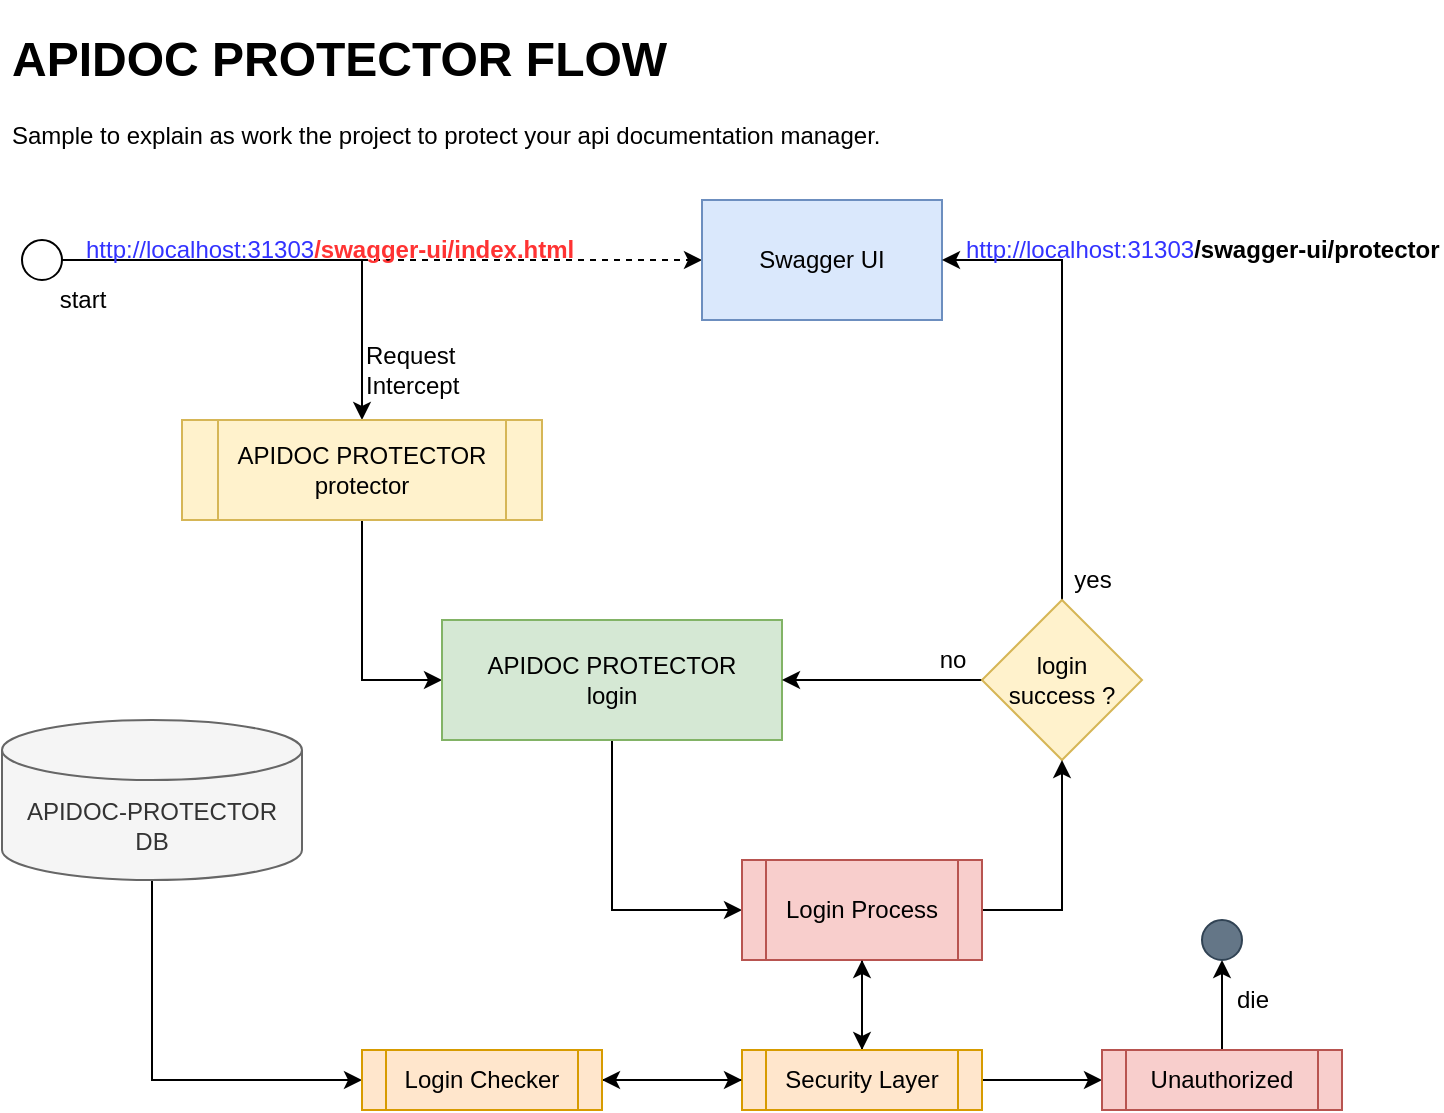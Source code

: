 <mxfile version="20.8.5" pages="10"><diagram id="opZrCpW8GSvttiAui5Ig" name="Flow"><mxGraphModel dx="2074" dy="827" grid="1" gridSize="10" guides="1" tooltips="1" connect="1" arrows="1" fold="1" page="1" pageScale="1" pageWidth="827" pageHeight="1169" math="0" shadow="0"><root><mxCell id="0"/><mxCell id="1" parent="0"/><mxCell id="Qg4BzLtVynecJUzDyHes-6" style="edgeStyle=orthogonalEdgeStyle;rounded=0;orthogonalLoop=1;jettySize=auto;html=1;dashed=1;" parent="1" source="Qg4BzLtVynecJUzDyHes-2" target="Qg4BzLtVynecJUzDyHes-4" edge="1"><mxGeometry relative="1" as="geometry"/></mxCell><mxCell id="Qg4BzLtVynecJUzDyHes-10" style="edgeStyle=orthogonalEdgeStyle;rounded=0;orthogonalLoop=1;jettySize=auto;html=1;exitX=1;exitY=0.5;exitDx=0;exitDy=0;" parent="1" source="Qg4BzLtVynecJUzDyHes-2" target="Qg4BzLtVynecJUzDyHes-5" edge="1"><mxGeometry relative="1" as="geometry"/></mxCell><mxCell id="Qg4BzLtVynecJUzDyHes-2" value="" style="ellipse;whiteSpace=wrap;html=1;aspect=fixed;" parent="1" vertex="1"><mxGeometry x="70" y="180" width="20" height="20" as="geometry"/></mxCell><mxCell id="Qg4BzLtVynecJUzDyHes-4" value="Swagger UI" style="rounded=0;whiteSpace=wrap;html=1;fillColor=#dae8fc;strokeColor=#6c8ebf;" parent="1" vertex="1"><mxGeometry x="410" y="160" width="120" height="60" as="geometry"/></mxCell><mxCell id="Qg4BzLtVynecJUzDyHes-16" style="edgeStyle=orthogonalEdgeStyle;rounded=0;orthogonalLoop=1;jettySize=auto;html=1;entryX=0;entryY=0.5;entryDx=0;entryDy=0;exitX=0.5;exitY=1;exitDx=0;exitDy=0;" parent="1" source="Qg4BzLtVynecJUzDyHes-5" target="Qg4BzLtVynecJUzDyHes-15" edge="1"><mxGeometry relative="1" as="geometry"/></mxCell><mxCell id="Qg4BzLtVynecJUzDyHes-5" value="&lt;div&gt;APIDOC PROTECTOR&lt;/div&gt;&lt;div&gt;protector&lt;br&gt;&lt;/div&gt;" style="shape=process;whiteSpace=wrap;html=1;backgroundOutline=1;fillColor=#fff2cc;strokeColor=#d6b656;" parent="1" vertex="1"><mxGeometry x="150" y="270" width="180" height="50" as="geometry"/></mxCell><mxCell id="Qg4BzLtVynecJUzDyHes-7" value="http://localhost:31303&lt;font color=&quot;#FF3333&quot;&gt;&lt;b&gt;/swagger-ui/index.html&lt;/b&gt;&lt;/font&gt;" style="text;html=1;strokeColor=none;fillColor=none;align=left;verticalAlign=middle;whiteSpace=wrap;rounded=0;fontColor=#3333FF;" parent="1" vertex="1"><mxGeometry x="100" y="170" width="250" height="30" as="geometry"/></mxCell><mxCell id="Qg4BzLtVynecJUzDyHes-8" value="&lt;h1&gt;APIDOC PROTECTOR FLOW&lt;br&gt;&lt;/h1&gt;&lt;p&gt;Sample to explain as work the project to protect your api documentation manager.&lt;/p&gt;" style="text;html=1;strokeColor=none;fillColor=none;spacing=5;spacingTop=-20;whiteSpace=wrap;overflow=hidden;rounded=0;" parent="1" vertex="1"><mxGeometry x="60" y="70" width="490" height="80" as="geometry"/></mxCell><mxCell id="Qg4BzLtVynecJUzDyHes-11" value="&lt;div align=&quot;left&quot;&gt;Request Intercept&lt;/div&gt;" style="text;html=1;strokeColor=none;fillColor=none;align=left;verticalAlign=middle;whiteSpace=wrap;rounded=0;" parent="1" vertex="1"><mxGeometry x="240" y="230" width="90" height="30" as="geometry"/></mxCell><mxCell id="Qg4BzLtVynecJUzDyHes-27" style="edgeStyle=orthogonalEdgeStyle;rounded=0;orthogonalLoop=1;jettySize=auto;html=1;entryX=0;entryY=0.5;entryDx=0;entryDy=0;fontSize=12;fontColor=#000000;exitX=0.5;exitY=1;exitDx=0;exitDy=0;" parent="1" source="Qg4BzLtVynecJUzDyHes-15" target="Qg4BzLtVynecJUzDyHes-25" edge="1"><mxGeometry relative="1" as="geometry"/></mxCell><mxCell id="Qg4BzLtVynecJUzDyHes-15" value="&lt;div&gt;APIDOC PROTECTOR&lt;/div&gt;&lt;div&gt;login&lt;br&gt;&lt;/div&gt;" style="rounded=0;whiteSpace=wrap;html=1;fillColor=#d5e8d4;strokeColor=#82b366;" parent="1" vertex="1"><mxGeometry x="280" y="370" width="170" height="60" as="geometry"/></mxCell><mxCell id="Qg4BzLtVynecJUzDyHes-45" style="edgeStyle=orthogonalEdgeStyle;rounded=0;orthogonalLoop=1;jettySize=auto;html=1;fontSize=12;fontColor=#000000;" parent="1" source="Qg4BzLtVynecJUzDyHes-19" target="Qg4BzLtVynecJUzDyHes-15" edge="1"><mxGeometry relative="1" as="geometry"/></mxCell><mxCell id="Qg4BzLtVynecJUzDyHes-46" style="edgeStyle=orthogonalEdgeStyle;rounded=0;orthogonalLoop=1;jettySize=auto;html=1;entryX=1;entryY=0.5;entryDx=0;entryDy=0;fontSize=12;fontColor=#000000;exitX=0.5;exitY=0;exitDx=0;exitDy=0;" parent="1" source="Qg4BzLtVynecJUzDyHes-19" target="Qg4BzLtVynecJUzDyHes-4" edge="1"><mxGeometry relative="1" as="geometry"/></mxCell><mxCell id="Qg4BzLtVynecJUzDyHes-19" value="&lt;div&gt;login&lt;/div&gt;&lt;div&gt;success ?&lt;br&gt;&lt;/div&gt;" style="rhombus;whiteSpace=wrap;html=1;fillColor=#fff2cc;strokeColor=#d6b656;rounded=0;" parent="1" vertex="1"><mxGeometry x="550" y="360" width="80" height="80" as="geometry"/></mxCell><mxCell id="Qg4BzLtVynecJUzDyHes-40" style="edgeStyle=orthogonalEdgeStyle;rounded=0;orthogonalLoop=1;jettySize=auto;html=1;entryX=0;entryY=0.5;entryDx=0;entryDy=0;fontSize=12;fontColor=#000000;exitX=0.5;exitY=1;exitDx=0;exitDy=0;exitPerimeter=0;" parent="1" source="Qg4BzLtVynecJUzDyHes-23" target="Qg4BzLtVynecJUzDyHes-36" edge="1"><mxGeometry relative="1" as="geometry"/></mxCell><mxCell id="Qg4BzLtVynecJUzDyHes-23" value="&lt;div&gt;APIDOC-PROTECTOR&lt;/div&gt;&lt;div&gt;DB&lt;/div&gt;" style="shape=cylinder3;whiteSpace=wrap;html=1;boundedLbl=1;backgroundOutline=1;size=15;fontSize=12;fontColor=#333333;fillColor=#f5f5f5;strokeColor=#666666;" parent="1" vertex="1"><mxGeometry x="60" y="420" width="150" height="80" as="geometry"/></mxCell><mxCell id="Qg4BzLtVynecJUzDyHes-34" style="edgeStyle=orthogonalEdgeStyle;rounded=0;orthogonalLoop=1;jettySize=auto;html=1;entryX=0.5;entryY=0;entryDx=0;entryDy=0;fontSize=12;fontColor=#000000;" parent="1" source="Qg4BzLtVynecJUzDyHes-25" target="Qg4BzLtVynecJUzDyHes-29" edge="1"><mxGeometry relative="1" as="geometry"/></mxCell><mxCell id="Qg4BzLtVynecJUzDyHes-37" style="edgeStyle=orthogonalEdgeStyle;rounded=0;orthogonalLoop=1;jettySize=auto;html=1;entryX=1;entryY=0.5;entryDx=0;entryDy=0;fontSize=12;fontColor=#000000;exitX=0;exitY=0.5;exitDx=0;exitDy=0;" parent="1" source="Qg4BzLtVynecJUzDyHes-29" target="Qg4BzLtVynecJUzDyHes-36" edge="1"><mxGeometry relative="1" as="geometry"/></mxCell><mxCell id="Qg4BzLtVynecJUzDyHes-47" style="edgeStyle=orthogonalEdgeStyle;rounded=0;orthogonalLoop=1;jettySize=auto;html=1;entryX=0.5;entryY=1;entryDx=0;entryDy=0;fontSize=12;fontColor=#000000;exitX=1;exitY=0.5;exitDx=0;exitDy=0;" parent="1" source="Qg4BzLtVynecJUzDyHes-25" target="Qg4BzLtVynecJUzDyHes-19" edge="1"><mxGeometry relative="1" as="geometry"/></mxCell><mxCell id="Qg4BzLtVynecJUzDyHes-25" value="Login Process" style="shape=process;whiteSpace=wrap;html=1;backgroundOutline=1;fontSize=12;fillColor=#f8cecc;strokeColor=#b85450;" parent="1" vertex="1"><mxGeometry x="430" y="490" width="120" height="50" as="geometry"/></mxCell><mxCell id="Qg4BzLtVynecJUzDyHes-38" style="edgeStyle=orthogonalEdgeStyle;rounded=0;orthogonalLoop=1;jettySize=auto;html=1;fontSize=12;fontColor=#000000;" parent="1" source="Qg4BzLtVynecJUzDyHes-29" target="Qg4BzLtVynecJUzDyHes-25" edge="1"><mxGeometry relative="1" as="geometry"/></mxCell><mxCell id="Qg4BzLtVynecJUzDyHes-53" value="" style="edgeStyle=orthogonalEdgeStyle;rounded=0;orthogonalLoop=1;jettySize=auto;html=1;fontSize=12;fontColor=#000000;" parent="1" source="Qg4BzLtVynecJUzDyHes-29" target="Qg4BzLtVynecJUzDyHes-52" edge="1"><mxGeometry relative="1" as="geometry"/></mxCell><mxCell id="Qg4BzLtVynecJUzDyHes-29" value="Security Layer" style="shape=process;whiteSpace=wrap;html=1;backgroundOutline=1;fontSize=12;fillColor=#ffe6cc;strokeColor=#d79b00;" parent="1" vertex="1"><mxGeometry x="430" y="585" width="120" height="30" as="geometry"/></mxCell><mxCell id="Qg4BzLtVynecJUzDyHes-39" style="edgeStyle=orthogonalEdgeStyle;rounded=0;orthogonalLoop=1;jettySize=auto;html=1;fontSize=12;fontColor=#000000;" parent="1" source="Qg4BzLtVynecJUzDyHes-36" target="Qg4BzLtVynecJUzDyHes-29" edge="1"><mxGeometry relative="1" as="geometry"/></mxCell><mxCell id="Qg4BzLtVynecJUzDyHes-36" value="Login Checker" style="shape=process;whiteSpace=wrap;html=1;backgroundOutline=1;fontSize=12;fillColor=#ffe6cc;strokeColor=#d79b00;" parent="1" vertex="1"><mxGeometry x="240" y="585" width="120" height="30" as="geometry"/></mxCell><mxCell id="Qg4BzLtVynecJUzDyHes-44" value="no" style="text;html=1;align=center;verticalAlign=middle;resizable=0;points=[];autosize=1;strokeColor=none;fillColor=none;fontSize=12;fontColor=#000000;" parent="1" vertex="1"><mxGeometry x="520" y="380" width="30" height="20" as="geometry"/></mxCell><mxCell id="Qg4BzLtVynecJUzDyHes-48" value="yes" style="text;html=1;align=center;verticalAlign=middle;resizable=0;points=[];autosize=1;strokeColor=none;fillColor=none;fontSize=12;fontColor=#000000;" parent="1" vertex="1"><mxGeometry x="590" y="340" width="30" height="20" as="geometry"/></mxCell><mxCell id="Qg4BzLtVynecJUzDyHes-50" value="http://localhost:31303&lt;font color=&quot;#000000&quot;&gt;&lt;b&gt;/swagger-ui/protector&lt;/b&gt;&lt;/font&gt;" style="text;html=1;strokeColor=none;fillColor=none;align=left;verticalAlign=middle;whiteSpace=wrap;rounded=0;fontColor=#3333FF;" parent="1" vertex="1"><mxGeometry x="540" y="170" width="240" height="30" as="geometry"/></mxCell><mxCell id="Qg4BzLtVynecJUzDyHes-55" style="edgeStyle=orthogonalEdgeStyle;rounded=0;orthogonalLoop=1;jettySize=auto;html=1;entryX=0.5;entryY=1;entryDx=0;entryDy=0;fontSize=12;fontColor=#000000;" parent="1" source="Qg4BzLtVynecJUzDyHes-52" target="Qg4BzLtVynecJUzDyHes-54" edge="1"><mxGeometry relative="1" as="geometry"/></mxCell><mxCell id="Qg4BzLtVynecJUzDyHes-52" value="Unauthorized" style="shape=process;whiteSpace=wrap;html=1;backgroundOutline=1;fillColor=#f8cecc;strokeColor=#b85450;" parent="1" vertex="1"><mxGeometry x="610" y="585" width="120" height="30" as="geometry"/></mxCell><mxCell id="Qg4BzLtVynecJUzDyHes-54" value="" style="ellipse;whiteSpace=wrap;html=1;aspect=fixed;fillColor=#647687;fontColor=#ffffff;strokeColor=#314354;" parent="1" vertex="1"><mxGeometry x="660" y="520" width="20" height="20" as="geometry"/></mxCell><mxCell id="Qg4BzLtVynecJUzDyHes-56" value="die" style="text;html=1;align=center;verticalAlign=middle;resizable=0;points=[];autosize=1;strokeColor=none;fillColor=none;fontSize=12;fontColor=#000000;" parent="1" vertex="1"><mxGeometry x="670" y="550" width="30" height="20" as="geometry"/></mxCell><mxCell id="Qg4BzLtVynecJUzDyHes-58" value="start" style="text;html=1;align=center;verticalAlign=middle;resizable=0;points=[];autosize=1;strokeColor=none;fillColor=none;fontSize=12;fontColor=#000000;" parent="1" vertex="1"><mxGeometry x="80" y="200" width="40" height="20" as="geometry"/></mxCell></root></mxGraphModel></diagram><diagram id="VKWyiQ7Ks5UlsRwjmKIL" name="Generator"><mxGraphModel dx="1516" dy="320" grid="1" gridSize="10" guides="1" tooltips="1" connect="1" arrows="1" fold="1" page="1" pageScale="1" pageWidth="827" pageHeight="1169" math="0" shadow="0"><root><mxCell id="0"/><mxCell id="1" parent="0"/><mxCell id="meqFeZHsBbNfse2oMtHe-22" style="edgeStyle=orthogonalEdgeStyle;rounded=0;orthogonalLoop=1;jettySize=auto;html=1;fontColor=#000000;" parent="1" source="meqFeZHsBbNfse2oMtHe-1" target="meqFeZHsBbNfse2oMtHe-2" edge="1"><mxGeometry relative="1" as="geometry"/></mxCell><mxCell id="meqFeZHsBbNfse2oMtHe-1" value="&lt;div&gt;USER&lt;/div&gt;&lt;div&gt;REQUEST&lt;br&gt;&lt;/div&gt;" style="ellipse;whiteSpace=wrap;html=1;aspect=fixed;" parent="1" vertex="1"><mxGeometry x="-192.5" y="130" width="80" height="80" as="geometry"/></mxCell><mxCell id="meqFeZHsBbNfse2oMtHe-5" value="http://localhost:31303/doc-protect/generator" style="text;whiteSpace=wrap;html=1;fontColor=#0000FF;" parent="1" vertex="1"><mxGeometry x="-112.5" y="170" width="240" height="20" as="geometry"/></mxCell><mxCell id="meqFeZHsBbNfse2oMtHe-8" value="ApiDocProtectorGenerator" style="swimlane;whiteSpace=wrap;html=1;dashed=1;" parent="1" vertex="1"><mxGeometry x="136.5" y="100" width="283.5" height="950" as="geometry"/></mxCell><mxCell id="meqFeZHsBbNfse2oMtHe-2" value="&lt;div&gt;generator()&lt;/div&gt;/doc-protect/generator" style="whiteSpace=wrap;html=1;" parent="meqFeZHsBbNfse2oMtHe-8" vertex="1"><mxGeometry x="24.5" y="40" width="215" height="60" as="geometry"/></mxCell><mxCell id="meqFeZHsBbNfse2oMtHe-16" value="&lt;div&gt;glass()&lt;/div&gt;/doc-protect/protector/generator/glass" style="whiteSpace=wrap;html=1;" parent="meqFeZHsBbNfse2oMtHe-8" vertex="1"><mxGeometry x="24.5" y="140" width="215" height="60" as="geometry"/></mxCell><mxCell id="meqFeZHsBbNfse2oMtHe-34" style="edgeStyle=orthogonalEdgeStyle;rounded=0;orthogonalLoop=1;jettySize=auto;html=1;fontColor=#000000;" parent="meqFeZHsBbNfse2oMtHe-8" source="meqFeZHsBbNfse2oMtHe-30" target="meqFeZHsBbNfse2oMtHe-32" edge="1"><mxGeometry relative="1" as="geometry"/></mxCell><mxCell id="meqFeZHsBbNfse2oMtHe-30" value="&lt;div&gt;form()&lt;/div&gt;/doc-protect/generator/form" style="whiteSpace=wrap;html=1;" parent="meqFeZHsBbNfse2oMtHe-8" vertex="1"><mxGeometry x="24.5" y="780" width="215" height="60" as="geometry"/></mxCell><mxCell id="meqFeZHsBbNfse2oMtHe-32" value="&lt;div&gt;CHECK SESSION&lt;/div&gt;&lt;div&gt;ADP-USER-GENERATOR&lt;br&gt;&lt;/div&gt;" style="shape=parallelogram;perimeter=parallelogramPerimeter;whiteSpace=wrap;html=1;fixedSize=1;fillColor=#e1d5e7;strokeColor=#9673a6;" parent="meqFeZHsBbNfse2oMtHe-8" vertex="1"><mxGeometry x="22" y="880" width="220" height="50" as="geometry"/></mxCell><mxCell id="meqFeZHsBbNfse2oMtHe-66" style="edgeStyle=orthogonalEdgeStyle;rounded=0;orthogonalLoop=1;jettySize=auto;html=1;fontColor=#000000;" parent="meqFeZHsBbNfse2oMtHe-8" source="meqFeZHsBbNfse2oMtHe-62" target="meqFeZHsBbNfse2oMtHe-65" edge="1"><mxGeometry relative="1" as="geometry"/></mxCell><mxCell id="meqFeZHsBbNfse2oMtHe-62" value="&lt;div&gt;create()&lt;/div&gt;/doc-protect/generator/user" style="whiteSpace=wrap;html=1;fillColor=#fff2cc;strokeColor=#d6b656;" parent="meqFeZHsBbNfse2oMtHe-8" vertex="1"><mxGeometry x="24.5" y="250" width="215" height="60" as="geometry"/></mxCell><mxCell id="meqFeZHsBbNfse2oMtHe-68" style="edgeStyle=orthogonalEdgeStyle;rounded=0;orthogonalLoop=1;jettySize=auto;html=1;fontColor=#000000;" parent="meqFeZHsBbNfse2oMtHe-8" source="meqFeZHsBbNfse2oMtHe-65" target="meqFeZHsBbNfse2oMtHe-67" edge="1"><mxGeometry relative="1" as="geometry"/></mxCell><mxCell id="meqFeZHsBbNfse2oMtHe-65" value="&lt;div&gt;CHECK SESSION&lt;/div&gt;&lt;div&gt;ADP-USER-GENERATOR&lt;br&gt;&lt;/div&gt;" style="shape=parallelogram;perimeter=parallelogramPerimeter;whiteSpace=wrap;html=1;fixedSize=1;fillColor=#e1d5e7;strokeColor=#9673a6;" parent="meqFeZHsBbNfse2oMtHe-8" vertex="1"><mxGeometry x="22" y="350" width="220" height="50" as="geometry"/></mxCell><mxCell id="qW-y3wD_y9Rdvli8bSu1-9" style="edgeStyle=orthogonalEdgeStyle;rounded=0;orthogonalLoop=1;jettySize=auto;html=1;entryX=0.5;entryY=0;entryDx=0;entryDy=0;" parent="meqFeZHsBbNfse2oMtHe-8" source="meqFeZHsBbNfse2oMtHe-67" target="qW-y3wD_y9Rdvli8bSu1-8" edge="1"><mxGeometry relative="1" as="geometry"/></mxCell><mxCell id="meqFeZHsBbNfse2oMtHe-67" value="&lt;div&gt;CHECK USER&lt;/div&gt;&lt;div&gt;ALREADY EXISTS&lt;/div&gt;" style="shape=parallelogram;perimeter=parallelogramPerimeter;whiteSpace=wrap;html=1;fixedSize=1;fillColor=#e1d5e7;strokeColor=#9673a6;" parent="meqFeZHsBbNfse2oMtHe-8" vertex="1"><mxGeometry x="22" y="435" width="220" height="50" as="geometry"/></mxCell><mxCell id="meqFeZHsBbNfse2oMtHe-76" value="&lt;div&gt;SESSION&lt;/div&gt;ADP-ACCOUNT-CREATED-SUCCESSFUL = 1" style="shape=process;whiteSpace=wrap;html=1;backgroundOutline=1;fillColor=#dae8fc;strokeColor=#6c8ebf;" parent="meqFeZHsBbNfse2oMtHe-8" vertex="1"><mxGeometry x="24.5" y="700" width="216" height="60" as="geometry"/></mxCell><mxCell id="qW-y3wD_y9Rdvli8bSu1-16" style="edgeStyle=orthogonalEdgeStyle;rounded=0;orthogonalLoop=1;jettySize=auto;html=1;entryX=0.5;entryY=0;entryDx=0;entryDy=0;" parent="meqFeZHsBbNfse2oMtHe-8" source="qW-y3wD_y9Rdvli8bSu1-8" target="qW-y3wD_y9Rdvli8bSu1-14" edge="1"><mxGeometry relative="1" as="geometry"/></mxCell><mxCell id="qW-y3wD_y9Rdvli8bSu1-8" value="GENERATE USER" style="shape=parallelogram;perimeter=parallelogramPerimeter;whiteSpace=wrap;html=1;fixedSize=1;fillColor=#e1d5e7;strokeColor=#9673a6;" parent="meqFeZHsBbNfse2oMtHe-8" vertex="1"><mxGeometry x="22" y="520" width="220" height="50" as="geometry"/></mxCell><mxCell id="qW-y3wD_y9Rdvli8bSu1-17" style="edgeStyle=orthogonalEdgeStyle;rounded=0;orthogonalLoop=1;jettySize=auto;html=1;" parent="meqFeZHsBbNfse2oMtHe-8" source="qW-y3wD_y9Rdvli8bSu1-14" target="meqFeZHsBbNfse2oMtHe-76" edge="1"><mxGeometry relative="1" as="geometry"/></mxCell><mxCell id="qW-y3wD_y9Rdvli8bSu1-14" value="MAIL TO USER" style="shape=parallelogram;perimeter=parallelogramPerimeter;whiteSpace=wrap;html=1;fixedSize=1;fillColor=#e1d5e7;strokeColor=#9673a6;" parent="meqFeZHsBbNfse2oMtHe-8" vertex="1"><mxGeometry x="22" y="610" width="220" height="50" as="geometry"/></mxCell><mxCell id="meqFeZHsBbNfse2oMtHe-9" value="ApiDocProtectorMailSender" style="swimlane;whiteSpace=wrap;html=1;fontColor=#0000FF;dashed=1;" parent="1" vertex="1"><mxGeometry x="557.5" y="630" width="250" height="120" as="geometry"/></mxCell><mxCell id="meqFeZHsBbNfse2oMtHe-74" value="&lt;div&gt;sendMail()&lt;/div&gt;&lt;div&gt;activate.html&lt;br&gt;&lt;/div&gt;" style="whiteSpace=wrap;html=1;" parent="meqFeZHsBbNfse2oMtHe-9" vertex="1"><mxGeometry x="17.5" y="40" width="215" height="60" as="geometry"/></mxCell><mxCell id="meqFeZHsBbNfse2oMtHe-10" value="ApiDocProtectorRedirect" style="swimlane;whiteSpace=wrap;html=1;fontColor=#0000FF;dashed=1;" parent="1" vertex="1"><mxGeometry x="947.5" y="100" width="260" height="950" as="geometry"/></mxCell><mxCell id="meqFeZHsBbNfse2oMtHe-21" style="edgeStyle=orthogonalEdgeStyle;rounded=0;orthogonalLoop=1;jettySize=auto;html=1;fontColor=#000000;" parent="meqFeZHsBbNfse2oMtHe-10" source="meqFeZHsBbNfse2oMtHe-14" target="meqFeZHsBbNfse2oMtHe-19" edge="1"><mxGeometry relative="1" as="geometry"/></mxCell><mxCell id="meqFeZHsBbNfse2oMtHe-14" value="forwardToGeneratorGlass()" style="whiteSpace=wrap;html=1;" parent="meqFeZHsBbNfse2oMtHe-10" vertex="1"><mxGeometry x="17.5" y="40" width="225" height="60" as="geometry"/></mxCell><mxCell id="meqFeZHsBbNfse2oMtHe-19" value="&lt;div&gt;SESSION&lt;/div&gt;ADP-USER-GENERATOR = 1" style="shape=process;whiteSpace=wrap;html=1;backgroundOutline=1;fillColor=#dae8fc;strokeColor=#6c8ebf;" parent="meqFeZHsBbNfse2oMtHe-10" vertex="1"><mxGeometry x="17.5" y="140" width="225" height="60" as="geometry"/></mxCell><mxCell id="meqFeZHsBbNfse2oMtHe-29" style="edgeStyle=orthogonalEdgeStyle;rounded=0;orthogonalLoop=1;jettySize=auto;html=1;fontColor=#000000;" parent="meqFeZHsBbNfse2oMtHe-10" source="meqFeZHsBbNfse2oMtHe-24" target="meqFeZHsBbNfse2oMtHe-27" edge="1"><mxGeometry relative="1" as="geometry"/></mxCell><mxCell id="meqFeZHsBbNfse2oMtHe-24" value="redirectToGeneratorForm()" style="whiteSpace=wrap;html=1;" parent="meqFeZHsBbNfse2oMtHe-10" vertex="1"><mxGeometry x="17.5" y="280" width="225" height="60" as="geometry"/></mxCell><mxCell id="meqFeZHsBbNfse2oMtHe-27" value="&lt;div&gt;REDIRECT&lt;/div&gt;&lt;div&gt;customUriGenerator (/form)&lt;/div&gt;" style="shape=parallelogram;perimeter=parallelogramPerimeter;whiteSpace=wrap;html=1;fixedSize=1;fillColor=#e1d5e7;strokeColor=#9673a6;" parent="meqFeZHsBbNfse2oMtHe-10" vertex="1"><mxGeometry x="10" y="782.5" width="240" height="55" as="geometry"/></mxCell><mxCell id="meqFeZHsBbNfse2oMtHe-11" value="ApiDocProtectorLibrary" style="swimlane;whiteSpace=wrap;html=1;fontColor=#0000FF;dashed=1;" parent="1" vertex="1"><mxGeometry x="557.5" y="490" width="250" height="120" as="geometry"/></mxCell><mxCell id="meqFeZHsBbNfse2oMtHe-70" value="&lt;div&gt;userGenerator()&lt;/div&gt;/doc-protect/protector/generator/glass" style="whiteSpace=wrap;html=1;" parent="meqFeZHsBbNfse2oMtHe-11" vertex="1"><mxGeometry x="17.5" y="40" width="215" height="60" as="geometry"/></mxCell><mxCell id="meqFeZHsBbNfse2oMtHe-12" value="ApiDocProtectorViewer" style="swimlane;whiteSpace=wrap;html=1;fontColor=#0000FF;dashed=1;" parent="1" vertex="1"><mxGeometry x="-210" y="947.5" width="260" height="115" as="geometry"/></mxCell><mxCell id="meqFeZHsBbNfse2oMtHe-38" value="&lt;div&gt;generator()&lt;/div&gt;" style="whiteSpace=wrap;html=1;" parent="meqFeZHsBbNfse2oMtHe-12" vertex="1"><mxGeometry x="22.5" y="35" width="215" height="60" as="geometry"/></mxCell><mxCell id="meqFeZHsBbNfse2oMtHe-15" style="edgeStyle=orthogonalEdgeStyle;rounded=0;orthogonalLoop=1;jettySize=auto;html=1;fontColor=#0000FF;" parent="1" source="meqFeZHsBbNfse2oMtHe-2" target="meqFeZHsBbNfse2oMtHe-14" edge="1"><mxGeometry relative="1" as="geometry"/></mxCell><mxCell id="meqFeZHsBbNfse2oMtHe-23" style="edgeStyle=orthogonalEdgeStyle;rounded=0;orthogonalLoop=1;jettySize=auto;html=1;fontColor=#000000;" parent="1" source="meqFeZHsBbNfse2oMtHe-19" target="meqFeZHsBbNfse2oMtHe-16" edge="1"><mxGeometry relative="1" as="geometry"/></mxCell><mxCell id="meqFeZHsBbNfse2oMtHe-25" style="edgeStyle=orthogonalEdgeStyle;rounded=0;orthogonalLoop=1;jettySize=auto;html=1;fontColor=#000000;exitX=0.5;exitY=1;exitDx=0;exitDy=0;" parent="1" source="meqFeZHsBbNfse2oMtHe-16" target="meqFeZHsBbNfse2oMtHe-24" edge="1"><mxGeometry relative="1" as="geometry"><Array as="points"><mxPoint x="269" y="330"/><mxPoint x="1077" y="330"/></Array></mxGeometry></mxCell><mxCell id="meqFeZHsBbNfse2oMtHe-31" style="edgeStyle=orthogonalEdgeStyle;rounded=0;orthogonalLoop=1;jettySize=auto;html=1;fontColor=#000000;" parent="1" source="meqFeZHsBbNfse2oMtHe-27" target="meqFeZHsBbNfse2oMtHe-30" edge="1"><mxGeometry relative="1" as="geometry"/></mxCell><mxCell id="WA-xTO1e4QtzmEm-NZvn-5" style="edgeStyle=orthogonalEdgeStyle;rounded=0;orthogonalLoop=1;jettySize=auto;html=1;" edge="1" parent="1" source="meqFeZHsBbNfse2oMtHe-46" target="WA-xTO1e4QtzmEm-NZvn-3"><mxGeometry relative="1" as="geometry"/></mxCell><mxCell id="meqFeZHsBbNfse2oMtHe-46" value="generator.html" style="swimlane;whiteSpace=wrap;html=1;" parent="1" vertex="1"><mxGeometry x="-450" y="270" width="200" height="440" as="geometry"/></mxCell><mxCell id="meqFeZHsBbNfse2oMtHe-42" value="Form" style="swimlane;fontStyle=0;childLayout=stackLayout;horizontal=1;startSize=30;horizontalStack=0;resizeParent=1;resizeParentMax=0;resizeLast=0;collapsible=1;marginBottom=0;whiteSpace=wrap;html=1;fillColor=#dae8fc;strokeColor=#6c8ebf;" parent="meqFeZHsBbNfse2oMtHe-46" vertex="1"><mxGeometry x="11.5" y="35" width="177" height="390" as="geometry"/></mxCell><mxCell id="meqFeZHsBbNfse2oMtHe-43" value="target" style="text;strokeColor=#9673a6;fillColor=#e1d5e7;align=left;verticalAlign=middle;spacingLeft=4;spacingRight=4;overflow=hidden;points=[[0,0.5],[1,0.5]];portConstraint=eastwest;rotatable=0;whiteSpace=wrap;html=1;" parent="meqFeZHsBbNfse2oMtHe-42" vertex="1"><mxGeometry y="30" width="177" height="30" as="geometry"/></mxCell><mxCell id="meqFeZHsBbNfse2oMtHe-44" value="customUriUserGenerator" style="text;strokeColor=#d6b656;fillColor=#fff2cc;align=left;verticalAlign=middle;spacingLeft=4;spacingRight=4;overflow=hidden;points=[[0,0.5],[1,0.5]];portConstraint=eastwest;rotatable=0;whiteSpace=wrap;html=1;" parent="meqFeZHsBbNfse2oMtHe-42" vertex="1"><mxGeometry y="60" width="177" height="30" as="geometry"/></mxCell><mxCell id="meqFeZHsBbNfse2oMtHe-45" value="name" style="text;strokeColor=#9673a6;fillColor=#e1d5e7;align=left;verticalAlign=middle;spacingLeft=4;spacingRight=4;overflow=hidden;points=[[0,0.5],[1,0.5]];portConstraint=eastwest;rotatable=0;whiteSpace=wrap;html=1;" parent="meqFeZHsBbNfse2oMtHe-42" vertex="1"><mxGeometry y="90" width="177" height="30" as="geometry"/></mxCell><mxCell id="meqFeZHsBbNfse2oMtHe-48" value="Any Any" style="text;strokeColor=none;fillColor=none;align=left;verticalAlign=middle;spacingLeft=4;spacingRight=4;overflow=hidden;points=[[0,0.5],[1,0.5]];portConstraint=eastwest;rotatable=0;whiteSpace=wrap;html=1;fontColor=#000000;" parent="meqFeZHsBbNfse2oMtHe-42" vertex="1"><mxGeometry y="120" width="177" height="30" as="geometry"/></mxCell><mxCell id="meqFeZHsBbNfse2oMtHe-49" value="username" style="text;strokeColor=#9673a6;fillColor=#e1d5e7;align=left;verticalAlign=middle;spacingLeft=4;spacingRight=4;overflow=hidden;points=[[0,0.5],[1,0.5]];portConstraint=eastwest;rotatable=0;whiteSpace=wrap;html=1;" parent="meqFeZHsBbNfse2oMtHe-42" vertex="1"><mxGeometry y="150" width="177" height="30" as="geometry"/></mxCell><mxCell id="meqFeZHsBbNfse2oMtHe-50" value="any" style="text;strokeColor=none;fillColor=none;align=left;verticalAlign=middle;spacingLeft=4;spacingRight=4;overflow=hidden;points=[[0,0.5],[1,0.5]];portConstraint=eastwest;rotatable=0;whiteSpace=wrap;html=1;fontColor=#000000;" parent="meqFeZHsBbNfse2oMtHe-42" vertex="1"><mxGeometry y="180" width="177" height="30" as="geometry"/></mxCell><mxCell id="meqFeZHsBbNfse2oMtHe-51" value="email" style="text;strokeColor=#9673a6;fillColor=#e1d5e7;align=left;verticalAlign=middle;spacingLeft=4;spacingRight=4;overflow=hidden;points=[[0,0.5],[1,0.5]];portConstraint=eastwest;rotatable=0;whiteSpace=wrap;html=1;" parent="meqFeZHsBbNfse2oMtHe-42" vertex="1"><mxGeometry y="210" width="177" height="30" as="geometry"/></mxCell><mxCell id="meqFeZHsBbNfse2oMtHe-52" value="any@email.com" style="text;strokeColor=none;fillColor=none;align=left;verticalAlign=middle;spacingLeft=4;spacingRight=4;overflow=hidden;points=[[0,0.5],[1,0.5]];portConstraint=eastwest;rotatable=0;whiteSpace=wrap;html=1;fontColor=#000000;" parent="meqFeZHsBbNfse2oMtHe-42" vertex="1"><mxGeometry y="240" width="177" height="30" as="geometry"/></mxCell><mxCell id="meqFeZHsBbNfse2oMtHe-55" value="password" style="text;strokeColor=#9673a6;fillColor=#e1d5e7;align=left;verticalAlign=middle;spacingLeft=4;spacingRight=4;overflow=hidden;points=[[0,0.5],[1,0.5]];portConstraint=eastwest;rotatable=0;whiteSpace=wrap;html=1;" parent="meqFeZHsBbNfse2oMtHe-42" vertex="1"><mxGeometry y="270" width="177" height="30" as="geometry"/></mxCell><mxCell id="meqFeZHsBbNfse2oMtHe-56" value="any" style="text;strokeColor=none;fillColor=none;align=left;verticalAlign=middle;spacingLeft=4;spacingRight=4;overflow=hidden;points=[[0,0.5],[1,0.5]];portConstraint=eastwest;rotatable=0;whiteSpace=wrap;html=1;fontColor=#000000;" parent="meqFeZHsBbNfse2oMtHe-42" vertex="1"><mxGeometry y="300" width="177" height="30" as="geometry"/></mxCell><mxCell id="meqFeZHsBbNfse2oMtHe-57" value="role" style="text;strokeColor=#9673a6;fillColor=#e1d5e7;align=left;verticalAlign=middle;spacingLeft=4;spacingRight=4;overflow=hidden;points=[[0,0.5],[1,0.5]];portConstraint=eastwest;rotatable=0;whiteSpace=wrap;html=1;" parent="meqFeZHsBbNfse2oMtHe-42" vertex="1"><mxGeometry y="330" width="177" height="30" as="geometry"/></mxCell><mxCell id="meqFeZHsBbNfse2oMtHe-58" value="user" style="text;strokeColor=none;fillColor=none;align=left;verticalAlign=middle;spacingLeft=4;spacingRight=4;overflow=hidden;points=[[0,0.5],[1,0.5]];portConstraint=eastwest;rotatable=0;whiteSpace=wrap;html=1;fontColor=#000000;" parent="meqFeZHsBbNfse2oMtHe-42" vertex="1"><mxGeometry y="360" width="177" height="30" as="geometry"/></mxCell><mxCell id="meqFeZHsBbNfse2oMtHe-53" style="edgeStyle=orthogonalEdgeStyle;rounded=0;orthogonalLoop=1;jettySize=auto;html=1;entryX=0.5;entryY=1;entryDx=0;entryDy=0;fontColor=#000000;exitX=0;exitY=0.5;exitDx=0;exitDy=0;" parent="1" source="meqFeZHsBbNfse2oMtHe-38" target="meqFeZHsBbNfse2oMtHe-46" edge="1"><mxGeometry relative="1" as="geometry"/></mxCell><mxCell id="meqFeZHsBbNfse2oMtHe-54" style="edgeStyle=orthogonalEdgeStyle;rounded=0;orthogonalLoop=1;jettySize=auto;html=1;entryX=1;entryY=0.5;entryDx=0;entryDy=0;fontColor=#000000;" parent="1" source="meqFeZHsBbNfse2oMtHe-32" target="meqFeZHsBbNfse2oMtHe-12" edge="1"><mxGeometry relative="1" as="geometry"/></mxCell><mxCell id="meqFeZHsBbNfse2oMtHe-63" style="edgeStyle=orthogonalEdgeStyle;rounded=0;orthogonalLoop=1;jettySize=auto;html=1;entryX=0;entryY=0.5;entryDx=0;entryDy=0;fontColor=#000000;" parent="1" source="meqFeZHsBbNfse2oMtHe-44" target="meqFeZHsBbNfse2oMtHe-62" edge="1"><mxGeometry relative="1" as="geometry"/></mxCell><mxCell id="WA-xTO1e4QtzmEm-NZvn-2" style="edgeStyle=orthogonalEdgeStyle;rounded=0;orthogonalLoop=1;jettySize=auto;html=1;entryX=0;entryY=0.5;entryDx=0;entryDy=0;" edge="1" parent="1" source="meqFeZHsBbNfse2oMtHe-83" target="WA-xTO1e4QtzmEm-NZvn-1"><mxGeometry relative="1" as="geometry"/></mxCell><mxCell id="meqFeZHsBbNfse2oMtHe-83" value="&lt;div&gt;MAIL TO ACCOUNT ACTIVATE&lt;/div&gt;&lt;div&gt;http://localhost:31303/doc-protect/account/active/{token}&lt;br&gt;&lt;/div&gt;" style="shape=note;whiteSpace=wrap;html=1;backgroundOutline=1;darkOpacity=0.05;fontColor=#000000;" parent="1" vertex="1"><mxGeometry x="470" y="947.5" width="240" height="100" as="geometry"/></mxCell><mxCell id="meqFeZHsBbNfse2oMtHe-84" style="edgeStyle=orthogonalEdgeStyle;rounded=0;orthogonalLoop=1;jettySize=auto;html=1;fontColor=#000000;" parent="1" source="meqFeZHsBbNfse2oMtHe-74" target="meqFeZHsBbNfse2oMtHe-83" edge="1"><mxGeometry relative="1" as="geometry"/></mxCell><UserObject label="&lt;div&gt;NEXT STEP: Activator&lt;br&gt;&lt;/div&gt;" link="data:page/id,o7n7ekC8oqg3h_KakFwT" id="qW-y3wD_y9Rdvli8bSu1-2"><mxCell style="shape=note;whiteSpace=wrap;html=1;backgroundOutline=1;darkOpacity=0.05;fillColor=#fff2cc;strokeColor=#d6b656;" parent="1" vertex="1"><mxGeometry x="-83.5" y="605" width="200" height="50" as="geometry"/></mxCell></UserObject><mxCell id="qW-y3wD_y9Rdvli8bSu1-18" style="edgeStyle=orthogonalEdgeStyle;rounded=0;orthogonalLoop=1;jettySize=auto;html=1;entryX=0;entryY=0.5;entryDx=0;entryDy=0;" parent="1" source="meqFeZHsBbNfse2oMtHe-76" target="meqFeZHsBbNfse2oMtHe-24" edge="1"><mxGeometry relative="1" as="geometry"><mxPoint x="820" y="800" as="targetPoint"/><Array as="points"><mxPoint x="870" y="830"/><mxPoint x="870" y="410"/></Array></mxGeometry></mxCell><mxCell id="qW-y3wD_y9Rdvli8bSu1-20" value="&lt;h1&gt;Generator&lt;br&gt;&lt;/h1&gt;&lt;p&gt;This is a workflow to user generator by apidoc protector form.&lt;/p&gt;" style="text;html=1;strokeColor=none;fillColor=none;spacing=5;spacingTop=-20;whiteSpace=wrap;overflow=hidden;rounded=0;" parent="1" vertex="1"><mxGeometry x="-220" y="485" width="230" height="120" as="geometry"/></mxCell><mxCell id="FfVlvA8mP-El8zkDujZy-1" style="edgeStyle=orthogonalEdgeStyle;rounded=0;orthogonalLoop=1;jettySize=auto;html=1;" parent="1" source="qW-y3wD_y9Rdvli8bSu1-14" target="meqFeZHsBbNfse2oMtHe-74" edge="1"><mxGeometry relative="1" as="geometry"/></mxCell><mxCell id="FfVlvA8mP-El8zkDujZy-3" style="edgeStyle=orthogonalEdgeStyle;rounded=0;orthogonalLoop=1;jettySize=auto;html=1;entryX=0;entryY=0.5;entryDx=0;entryDy=0;" parent="1" source="qW-y3wD_y9Rdvli8bSu1-8" target="meqFeZHsBbNfse2oMtHe-70" edge="1"><mxGeometry relative="1" as="geometry"><Array as="points"><mxPoint x="460" y="645"/><mxPoint x="460" y="560"/></Array></mxGeometry></mxCell><mxCell id="FfVlvA8mP-El8zkDujZy-6" value="ApiDocProtectorRepository" style="swimlane;whiteSpace=wrap;html=1;fontColor=#0000FF;dashed=1;" parent="1" vertex="1"><mxGeometry x="557.5" y="350" width="250" height="120" as="geometry"/></mxCell><mxCell id="FfVlvA8mP-El8zkDujZy-7" value="&lt;div&gt;findByUsernameOrEmail()&lt;/div&gt;" style="whiteSpace=wrap;html=1;" parent="FfVlvA8mP-El8zkDujZy-6" vertex="1"><mxGeometry x="17.5" y="40" width="215" height="60" as="geometry"/></mxCell><mxCell id="FfVlvA8mP-El8zkDujZy-8" style="edgeStyle=orthogonalEdgeStyle;rounded=0;orthogonalLoop=1;jettySize=auto;html=1;entryX=0;entryY=0.5;entryDx=0;entryDy=0;" parent="1" source="meqFeZHsBbNfse2oMtHe-67" target="FfVlvA8mP-El8zkDujZy-7" edge="1"><mxGeometry relative="1" as="geometry"><Array as="points"><mxPoint x="440" y="560"/><mxPoint x="440" y="420"/></Array></mxGeometry></mxCell><mxCell id="ZdVmM7hJ1tIubOWxrtI6-4" value="" style="html=1;shadow=0;dashed=0;align=center;verticalAlign=middle;shape=mxgraph.arrows2.arrow;dy=0.6;dx=40;notch=0;fillColor=#fff2cc;strokeColor=#d6b656;" parent="1" vertex="1"><mxGeometry x="-220" y="595" width="100" height="70" as="geometry"/></mxCell><mxCell id="WA-xTO1e4QtzmEm-NZvn-1" value="END" style="ellipse;whiteSpace=wrap;html=1;aspect=fixed;fontColor=#ffffff;fillColor=#76608a;strokeColor=#432D57;" vertex="1" parent="1"><mxGeometry x="790" y="972.5" width="50" height="50" as="geometry"/></mxCell><mxCell id="WA-xTO1e4QtzmEm-NZvn-3" value="END" style="ellipse;whiteSpace=wrap;html=1;aspect=fixed;fontColor=#ffffff;fillColor=#76608a;strokeColor=#432D57;" vertex="1" parent="1"><mxGeometry x="-375" y="160" width="50" height="50" as="geometry"/></mxCell><mxCell id="PQ5nGaYOE6wEsxmjPwvx-1" value="POST" style="text;html=1;align=center;verticalAlign=middle;resizable=0;points=[];autosize=1;strokeColor=none;fillColor=none;fontStyle=1" vertex="1" parent="1"><mxGeometry x="-120" y="140" width="60" height="30" as="geometry"/></mxCell></root></mxGraphModel></diagram><diagram name="Activator" id="o7n7ekC8oqg3h_KakFwT"><mxGraphModel dx="1401" dy="267" grid="1" gridSize="10" guides="1" tooltips="1" connect="1" arrows="1" fold="1" page="1" pageScale="1" pageWidth="827" pageHeight="1169" math="0" shadow="0"><root><mxCell id="TSxowQM6rYeWL_V4DhHc-0"/><mxCell id="TSxowQM6rYeWL_V4DhHc-1" parent="TSxowQM6rYeWL_V4DhHc-0"/><mxCell id="amfd5rwskY6K7orQESEQ-0" style="edgeStyle=orthogonalEdgeStyle;rounded=0;orthogonalLoop=1;jettySize=auto;html=1;fontColor=#000000;" parent="TSxowQM6rYeWL_V4DhHc-1" source="amfd5rwskY6K7orQESEQ-1" target="amfd5rwskY6K7orQESEQ-4" edge="1"><mxGeometry relative="1" as="geometry"/></mxCell><mxCell id="amfd5rwskY6K7orQESEQ-1" value="&lt;div&gt;USER&lt;/div&gt;&lt;div&gt;REQUEST&lt;br&gt;&lt;/div&gt;" style="ellipse;whiteSpace=wrap;html=1;aspect=fixed;" parent="TSxowQM6rYeWL_V4DhHc-1" vertex="1"><mxGeometry x="-141" y="270" width="80" height="80" as="geometry"/></mxCell><mxCell id="amfd5rwskY6K7orQESEQ-2" value="http://localhost:31303/doc-protect/account/active/{token}" style="text;whiteSpace=wrap;html=1;fontColor=#0000FF;" parent="TSxowQM6rYeWL_V4DhHc-1" vertex="1"><mxGeometry x="-51" y="310" width="310" height="20" as="geometry"/></mxCell><mxCell id="amfd5rwskY6K7orQESEQ-3" value="ApiDocProtectorActivator" style="swimlane;whiteSpace=wrap;html=1;fontColor=#0000FF;dashed=1;" parent="TSxowQM6rYeWL_V4DhHc-1" vertex="1"><mxGeometry x="265.5" y="240" width="263.5" height="740" as="geometry"/></mxCell><mxCell id="9ZE53P_Ui2rAYDxaNnQg-2" style="edgeStyle=orthogonalEdgeStyle;rounded=0;orthogonalLoop=1;jettySize=auto;html=1;" parent="amfd5rwskY6K7orQESEQ-3" source="amfd5rwskY6K7orQESEQ-4" target="9ZE53P_Ui2rAYDxaNnQg-1" edge="1"><mxGeometry relative="1" as="geometry"/></mxCell><mxCell id="amfd5rwskY6K7orQESEQ-4" value="&lt;div&gt;activator()&lt;/div&gt;/doc-protect/account/active}/{token}" style="whiteSpace=wrap;html=1;" parent="amfd5rwskY6K7orQESEQ-3" vertex="1"><mxGeometry x="24.5" y="40" width="215" height="60" as="geometry"/></mxCell><mxCell id="amfd5rwskY6K7orQESEQ-8" value="RETURN HTML PAGE" style="shape=parallelogram;perimeter=parallelogramPerimeter;whiteSpace=wrap;html=1;fixedSize=1;fillColor=#e1d5e7;strokeColor=#9673a6;" parent="amfd5rwskY6K7orQESEQ-3" vertex="1"><mxGeometry x="22" y="630" width="220" height="50" as="geometry"/></mxCell><mxCell id="9ZE53P_Ui2rAYDxaNnQg-15" style="edgeStyle=orthogonalEdgeStyle;rounded=0;orthogonalLoop=1;jettySize=auto;html=1;" parent="amfd5rwskY6K7orQESEQ-3" source="amfd5rwskY6K7orQESEQ-12" target="amfd5rwskY6K7orQESEQ-14" edge="1"><mxGeometry relative="1" as="geometry"/></mxCell><mxCell id="amfd5rwskY6K7orQESEQ-12" value="&lt;div&gt;CHECK ACCOUNT &lt;br&gt;&lt;/div&gt;&lt;div&gt;ACTIVATE EXPIRED &lt;br&gt;&lt;/div&gt;" style="shape=parallelogram;perimeter=parallelogramPerimeter;whiteSpace=wrap;html=1;fixedSize=1;fillColor=#e1d5e7;strokeColor=#9673a6;" parent="amfd5rwskY6K7orQESEQ-3" vertex="1"><mxGeometry x="22" y="340" width="220" height="50" as="geometry"/></mxCell><mxCell id="9ZE53P_Ui2rAYDxaNnQg-16" style="edgeStyle=orthogonalEdgeStyle;rounded=0;orthogonalLoop=1;jettySize=auto;html=1;" parent="amfd5rwskY6K7orQESEQ-3" source="amfd5rwskY6K7orQESEQ-14" target="amfd5rwskY6K7orQESEQ-19" edge="1"><mxGeometry relative="1" as="geometry"/></mxCell><mxCell id="amfd5rwskY6K7orQESEQ-14" value="ACCOUNT ACTIVATE" style="shape=parallelogram;perimeter=parallelogramPerimeter;whiteSpace=wrap;html=1;fixedSize=1;fillColor=#e1d5e7;strokeColor=#9673a6;" parent="amfd5rwskY6K7orQESEQ-3" vertex="1"><mxGeometry x="22" y="435" width="220" height="50" as="geometry"/></mxCell><mxCell id="9ZE53P_Ui2rAYDxaNnQg-18" style="edgeStyle=orthogonalEdgeStyle;rounded=0;orthogonalLoop=1;jettySize=auto;html=1;" parent="amfd5rwskY6K7orQESEQ-3" source="amfd5rwskY6K7orQESEQ-19" target="amfd5rwskY6K7orQESEQ-8" edge="1"><mxGeometry relative="1" as="geometry"/></mxCell><mxCell id="amfd5rwskY6K7orQESEQ-19" value="MAIL TO USER" style="shape=parallelogram;perimeter=parallelogramPerimeter;whiteSpace=wrap;html=1;fixedSize=1;fillColor=#e1d5e7;strokeColor=#9673a6;" parent="amfd5rwskY6K7orQESEQ-3" vertex="1"><mxGeometry x="22" y="530" width="220" height="50" as="geometry"/></mxCell><mxCell id="9ZE53P_Ui2rAYDxaNnQg-4" style="edgeStyle=orthogonalEdgeStyle;rounded=0;orthogonalLoop=1;jettySize=auto;html=1;" parent="amfd5rwskY6K7orQESEQ-3" source="9ZE53P_Ui2rAYDxaNnQg-1" target="9ZE53P_Ui2rAYDxaNnQg-3" edge="1"><mxGeometry relative="1" as="geometry"/></mxCell><mxCell id="9ZE53P_Ui2rAYDxaNnQg-1" value="&lt;div&gt;DATA-ENCRYPT&lt;/div&gt;&lt;div&gt;TOKEN&lt;br&gt;&lt;/div&gt;" style="shape=parallelogram;perimeter=parallelogramPerimeter;whiteSpace=wrap;html=1;fixedSize=1;fillColor=#e1d5e7;strokeColor=#9673a6;" parent="amfd5rwskY6K7orQESEQ-3" vertex="1"><mxGeometry x="22" y="140" width="220" height="50" as="geometry"/></mxCell><mxCell id="9ZE53P_Ui2rAYDxaNnQg-5" style="edgeStyle=orthogonalEdgeStyle;rounded=0;orthogonalLoop=1;jettySize=auto;html=1;entryX=0.5;entryY=0;entryDx=0;entryDy=0;" parent="amfd5rwskY6K7orQESEQ-3" source="9ZE53P_Ui2rAYDxaNnQg-3" target="amfd5rwskY6K7orQESEQ-12" edge="1"><mxGeometry relative="1" as="geometry"/></mxCell><mxCell id="9ZE53P_Ui2rAYDxaNnQg-3" value="&lt;div&gt;CHECK IF ACCOUNT &lt;br&gt;&lt;/div&gt;&lt;div&gt;IS ALREADY ACTIVATED&lt;br&gt;&lt;/div&gt;" style="shape=parallelogram;perimeter=parallelogramPerimeter;whiteSpace=wrap;html=1;fixedSize=1;fillColor=#e1d5e7;strokeColor=#9673a6;" parent="amfd5rwskY6K7orQESEQ-3" vertex="1"><mxGeometry x="21.75" y="240" width="220" height="50" as="geometry"/></mxCell><mxCell id="amfd5rwskY6K7orQESEQ-20" value="ApiDocProtectorMailSender" style="swimlane;whiteSpace=wrap;html=1;fontColor=#0000FF;" parent="TSxowQM6rYeWL_V4DhHc-1" vertex="1"><mxGeometry x="669" y="620" width="250" height="120" as="geometry"/></mxCell><mxCell id="amfd5rwskY6K7orQESEQ-21" value="&lt;div&gt;sendMail()&lt;/div&gt;&lt;div&gt;welcome.html&lt;br&gt;&lt;/div&gt;" style="whiteSpace=wrap;html=1;" parent="amfd5rwskY6K7orQESEQ-20" vertex="1"><mxGeometry x="17.5" y="40" width="215" height="60" as="geometry"/></mxCell><mxCell id="amfd5rwskY6K7orQESEQ-54" style="edgeStyle=orthogonalEdgeStyle;rounded=0;orthogonalLoop=1;jettySize=auto;html=1;fontColor=#000000;exitX=0;exitY=0.5;exitDx=0;exitDy=0;exitPerimeter=0;" parent="TSxowQM6rYeWL_V4DhHc-1" source="amfd5rwskY6K7orQESEQ-55" target="amfd5rwskY6K7orQESEQ-57" edge="1"><mxGeometry relative="1" as="geometry"/></mxCell><mxCell id="amfd5rwskY6K7orQESEQ-55" value="&lt;div&gt;MAIL TO WELCOME&lt;br&gt;&lt;/div&gt;&lt;div&gt;http://localhost:31303/doc-protect/login/{token}&lt;br&gt;&lt;/div&gt;" style="shape=note;whiteSpace=wrap;html=1;backgroundOutline=1;darkOpacity=0.05;fontColor=#000000;" parent="TSxowQM6rYeWL_V4DhHc-1" vertex="1"><mxGeometry x="629" y="810" width="330" height="80" as="geometry"/></mxCell><mxCell id="amfd5rwskY6K7orQESEQ-56" style="edgeStyle=orthogonalEdgeStyle;rounded=0;orthogonalLoop=1;jettySize=auto;html=1;fontColor=#000000;" parent="TSxowQM6rYeWL_V4DhHc-1" source="amfd5rwskY6K7orQESEQ-21" target="amfd5rwskY6K7orQESEQ-55" edge="1"><mxGeometry relative="1" as="geometry"/></mxCell><mxCell id="amfd5rwskY6K7orQESEQ-57" value="END" style="ellipse;whiteSpace=wrap;html=1;aspect=fixed;fontColor=#ffffff;fillColor=#76608a;strokeColor=#432D57;" parent="TSxowQM6rYeWL_V4DhHc-1" vertex="1"><mxGeometry x="549" y="930" width="50" height="50" as="geometry"/></mxCell><UserObject label="&lt;div&gt;NEXT STEP: Initializer&lt;br&gt;&lt;/div&gt;" link="data:page/id,QxYFc2XszqerbRBeijuN" id="amfd5rwskY6K7orQESEQ-58"><mxCell style="shape=note;whiteSpace=wrap;html=1;backgroundOutline=1;darkOpacity=0.05;fillColor=#fff2cc;strokeColor=#d6b656;" parent="TSxowQM6rYeWL_V4DhHc-1" vertex="1"><mxGeometry x="40" y="560" width="200" height="50" as="geometry"/></mxCell></UserObject><mxCell id="amfd5rwskY6K7orQESEQ-60" value="&lt;h1&gt;Activator&lt;br&gt;&lt;/h1&gt;&lt;p&gt;This is a workflow to activator by apidoc protector form.&lt;/p&gt;" style="text;html=1;strokeColor=none;fillColor=none;spacing=5;spacingTop=-20;whiteSpace=wrap;overflow=hidden;rounded=0;" parent="TSxowQM6rYeWL_V4DhHc-1" vertex="1"><mxGeometry x="-111" y="430" width="230" height="120" as="geometry"/></mxCell><mxCell id="amfd5rwskY6K7orQESEQ-63" value="ApiDocProtectorRepository" style="swimlane;whiteSpace=wrap;html=1;fontColor=#0000FF;" parent="TSxowQM6rYeWL_V4DhHc-1" vertex="1"><mxGeometry x="669" y="470" width="250" height="120" as="geometry"/></mxCell><mxCell id="amfd5rwskY6K7orQESEQ-64" value="&lt;div&gt;findAccountByTokenAndActive()&lt;/div&gt;" style="whiteSpace=wrap;html=1;" parent="amfd5rwskY6K7orQESEQ-63" vertex="1"><mxGeometry x="17.5" y="40" width="215" height="60" as="geometry"/></mxCell><mxCell id="amfd5rwskY6K7orQESEQ-66" value="" style="html=1;shadow=0;dashed=0;align=center;verticalAlign=middle;shape=mxgraph.arrows2.arrow;dy=0.6;dx=40;notch=0;fillColor=#fff2cc;strokeColor=#d6b656;" parent="TSxowQM6rYeWL_V4DhHc-1" vertex="1"><mxGeometry x="-111" y="550" width="100" height="70" as="geometry"/></mxCell><mxCell id="9ZE53P_Ui2rAYDxaNnQg-6" value="ApiDocProtectorLibrary" style="swimlane;whiteSpace=wrap;html=1;fontColor=#0000FF;dashed=1;" parent="TSxowQM6rYeWL_V4DhHc-1" vertex="1"><mxGeometry x="669" y="240" width="250" height="200" as="geometry"/></mxCell><mxCell id="9ZE53P_Ui2rAYDxaNnQg-7" value="&lt;div&gt;dataEncrypt()&lt;/div&gt;" style="whiteSpace=wrap;html=1;" parent="9ZE53P_Ui2rAYDxaNnQg-6" vertex="1"><mxGeometry x="17.5" y="40" width="215" height="60" as="geometry"/></mxCell><mxCell id="9ZE53P_Ui2rAYDxaNnQg-10" value="&lt;div&gt;activateExpired()&lt;/div&gt;" style="whiteSpace=wrap;html=1;" parent="9ZE53P_Ui2rAYDxaNnQg-6" vertex="1"><mxGeometry x="17.5" y="120" width="215" height="60" as="geometry"/></mxCell><mxCell id="9ZE53P_Ui2rAYDxaNnQg-8" style="edgeStyle=orthogonalEdgeStyle;rounded=0;orthogonalLoop=1;jettySize=auto;html=1;entryX=0;entryY=0.5;entryDx=0;entryDy=0;" parent="TSxowQM6rYeWL_V4DhHc-1" source="amfd5rwskY6K7orQESEQ-12" target="9ZE53P_Ui2rAYDxaNnQg-10" edge="1"><mxGeometry relative="1" as="geometry"><Array as="points"><mxPoint x="609" y="605"/><mxPoint x="609" y="390"/></Array></mxGeometry></mxCell><mxCell id="9ZE53P_Ui2rAYDxaNnQg-13" style="edgeStyle=orthogonalEdgeStyle;rounded=0;orthogonalLoop=1;jettySize=auto;html=1;entryX=0;entryY=0.5;entryDx=0;entryDy=0;" parent="TSxowQM6rYeWL_V4DhHc-1" source="9ZE53P_Ui2rAYDxaNnQg-1" target="9ZE53P_Ui2rAYDxaNnQg-7" edge="1"><mxGeometry relative="1" as="geometry"><Array as="points"><mxPoint x="579" y="405"/><mxPoint x="579" y="310"/></Array></mxGeometry></mxCell><mxCell id="9ZE53P_Ui2rAYDxaNnQg-14" style="edgeStyle=orthogonalEdgeStyle;rounded=0;orthogonalLoop=1;jettySize=auto;html=1;entryX=0;entryY=0.5;entryDx=0;entryDy=0;" parent="TSxowQM6rYeWL_V4DhHc-1" source="9ZE53P_Ui2rAYDxaNnQg-3" target="amfd5rwskY6K7orQESEQ-64" edge="1"><mxGeometry relative="1" as="geometry"><Array as="points"><mxPoint x="569" y="505"/><mxPoint x="569" y="540"/></Array></mxGeometry></mxCell><mxCell id="9ZE53P_Ui2rAYDxaNnQg-17" style="edgeStyle=orthogonalEdgeStyle;rounded=0;orthogonalLoop=1;jettySize=auto;html=1;entryX=0;entryY=0.5;entryDx=0;entryDy=0;" parent="TSxowQM6rYeWL_V4DhHc-1" source="amfd5rwskY6K7orQESEQ-19" target="amfd5rwskY6K7orQESEQ-21" edge="1"><mxGeometry relative="1" as="geometry"/></mxCell><mxCell id="0MgruWAd23mQqnT9_nPw-1" style="edgeStyle=orthogonalEdgeStyle;rounded=0;orthogonalLoop=1;jettySize=auto;html=1;" edge="1" parent="TSxowQM6rYeWL_V4DhHc-1" source="9ZE53P_Ui2rAYDxaNnQg-19" target="0MgruWAd23mQqnT9_nPw-0"><mxGeometry relative="1" as="geometry"/></mxCell><mxCell id="9ZE53P_Ui2rAYDxaNnQg-19" value="&lt;div&gt;activated.html&lt;/div&gt;&lt;div&gt;&amp;lt;html&amp;gt;&lt;/div&gt;&lt;div&gt;&amp;lt;/html&amp;gt;&lt;br&gt;&lt;/div&gt;" style="shape=note;whiteSpace=wrap;html=1;backgroundOutline=1;darkOpacity=0.05;" parent="TSxowQM6rYeWL_V4DhHc-1" vertex="1"><mxGeometry x="19" y="810" width="130" height="170" as="geometry"/></mxCell><mxCell id="07PYup7vNsJun3u4nvSR-0" style="edgeStyle=orthogonalEdgeStyle;rounded=0;orthogonalLoop=1;jettySize=auto;html=1;" parent="TSxowQM6rYeWL_V4DhHc-1" source="amfd5rwskY6K7orQESEQ-8" target="9ZE53P_Ui2rAYDxaNnQg-19" edge="1"><mxGeometry relative="1" as="geometry"/></mxCell><mxCell id="0MgruWAd23mQqnT9_nPw-0" value="END" style="ellipse;whiteSpace=wrap;html=1;aspect=fixed;fontColor=#ffffff;fillColor=#76608a;strokeColor=#432D57;" vertex="1" parent="TSxowQM6rYeWL_V4DhHc-1"><mxGeometry x="59" y="690" width="50" height="50" as="geometry"/></mxCell><mxCell id="XlHGB_3EozADxJzerwKj-0" value="GET" style="text;html=1;align=center;verticalAlign=middle;resizable=0;points=[];autosize=1;strokeColor=none;fillColor=none;fontStyle=1" vertex="1" parent="TSxowQM6rYeWL_V4DhHc-1"><mxGeometry x="-61" y="280" width="50" height="30" as="geometry"/></mxCell></root></mxGraphModel></diagram><diagram name="Initializer" id="QxYFc2XszqerbRBeijuN"><mxGraphModel dx="1401" dy="267" grid="1" gridSize="10" guides="1" tooltips="1" connect="1" arrows="1" fold="1" page="1" pageScale="1" pageWidth="827" pageHeight="1169" math="0" shadow="0"><root><mxCell id="1_59yrCQhs5FsMT9v8QU-0"/><mxCell id="1_59yrCQhs5FsMT9v8QU-1" parent="1_59yrCQhs5FsMT9v8QU-0"/><mxCell id="DZn6f8OdsYkq2Ydaiqt_-0" style="edgeStyle=orthogonalEdgeStyle;rounded=0;orthogonalLoop=1;jettySize=auto;html=1;fontColor=#000000;" parent="1_59yrCQhs5FsMT9v8QU-1" source="DZn6f8OdsYkq2Ydaiqt_-1" target="DZn6f8OdsYkq2Ydaiqt_-4" edge="1"><mxGeometry relative="1" as="geometry"/></mxCell><mxCell id="DZn6f8OdsYkq2Ydaiqt_-1" value="&lt;div&gt;USER&lt;/div&gt;&lt;div&gt;REQUEST&lt;br&gt;&lt;/div&gt;" style="ellipse;whiteSpace=wrap;html=1;aspect=fixed;" parent="1_59yrCQhs5FsMT9v8QU-1" vertex="1"><mxGeometry x="-429" y="680" width="80" height="80" as="geometry"/></mxCell><mxCell id="DZn6f8OdsYkq2Ydaiqt_-2" value="http://localhost:31303/doc-protect/login/{token}" style="text;whiteSpace=wrap;html=1;fontColor=#0000FF;" parent="1_59yrCQhs5FsMT9v8QU-1" vertex="1"><mxGeometry x="-340" y="720" width="257.5" height="20" as="geometry"/></mxCell><mxCell id="DZn6f8OdsYkq2Ydaiqt_-3" value="ApiDocProtectorGenerator" style="swimlane;whiteSpace=wrap;html=1;fontColor=#0000FF;dashed=1;" parent="1_59yrCQhs5FsMT9v8QU-1" vertex="1"><mxGeometry x="-72.5" y="650" width="263.5" height="1105" as="geometry"/></mxCell><mxCell id="bLinSI1jrgh76KzF4JG0-0" style="edgeStyle=orthogonalEdgeStyle;rounded=0;orthogonalLoop=1;jettySize=auto;html=1;" parent="DZn6f8OdsYkq2Ydaiqt_-3" source="DZn6f8OdsYkq2Ydaiqt_-4" target="ymHq4kbzrCkxNVO5tvCI-0" edge="1"><mxGeometry relative="1" as="geometry"/></mxCell><mxCell id="DZn6f8OdsYkq2Ydaiqt_-4" value="&lt;div&gt;initializer()&lt;/div&gt;/doc-protect/login/{token}" style="whiteSpace=wrap;html=1;" parent="DZn6f8OdsYkq2Ydaiqt_-3" vertex="1"><mxGeometry x="24.5" y="40" width="215" height="60" as="geometry"/></mxCell><mxCell id="i1Qc6OJblDg3ndGeKW-J-7" style="edgeStyle=orthogonalEdgeStyle;rounded=0;orthogonalLoop=1;jettySize=auto;html=1;" parent="DZn6f8OdsYkq2Ydaiqt_-3" source="DZn6f8OdsYkq2Ydaiqt_-7" target="i1Qc6OJblDg3ndGeKW-J-6" edge="1"><mxGeometry relative="1" as="geometry"/></mxCell><mxCell id="DZn6f8OdsYkq2Ydaiqt_-7" value="&lt;div&gt;form()&lt;/div&gt;/doc-protect/protector/form" style="whiteSpace=wrap;html=1;" parent="DZn6f8OdsYkq2Ydaiqt_-3" vertex="1"><mxGeometry x="24" y="630" width="215" height="60" as="geometry"/></mxCell><mxCell id="UavnG8pK0JjCSx_--gQP-36" style="edgeStyle=orthogonalEdgeStyle;rounded=0;orthogonalLoop=1;jettySize=auto;html=1;entryX=0.5;entryY=0;entryDx=0;entryDy=0;" parent="DZn6f8OdsYkq2Ydaiqt_-3" source="DZn6f8OdsYkq2Ydaiqt_-12" target="UavnG8pK0JjCSx_--gQP-35" edge="1"><mxGeometry relative="1" as="geometry"/></mxCell><mxCell id="DZn6f8OdsYkq2Ydaiqt_-12" value="INIT ENV (TOKEN)" style="shape=parallelogram;perimeter=parallelogramPerimeter;whiteSpace=wrap;html=1;fixedSize=1;fillColor=#e1d5e7;strokeColor=#9673a6;" parent="DZn6f8OdsYkq2Ydaiqt_-3" vertex="1"><mxGeometry x="22" y="320" width="220" height="50" as="geometry"/></mxCell><mxCell id="jlx-4iW2bvfLAbT4s2xn-8" style="edgeStyle=orthogonalEdgeStyle;rounded=0;orthogonalLoop=1;jettySize=auto;html=1;" parent="DZn6f8OdsYkq2Ydaiqt_-3" source="ymHq4kbzrCkxNVO5tvCI-0" target="jlx-4iW2bvfLAbT4s2xn-2" edge="1"><mxGeometry relative="1" as="geometry"/></mxCell><mxCell id="ymHq4kbzrCkxNVO5tvCI-0" value="&lt;div&gt;DATA-ENCRYPT&lt;/div&gt;&lt;div&gt;TOKEN&lt;br&gt;&lt;/div&gt;" style="shape=parallelogram;perimeter=parallelogramPerimeter;whiteSpace=wrap;html=1;fixedSize=1;fillColor=#e1d5e7;strokeColor=#9673a6;" parent="DZn6f8OdsYkq2Ydaiqt_-3" vertex="1"><mxGeometry x="22" y="140" width="220" height="50" as="geometry"/></mxCell><mxCell id="jlx-4iW2bvfLAbT4s2xn-9" style="edgeStyle=orthogonalEdgeStyle;rounded=0;orthogonalLoop=1;jettySize=auto;html=1;" parent="DZn6f8OdsYkq2Ydaiqt_-3" source="jlx-4iW2bvfLAbT4s2xn-2" target="DZn6f8OdsYkq2Ydaiqt_-12" edge="1"><mxGeometry relative="1" as="geometry"/></mxCell><mxCell id="jlx-4iW2bvfLAbT4s2xn-2" value="&lt;div&gt;CHECK IF&lt;/div&gt;&lt;div&gt;USER EXISTS&lt;/div&gt;" style="shape=parallelogram;perimeter=parallelogramPerimeter;whiteSpace=wrap;html=1;fixedSize=1;fillColor=#e1d5e7;strokeColor=#9673a6;" parent="DZn6f8OdsYkq2Ydaiqt_-3" vertex="1"><mxGeometry x="22" y="230" width="220" height="50" as="geometry"/></mxCell><mxCell id="DZn6f8OdsYkq2Ydaiqt_-5" value="&lt;div&gt;glass()&lt;/div&gt;/doc-protect/protector/glass" style="whiteSpace=wrap;html=1;" parent="DZn6f8OdsYkq2Ydaiqt_-3" vertex="1"><mxGeometry x="25" y="522.5" width="215" height="60" as="geometry"/></mxCell><mxCell id="UavnG8pK0JjCSx_--gQP-1" style="edgeStyle=orthogonalEdgeStyle;rounded=0;orthogonalLoop=1;jettySize=auto;html=1;" parent="DZn6f8OdsYkq2Ydaiqt_-3" source="i1Qc6OJblDg3ndGeKW-J-6" target="UavnG8pK0JjCSx_--gQP-0" edge="1"><mxGeometry relative="1" as="geometry"/></mxCell><mxCell id="i1Qc6OJblDg3ndGeKW-J-6" value="FIND DATA SESSION" style="shape=parallelogram;perimeter=parallelogramPerimeter;whiteSpace=wrap;html=1;fixedSize=1;fillColor=#e1d5e7;strokeColor=#9673a6;" parent="DZn6f8OdsYkq2Ydaiqt_-3" vertex="1"><mxGeometry x="21.5" y="725" width="220" height="50" as="geometry"/></mxCell><mxCell id="UavnG8pK0JjCSx_--gQP-4" value="" style="edgeStyle=orthogonalEdgeStyle;rounded=0;orthogonalLoop=1;jettySize=auto;html=1;" parent="DZn6f8OdsYkq2Ydaiqt_-3" source="UavnG8pK0JjCSx_--gQP-0" target="UavnG8pK0JjCSx_--gQP-3" edge="1"><mxGeometry relative="1" as="geometry"/></mxCell><mxCell id="UavnG8pK0JjCSx_--gQP-0" value="&lt;div&gt;SESSION&lt;/div&gt;ADP-KEYPART = getKeypart()" style="shape=process;whiteSpace=wrap;html=1;backgroundOutline=1;fillColor=#dae8fc;strokeColor=#6c8ebf;" parent="DZn6f8OdsYkq2Ydaiqt_-3" vertex="1"><mxGeometry x="24" y="816" width="216" height="60" as="geometry"/></mxCell><mxCell id="UavnG8pK0JjCSx_--gQP-14" style="edgeStyle=orthogonalEdgeStyle;rounded=0;orthogonalLoop=1;jettySize=auto;html=1;entryX=0.5;entryY=0;entryDx=0;entryDy=0;" parent="DZn6f8OdsYkq2Ydaiqt_-3" source="UavnG8pK0JjCSx_--gQP-3" target="UavnG8pK0JjCSx_--gQP-13" edge="1"><mxGeometry relative="1" as="geometry"/></mxCell><mxCell id="UavnG8pK0JjCSx_--gQP-3" value="&lt;div&gt;SESSION&lt;/div&gt;ADP-SECRET = getSecret()" style="shape=process;whiteSpace=wrap;html=1;backgroundOutline=1;fillColor=#dae8fc;strokeColor=#6c8ebf;" parent="DZn6f8OdsYkq2Ydaiqt_-3" vertex="1"><mxGeometry x="24" y="919" width="216" height="60" as="geometry"/></mxCell><mxCell id="UavnG8pK0JjCSx_--gQP-13" value="BURN REQUEST" style="shape=parallelogram;perimeter=parallelogramPerimeter;whiteSpace=wrap;html=1;fixedSize=1;fillColor=#e1d5e7;strokeColor=#9673a6;" parent="DZn6f8OdsYkq2Ydaiqt_-3" vertex="1"><mxGeometry x="22" y="1018" width="220" height="50" as="geometry"/></mxCell><mxCell id="UavnG8pK0JjCSx_--gQP-35" value="FORWARDING" style="shape=parallelogram;perimeter=parallelogramPerimeter;whiteSpace=wrap;html=1;fixedSize=1;fillColor=#e1d5e7;strokeColor=#9673a6;" parent="DZn6f8OdsYkq2Ydaiqt_-3" vertex="1"><mxGeometry x="22" y="415" width="220" height="50" as="geometry"/></mxCell><mxCell id="DZn6f8OdsYkq2Ydaiqt_-22" value="ApiDocProtectorRedirect" style="swimlane;whiteSpace=wrap;html=1;fontColor=#0000FF;dashed=1;" parent="1_59yrCQhs5FsMT9v8QU-1" vertex="1"><mxGeometry x="330" y="1010" width="250" height="350" as="geometry"/></mxCell><mxCell id="DZn6f8OdsYkq2Ydaiqt_-24" value="forwardToGlass()" style="whiteSpace=wrap;html=1;" parent="DZn6f8OdsYkq2Ydaiqt_-22" vertex="1"><mxGeometry x="13.5" y="50" width="225" height="60" as="geometry"/></mxCell><mxCell id="i1Qc6OJblDg3ndGeKW-J-1" style="edgeStyle=orthogonalEdgeStyle;rounded=0;orthogonalLoop=1;jettySize=auto;html=1;" parent="DZn6f8OdsYkq2Ydaiqt_-22" source="DZn6f8OdsYkq2Ydaiqt_-27" target="i1Qc6OJblDg3ndGeKW-J-0" edge="1"><mxGeometry relative="1" as="geometry"/></mxCell><mxCell id="DZn6f8OdsYkq2Ydaiqt_-27" value="redirectToForm()" style="whiteSpace=wrap;html=1;" parent="DZn6f8OdsYkq2Ydaiqt_-22" vertex="1"><mxGeometry x="12.5" y="162.5" width="225" height="60" as="geometry"/></mxCell><mxCell id="i1Qc6OJblDg3ndGeKW-J-0" value="&lt;div&gt;CHECK SESSION&lt;/div&gt;&lt;div&gt;ADP-EXPIRED-SESSION&lt;br&gt;&lt;/div&gt;" style="shape=parallelogram;perimeter=parallelogramPerimeter;whiteSpace=wrap;html=1;fixedSize=1;fillColor=#e1d5e7;strokeColor=#9673a6;" parent="DZn6f8OdsYkq2Ydaiqt_-22" vertex="1"><mxGeometry x="15" y="275" width="220" height="50" as="geometry"/></mxCell><mxCell id="DZn6f8OdsYkq2Ydaiqt_-31" value="ApiDocProtectorViewer" style="swimlane;whiteSpace=wrap;html=1;fontColor=#0000FF;dashed=1;" parent="1_59yrCQhs5FsMT9v8QU-1" vertex="1"><mxGeometry x="-429" y="1410" width="280" height="231.25" as="geometry"/></mxCell><mxCell id="UavnG8pK0JjCSx_--gQP-26" style="edgeStyle=orthogonalEdgeStyle;rounded=0;orthogonalLoop=1;jettySize=auto;html=1;" parent="DZn6f8OdsYkq2Ydaiqt_-31" source="DZn6f8OdsYkq2Ydaiqt_-32" target="UavnG8pK0JjCSx_--gQP-20" edge="1"><mxGeometry relative="1" as="geometry"/></mxCell><mxCell id="DZn6f8OdsYkq2Ydaiqt_-32" value="&lt;div&gt;form()&lt;/div&gt;" style="whiteSpace=wrap;html=1;" parent="DZn6f8OdsYkq2Ydaiqt_-31" vertex="1"><mxGeometry x="32.5" y="44.88" width="215" height="60" as="geometry"/></mxCell><mxCell id="UavnG8pK0JjCSx_--gQP-20" value="FIREWALL" style="shape=parallelogram;perimeter=parallelogramPerimeter;whiteSpace=wrap;html=1;fixedSize=1;fillColor=#e1d5e7;strokeColor=#9673a6;" parent="DZn6f8OdsYkq2Ydaiqt_-31" vertex="1"><mxGeometry x="30" y="149.88" width="220" height="50" as="geometry"/></mxCell><mxCell id="wgkm2QOKmn2wM9Hd2iR7-1" style="edgeStyle=orthogonalEdgeStyle;rounded=0;orthogonalLoop=1;jettySize=auto;html=1;" edge="1" parent="1_59yrCQhs5FsMT9v8QU-1" source="DZn6f8OdsYkq2Ydaiqt_-37" target="DZn6f8OdsYkq2Ydaiqt_-57"><mxGeometry relative="1" as="geometry"/></mxCell><mxCell id="DZn6f8OdsYkq2Ydaiqt_-37" value="login.html" style="swimlane;whiteSpace=wrap;html=1;fontColor=#000000;" parent="1_59yrCQhs5FsMT9v8QU-1" vertex="1"><mxGeometry x="-590" y="1120" width="200" height="260" as="geometry"/></mxCell><mxCell id="DZn6f8OdsYkq2Ydaiqt_-38" value="Form" style="swimlane;fontStyle=0;childLayout=stackLayout;horizontal=1;startSize=30;horizontalStack=0;resizeParent=1;resizeParentMax=0;resizeLast=0;collapsible=1;marginBottom=0;whiteSpace=wrap;html=1;fillColor=#dae8fc;strokeColor=#6c8ebf;" parent="DZn6f8OdsYkq2Ydaiqt_-37" vertex="1"><mxGeometry x="11.5" y="35" width="177" height="210" as="geometry"/></mxCell><mxCell id="DZn6f8OdsYkq2Ydaiqt_-39" value="target" style="text;strokeColor=#9673a6;fillColor=#e1d5e7;align=left;verticalAlign=middle;spacingLeft=4;spacingRight=4;overflow=hidden;points=[[0,0.5],[1,0.5]];portConstraint=eastwest;rotatable=0;whiteSpace=wrap;html=1;" parent="DZn6f8OdsYkq2Ydaiqt_-38" vertex="1"><mxGeometry y="30" width="177" height="30" as="geometry"/></mxCell><mxCell id="DZn6f8OdsYkq2Ydaiqt_-40" value="customUriUserGenerator" style="text;strokeColor=#d6b656;fillColor=#fff2cc;align=left;verticalAlign=middle;spacingLeft=4;spacingRight=4;overflow=hidden;points=[[0,0.5],[1,0.5]];portConstraint=eastwest;rotatable=0;whiteSpace=wrap;html=1;" parent="DZn6f8OdsYkq2Ydaiqt_-38" vertex="1"><mxGeometry y="60" width="177" height="30" as="geometry"/></mxCell><mxCell id="DZn6f8OdsYkq2Ydaiqt_-43" value="username" style="text;strokeColor=#9673a6;fillColor=#e1d5e7;align=left;verticalAlign=middle;spacingLeft=4;spacingRight=4;overflow=hidden;points=[[0,0.5],[1,0.5]];portConstraint=eastwest;rotatable=0;whiteSpace=wrap;html=1;" parent="DZn6f8OdsYkq2Ydaiqt_-38" vertex="1"><mxGeometry y="90" width="177" height="30" as="geometry"/></mxCell><mxCell id="DZn6f8OdsYkq2Ydaiqt_-44" value="any" style="text;strokeColor=none;fillColor=none;align=left;verticalAlign=middle;spacingLeft=4;spacingRight=4;overflow=hidden;points=[[0,0.5],[1,0.5]];portConstraint=eastwest;rotatable=0;whiteSpace=wrap;html=1;fontColor=#000000;" parent="DZn6f8OdsYkq2Ydaiqt_-38" vertex="1"><mxGeometry y="120" width="177" height="30" as="geometry"/></mxCell><mxCell id="DZn6f8OdsYkq2Ydaiqt_-47" value="password" style="text;strokeColor=#9673a6;fillColor=#e1d5e7;align=left;verticalAlign=middle;spacingLeft=4;spacingRight=4;overflow=hidden;points=[[0,0.5],[1,0.5]];portConstraint=eastwest;rotatable=0;whiteSpace=wrap;html=1;" parent="DZn6f8OdsYkq2Ydaiqt_-38" vertex="1"><mxGeometry y="150" width="177" height="30" as="geometry"/></mxCell><mxCell id="DZn6f8OdsYkq2Ydaiqt_-48" value="any" style="text;strokeColor=none;fillColor=none;align=left;verticalAlign=middle;spacingLeft=4;spacingRight=4;overflow=hidden;points=[[0,0.5],[1,0.5]];portConstraint=eastwest;rotatable=0;whiteSpace=wrap;html=1;fontColor=#000000;" parent="DZn6f8OdsYkq2Ydaiqt_-38" vertex="1"><mxGeometry y="180" width="177" height="30" as="geometry"/></mxCell><mxCell id="wgkm2QOKmn2wM9Hd2iR7-2" style="edgeStyle=orthogonalEdgeStyle;rounded=0;orthogonalLoop=1;jettySize=auto;html=1;" edge="1" parent="1_59yrCQhs5FsMT9v8QU-1" source="DZn6f8OdsYkq2Ydaiqt_-57" target="DZn6f8OdsYkq2Ydaiqt_-10"><mxGeometry relative="1" as="geometry"/></mxCell><mxCell id="DZn6f8OdsYkq2Ydaiqt_-57" value="END" style="ellipse;whiteSpace=wrap;html=1;aspect=fixed;fontColor=#ffffff;fillColor=#76608a;strokeColor=#432D57;" parent="1_59yrCQhs5FsMT9v8QU-1" vertex="1"><mxGeometry x="-515" y="1010" width="50" height="50" as="geometry"/></mxCell><UserObject label="&lt;div&gt;NEXT STEP: SwaggerRouter&lt;br&gt;&lt;/div&gt;" link="data:page/id,VvYUlD70RD5-czL1XZPH" id="DZn6f8OdsYkq2Ydaiqt_-58"><mxCell style="shape=note;whiteSpace=wrap;html=1;backgroundOutline=1;darkOpacity=0.05;fillColor=#fff2cc;strokeColor=#d6b656;" parent="1_59yrCQhs5FsMT9v8QU-1" vertex="1"><mxGeometry x="-380" y="900" width="242.5" height="50" as="geometry"/></mxCell></UserObject><mxCell id="DZn6f8OdsYkq2Ydaiqt_-60" value="&lt;h1&gt;Initializer&lt;br&gt;&lt;/h1&gt;&lt;p&gt;This is a workflow to initializer by apidoc protector form.&lt;/p&gt;" style="text;html=1;strokeColor=none;fillColor=none;spacing=5;spacingTop=-20;whiteSpace=wrap;overflow=hidden;rounded=0;" parent="1_59yrCQhs5FsMT9v8QU-1" vertex="1"><mxGeometry x="-529" y="790" width="230" height="120" as="geometry"/></mxCell><mxCell id="DZn6f8OdsYkq2Ydaiqt_-66" value="" style="html=1;shadow=0;dashed=0;align=center;verticalAlign=middle;shape=mxgraph.arrows2.arrow;dy=0.6;dx=40;notch=0;fillColor=#fff2cc;strokeColor=#d6b656;" parent="1_59yrCQhs5FsMT9v8QU-1" vertex="1"><mxGeometry x="-529" y="890" width="100" height="70" as="geometry"/></mxCell><mxCell id="bLinSI1jrgh76KzF4JG0-2" value="ApiDocProtectorLibrary" style="swimlane;whiteSpace=wrap;html=1;dashed=1;fillColor=#d5e8d4;strokeColor=#82b366;" parent="1_59yrCQhs5FsMT9v8QU-1" vertex="1"><mxGeometry x="330" y="650" width="250" height="200" as="geometry"/></mxCell><mxCell id="oqovgDLmgg5KshCNEwG7-0" value="&lt;div&gt;dataEncrypt()&lt;/div&gt;" style="whiteSpace=wrap;html=1;" parent="bLinSI1jrgh76KzF4JG0-2" vertex="1"><mxGeometry x="17.5" y="38" width="215" height="60" as="geometry"/></mxCell><mxCell id="jlx-4iW2bvfLAbT4s2xn-10" value="&lt;div&gt;initEnv()&lt;/div&gt;" style="whiteSpace=wrap;html=1;" parent="bLinSI1jrgh76KzF4JG0-2" vertex="1"><mxGeometry x="17.5" y="118" width="215" height="60" as="geometry"/></mxCell><mxCell id="oqovgDLmgg5KshCNEwG7-1" style="edgeStyle=orthogonalEdgeStyle;rounded=0;orthogonalLoop=1;jettySize=auto;html=1;entryX=0;entryY=0.5;entryDx=0;entryDy=0;" parent="1_59yrCQhs5FsMT9v8QU-1" source="ymHq4kbzrCkxNVO5tvCI-0" target="oqovgDLmgg5KshCNEwG7-0" edge="1"><mxGeometry relative="1" as="geometry"><Array as="points"><mxPoint x="221" y="815"/><mxPoint x="221" y="718"/></Array></mxGeometry></mxCell><mxCell id="jlx-4iW2bvfLAbT4s2xn-0" value="ApiDocProtectorRepository" style="swimlane;whiteSpace=wrap;html=1;fontColor=#0000FF;dashed=1;" parent="1_59yrCQhs5FsMT9v8QU-1" vertex="1"><mxGeometry x="330" y="870" width="250" height="120" as="geometry"/></mxCell><mxCell id="jlx-4iW2bvfLAbT4s2xn-1" value="&lt;div&gt;findAccountByTokenAndActive()&lt;/div&gt;" style="whiteSpace=wrap;html=1;" parent="jlx-4iW2bvfLAbT4s2xn-0" vertex="1"><mxGeometry x="17.5" y="40" width="215" height="60" as="geometry"/></mxCell><mxCell id="DZn6f8OdsYkq2Ydaiqt_-10" value="&lt;div&gt;APIDOC PROTECTOR&lt;/div&gt;/swagger-ui/protector" style="whiteSpace=wrap;html=1;fillColor=#fff2cc;strokeColor=#d6b656;" parent="1_59yrCQhs5FsMT9v8QU-1" vertex="1"><mxGeometry x="-414" y="1005" width="150" height="60" as="geometry"/></mxCell><mxCell id="UZwmoENsAaJJoaIMaqpN-0" style="edgeStyle=orthogonalEdgeStyle;rounded=0;orthogonalLoop=1;jettySize=auto;html=1;entryX=0;entryY=0.5;entryDx=0;entryDy=0;" parent="1_59yrCQhs5FsMT9v8QU-1" source="DZn6f8OdsYkq2Ydaiqt_-12" target="jlx-4iW2bvfLAbT4s2xn-10" edge="1"><mxGeometry relative="1" as="geometry"><Array as="points"><mxPoint x="251" y="995"/><mxPoint x="251" y="798"/></Array></mxGeometry></mxCell><mxCell id="UZwmoENsAaJJoaIMaqpN-1" style="edgeStyle=orthogonalEdgeStyle;rounded=0;orthogonalLoop=1;jettySize=auto;html=1;" parent="1_59yrCQhs5FsMT9v8QU-1" source="jlx-4iW2bvfLAbT4s2xn-2" target="jlx-4iW2bvfLAbT4s2xn-1" edge="1"><mxGeometry relative="1" as="geometry"/></mxCell><mxCell id="UavnG8pK0JjCSx_--gQP-7" value="ApiDocProtectorLibrary" style="swimlane;whiteSpace=wrap;html=1;dashed=1;fillColor=#d5e8d4;strokeColor=#82b366;" parent="1_59yrCQhs5FsMT9v8QU-1" vertex="1"><mxGeometry x="330" y="1380" width="250" height="120" as="geometry"/></mxCell><mxCell id="UavnG8pK0JjCSx_--gQP-8" value="&lt;div&gt;findDataSesssion()&lt;/div&gt;" style="whiteSpace=wrap;html=1;" parent="UavnG8pK0JjCSx_--gQP-7" vertex="1"><mxGeometry x="17.5" y="38" width="215" height="60" as="geometry"/></mxCell><mxCell id="UavnG8pK0JjCSx_--gQP-10" style="edgeStyle=orthogonalEdgeStyle;rounded=0;orthogonalLoop=1;jettySize=auto;html=1;entryX=0;entryY=0.5;entryDx=0;entryDy=0;" parent="1_59yrCQhs5FsMT9v8QU-1" source="i1Qc6OJblDg3ndGeKW-J-6" target="UavnG8pK0JjCSx_--gQP-8" edge="1"><mxGeometry relative="1" as="geometry"/></mxCell><mxCell id="UavnG8pK0JjCSx_--gQP-11" value="ApiDocProtectorSecurity" style="swimlane;whiteSpace=wrap;html=1;fontColor=#0000FF;dashed=1;" parent="1_59yrCQhs5FsMT9v8QU-1" vertex="1"><mxGeometry x="330" y="1520" width="250" height="200" as="geometry"/></mxCell><mxCell id="UavnG8pK0JjCSx_--gQP-12" value="&lt;div&gt;burn()&lt;/div&gt;" style="whiteSpace=wrap;html=1;" parent="UavnG8pK0JjCSx_--gQP-11" vertex="1"><mxGeometry x="17.5" y="38" width="215" height="60" as="geometry"/></mxCell><mxCell id="UavnG8pK0JjCSx_--gQP-17" value="&lt;div&gt;firewall()&lt;/div&gt;" style="whiteSpace=wrap;html=1;" parent="UavnG8pK0JjCSx_--gQP-11" vertex="1"><mxGeometry x="17.5" y="120" width="215" height="60" as="geometry"/></mxCell><mxCell id="UavnG8pK0JjCSx_--gQP-15" style="edgeStyle=orthogonalEdgeStyle;rounded=0;orthogonalLoop=1;jettySize=auto;html=1;entryX=0;entryY=0.5;entryDx=0;entryDy=0;" parent="1_59yrCQhs5FsMT9v8QU-1" source="UavnG8pK0JjCSx_--gQP-13" target="UavnG8pK0JjCSx_--gQP-12" edge="1"><mxGeometry relative="1" as="geometry"/></mxCell><mxCell id="UavnG8pK0JjCSx_--gQP-16" style="edgeStyle=orthogonalEdgeStyle;rounded=0;orthogonalLoop=1;jettySize=auto;html=1;entryX=1;entryY=0.5;entryDx=0;entryDy=0;" parent="1_59yrCQhs5FsMT9v8QU-1" source="UavnG8pK0JjCSx_--gQP-13" target="DZn6f8OdsYkq2Ydaiqt_-32" edge="1"><mxGeometry relative="1" as="geometry"/></mxCell><mxCell id="UavnG8pK0JjCSx_--gQP-23" style="edgeStyle=orthogonalEdgeStyle;rounded=0;orthogonalLoop=1;jettySize=auto;html=1;exitX=0.5;exitY=1;exitDx=0;exitDy=0;" parent="1_59yrCQhs5FsMT9v8QU-1" source="UavnG8pK0JjCSx_--gQP-20" target="UavnG8pK0JjCSx_--gQP-17" edge="1"><mxGeometry relative="1" as="geometry"><Array as="points"><mxPoint x="-289" y="1780"/><mxPoint x="455" y="1780"/></Array></mxGeometry></mxCell><mxCell id="UavnG8pK0JjCSx_--gQP-28" style="edgeStyle=orthogonalEdgeStyle;rounded=0;orthogonalLoop=1;jettySize=auto;html=1;entryX=0.5;entryY=1;entryDx=0;entryDy=0;exitX=0;exitY=0.5;exitDx=0;exitDy=0;" parent="1_59yrCQhs5FsMT9v8QU-1" source="UavnG8pK0JjCSx_--gQP-20" target="DZn6f8OdsYkq2Ydaiqt_-37" edge="1"><mxGeometry relative="1" as="geometry"><Array as="points"><mxPoint x="-490" y="1585"/></Array></mxGeometry></mxCell><mxCell id="UavnG8pK0JjCSx_--gQP-37" style="edgeStyle=orthogonalEdgeStyle;rounded=0;orthogonalLoop=1;jettySize=auto;html=1;entryX=0;entryY=0.5;entryDx=0;entryDy=0;" parent="1_59yrCQhs5FsMT9v8QU-1" source="UavnG8pK0JjCSx_--gQP-35" target="DZn6f8OdsYkq2Ydaiqt_-24" edge="1"><mxGeometry relative="1" as="geometry"/></mxCell><mxCell id="UavnG8pK0JjCSx_--gQP-38" style="edgeStyle=orthogonalEdgeStyle;rounded=0;orthogonalLoop=1;jettySize=auto;html=1;entryX=0.5;entryY=0;entryDx=0;entryDy=0;exitX=0.5;exitY=1;exitDx=0;exitDy=0;" parent="1_59yrCQhs5FsMT9v8QU-1" source="DZn6f8OdsYkq2Ydaiqt_-24" target="DZn6f8OdsYkq2Ydaiqt_-5" edge="1"><mxGeometry relative="1" as="geometry"/></mxCell><mxCell id="UavnG8pK0JjCSx_--gQP-39" style="edgeStyle=orthogonalEdgeStyle;rounded=0;orthogonalLoop=1;jettySize=auto;html=1;" parent="1_59yrCQhs5FsMT9v8QU-1" source="DZn6f8OdsYkq2Ydaiqt_-5" target="DZn6f8OdsYkq2Ydaiqt_-27" edge="1"><mxGeometry relative="1" as="geometry"/></mxCell><mxCell id="UavnG8pK0JjCSx_--gQP-40" style="edgeStyle=orthogonalEdgeStyle;rounded=0;orthogonalLoop=1;jettySize=auto;html=1;" parent="1_59yrCQhs5FsMT9v8QU-1" source="i1Qc6OJblDg3ndGeKW-J-0" target="DZn6f8OdsYkq2Ydaiqt_-7" edge="1"><mxGeometry relative="1" as="geometry"/></mxCell><mxCell id="BdtgniI1wO-j-EqYm9aG-0" value="POST" style="text;html=1;align=center;verticalAlign=middle;resizable=0;points=[];autosize=1;strokeColor=none;fillColor=none;fontStyle=1" vertex="1" parent="1_59yrCQhs5FsMT9v8QU-1"><mxGeometry x="-349" y="690" width="60" height="30" as="geometry"/></mxCell></root></mxGraphModel></diagram><diagram name="Swagger Route" id="VvYUlD70RD5-czL1XZPH"><mxGraphModel dx="4618" dy="1600" grid="1" gridSize="10" guides="1" tooltips="1" connect="1" arrows="1" fold="1" page="1" pageScale="1" pageWidth="827" pageHeight="1169" math="0" shadow="0"><root><mxCell id="kABYAzWRt91Lkqz82zsC-0"/><mxCell id="kABYAzWRt91Lkqz82zsC-1" parent="kABYAzWRt91Lkqz82zsC-0"/><mxCell id="kABYAzWRt91Lkqz82zsC-2" style="edgeStyle=orthogonalEdgeStyle;rounded=0;orthogonalLoop=1;jettySize=auto;html=1;fontColor=#000000;" parent="kABYAzWRt91Lkqz82zsC-1" source="kABYAzWRt91Lkqz82zsC-3" target="kABYAzWRt91Lkqz82zsC-7" edge="1"><mxGeometry relative="1" as="geometry"/></mxCell><mxCell id="kABYAzWRt91Lkqz82zsC-3" value="&lt;div&gt;USER&lt;/div&gt;&lt;div&gt;REQUEST&lt;br&gt;&lt;/div&gt;" style="ellipse;whiteSpace=wrap;html=1;aspect=fixed;" parent="kABYAzWRt91Lkqz82zsC-1" vertex="1"><mxGeometry x="-802" y="679" width="80" height="80" as="geometry"/></mxCell><mxCell id="kABYAzWRt91Lkqz82zsC-4" value="http://localhost:31303/huntercodexs/sample/swagger-ui" style="text;whiteSpace=wrap;html=1;fontColor=#0000FF;" parent="kABYAzWRt91Lkqz82zsC-1" vertex="1"><mxGeometry x="-714.25" y="720" width="298.5" height="20" as="geometry"/></mxCell><mxCell id="kABYAzWRt91Lkqz82zsC-5" value="ApiDocProtectorSwaggerRouter" style="swimlane;whiteSpace=wrap;html=1;fontColor=#0000FF;dashed=1;" parent="kABYAzWRt91Lkqz82zsC-1" vertex="1"><mxGeometry x="-310" y="650" width="501" height="1050" as="geometry"/></mxCell><mxCell id="kABYAzWRt91Lkqz82zsC-6" style="edgeStyle=orthogonalEdgeStyle;rounded=0;orthogonalLoop=1;jettySize=auto;html=1;" parent="kABYAzWRt91Lkqz82zsC-5" source="kABYAzWRt91Lkqz82zsC-7" target="kABYAzWRt91Lkqz82zsC-13" edge="1"><mxGeometry relative="1" as="geometry"/></mxCell><mxCell id="kABYAzWRt91Lkqz82zsC-7" value="&lt;div&gt;sign()&lt;/div&gt;/huntercodexs/sample/swagger-ui" style="whiteSpace=wrap;html=1;" parent="kABYAzWRt91Lkqz82zsC-5" vertex="1"><mxGeometry x="273" y="38.5" width="215" height="60" as="geometry"/></mxCell><mxCell id="kABYAzWRt91Lkqz82zsC-10" style="edgeStyle=orthogonalEdgeStyle;rounded=0;orthogonalLoop=1;jettySize=auto;html=1;entryX=0.5;entryY=0;entryDx=0;entryDy=0;" parent="kABYAzWRt91Lkqz82zsC-5" source="kABYAzWRt91Lkqz82zsC-11" target="kABYAzWRt91Lkqz82zsC-24" edge="1"><mxGeometry relative="1" as="geometry"/></mxCell><mxCell id="m6av9Q9mGZg13gfacnyz-10" value="" style="edgeStyle=orthogonalEdgeStyle;rounded=0;orthogonalLoop=1;jettySize=auto;html=1;" parent="kABYAzWRt91Lkqz82zsC-5" source="kABYAzWRt91Lkqz82zsC-11" target="m6av9Q9mGZg13gfacnyz-9" edge="1"><mxGeometry relative="1" as="geometry"/></mxCell><mxCell id="kABYAzWRt91Lkqz82zsC-11" value="&lt;div&gt;CHECK IF SESSION &lt;br&gt;&lt;/div&gt;&lt;div&gt;IS EXPIRED&lt;br&gt;&lt;/div&gt;" style="shape=parallelogram;perimeter=parallelogramPerimeter;whiteSpace=wrap;html=1;fixedSize=1;fillColor=#e1d5e7;strokeColor=#9673a6;" parent="kABYAzWRt91Lkqz82zsC-5" vertex="1"><mxGeometry x="270.5" y="318.5" width="220" height="50" as="geometry"/></mxCell><mxCell id="kABYAzWRt91Lkqz82zsC-12" style="edgeStyle=orthogonalEdgeStyle;rounded=0;orthogonalLoop=1;jettySize=auto;html=1;" parent="kABYAzWRt91Lkqz82zsC-5" source="kABYAzWRt91Lkqz82zsC-13" target="kABYAzWRt91Lkqz82zsC-15" edge="1"><mxGeometry relative="1" as="geometry"/></mxCell><mxCell id="kABYAzWRt91Lkqz82zsC-13" value="&lt;div&gt;CHECK SESSION&lt;/div&gt;&lt;div&gt;WITH SHIELD&lt;br&gt;&lt;/div&gt;" style="shape=parallelogram;perimeter=parallelogramPerimeter;whiteSpace=wrap;html=1;fixedSize=1;fillColor=#e1d5e7;strokeColor=#9673a6;" parent="kABYAzWRt91Lkqz82zsC-5" vertex="1"><mxGeometry x="270.5" y="138.5" width="220" height="50" as="geometry"/></mxCell><mxCell id="kABYAzWRt91Lkqz82zsC-14" style="edgeStyle=orthogonalEdgeStyle;rounded=0;orthogonalLoop=1;jettySize=auto;html=1;" parent="kABYAzWRt91Lkqz82zsC-5" source="kABYAzWRt91Lkqz82zsC-15" target="kABYAzWRt91Lkqz82zsC-11" edge="1"><mxGeometry relative="1" as="geometry"/></mxCell><mxCell id="kABYAzWRt91Lkqz82zsC-15" value="&lt;div&gt;SET VARIABLES&lt;/div&gt;&lt;div&gt;+&lt;/div&gt;&lt;div&gt;CHECK DATA REQUEST&lt;br&gt;&lt;/div&gt;" style="shape=parallelogram;perimeter=parallelogramPerimeter;whiteSpace=wrap;html=1;fixedSize=1;fillColor=#e1d5e7;strokeColor=#9673a6;" parent="kABYAzWRt91Lkqz82zsC-5" vertex="1"><mxGeometry x="270.5" y="228.5" width="220" height="50" as="geometry"/></mxCell><mxCell id="m6av9Q9mGZg13gfacnyz-52" value="" style="edgeStyle=orthogonalEdgeStyle;rounded=0;orthogonalLoop=1;jettySize=auto;html=1;" parent="kABYAzWRt91Lkqz82zsC-5" source="kABYAzWRt91Lkqz82zsC-20" target="m6av9Q9mGZg13gfacnyz-51" edge="1"><mxGeometry relative="1" as="geometry"/></mxCell><mxCell id="kABYAzWRt91Lkqz82zsC-20" value="&lt;div&gt;CREATE SESSION&lt;/div&gt;SESSION-ID = SESSION-TRANSFER" style="shape=process;whiteSpace=wrap;html=1;backgroundOutline=1;fillColor=#dae8fc;strokeColor=#6c8ebf;" parent="kABYAzWRt91Lkqz82zsC-5" vertex="1"><mxGeometry x="25.5" y="620" width="450" height="60" as="geometry"/></mxCell><mxCell id="m6av9Q9mGZg13gfacnyz-26" value="" style="edgeStyle=orthogonalEdgeStyle;rounded=0;orthogonalLoop=1;jettySize=auto;html=1;" parent="kABYAzWRt91Lkqz82zsC-5" source="kABYAzWRt91Lkqz82zsC-24" target="m6av9Q9mGZg13gfacnyz-25" edge="1"><mxGeometry relative="1" as="geometry"/></mxCell><mxCell id="kABYAzWRt91Lkqz82zsC-24" value="GET ACTIVE SESSION" style="shape=parallelogram;perimeter=parallelogramPerimeter;whiteSpace=wrap;html=1;fixedSize=1;fillColor=#e1d5e7;strokeColor=#9673a6;" parent="kABYAzWRt91Lkqz82zsC-5" vertex="1"><mxGeometry x="270.5" y="413.5" width="220" height="50" as="geometry"/></mxCell><mxCell id="m6av9Q9mGZg13gfacnyz-9" value="&lt;div&gt;REDIRECT TO LOGIN&lt;/div&gt;&lt;div&gt;IF&lt;br&gt;&lt;/div&gt;&lt;div&gt;EXPIRED SESSION&lt;br&gt;&lt;/div&gt;" style="shape=parallelogram;perimeter=parallelogramPerimeter;whiteSpace=wrap;html=1;fixedSize=1;fillColor=#e1d5e7;strokeColor=#9673a6;" parent="kABYAzWRt91Lkqz82zsC-5" vertex="1"><mxGeometry x="30" y="138.5" width="220" height="50" as="geometry"/></mxCell><mxCell id="m6av9Q9mGZg13gfacnyz-28" value="" style="edgeStyle=orthogonalEdgeStyle;rounded=0;orthogonalLoop=1;jettySize=auto;html=1;" parent="kABYAzWRt91Lkqz82zsC-5" source="m6av9Q9mGZg13gfacnyz-25" target="m6av9Q9mGZg13gfacnyz-27" edge="1"><mxGeometry relative="1" as="geometry"/></mxCell><mxCell id="m6av9Q9mGZg13gfacnyz-49" value="" style="edgeStyle=orthogonalEdgeStyle;rounded=0;orthogonalLoop=1;jettySize=auto;html=1;" parent="kABYAzWRt91Lkqz82zsC-5" source="m6av9Q9mGZg13gfacnyz-25" target="kABYAzWRt91Lkqz82zsC-20" edge="1"><mxGeometry relative="1" as="geometry"><mxPoint x="380.5" y="610" as="targetPoint"/></mxGeometry></mxCell><mxCell id="m6av9Q9mGZg13gfacnyz-25" value="LOGIN CHECKER" style="shape=parallelogram;perimeter=parallelogramPerimeter;whiteSpace=wrap;html=1;fixedSize=1;fillColor=#e1d5e7;strokeColor=#9673a6;" parent="kABYAzWRt91Lkqz82zsC-5" vertex="1"><mxGeometry x="270.5" y="510" width="220" height="50" as="geometry"/></mxCell><mxCell id="m6av9Q9mGZg13gfacnyz-27" value="&lt;div&gt;REDIRECT TO ERROR&lt;/div&gt;&lt;div&gt;IF&lt;/div&gt;&lt;div&gt;INVALID LOGIN&lt;br&gt;&lt;/div&gt;" style="shape=parallelogram;perimeter=parallelogramPerimeter;whiteSpace=wrap;html=1;fixedSize=1;fillColor=#e1d5e7;strokeColor=#9673a6;" parent="kABYAzWRt91Lkqz82zsC-5" vertex="1"><mxGeometry x="30" y="413.5" width="220" height="50" as="geometry"/></mxCell><mxCell id="arviawRKzTIFKnzicI5q-0" style="edgeStyle=orthogonalEdgeStyle;rounded=0;orthogonalLoop=1;jettySize=auto;html=1;" parent="kABYAzWRt91Lkqz82zsC-5" source="m6av9Q9mGZg13gfacnyz-51" target="m6av9Q9mGZg13gfacnyz-53" edge="1"><mxGeometry relative="1" as="geometry"/></mxCell><mxCell id="m6av9Q9mGZg13gfacnyz-51" value="&lt;div&gt;CREATE HEADER&lt;/div&gt;&lt;div&gt;ApiDoc-Protector-Active-User = MD5(username)&lt;br&gt;&lt;/div&gt;" style="shape=process;whiteSpace=wrap;html=1;backgroundOutline=1;fillColor=#dae8fc;strokeColor=#6c8ebf;" parent="kABYAzWRt91Lkqz82zsC-5" vertex="1"><mxGeometry x="25.5" y="760" width="450" height="60" as="geometry"/></mxCell><mxCell id="m6av9Q9mGZg13gfacnyz-53" value="RETURN PROTECTOR" style="shape=parallelogram;perimeter=parallelogramPerimeter;whiteSpace=wrap;html=1;fixedSize=1;fillColor=#e1d5e7;strokeColor=#9673a6;" parent="kABYAzWRt91Lkqz82zsC-5" vertex="1"><mxGeometry x="140.5" y="870" width="220" height="50" as="geometry"/></mxCell><mxCell id="kABYAzWRt91Lkqz82zsC-30" value="ApiDocProtectorViewer" style="swimlane;whiteSpace=wrap;html=1;fontColor=#0000FF;dashed=1;" parent="kABYAzWRt91Lkqz82zsC-1" vertex="1"><mxGeometry x="-880.97" y="1475" width="499" height="225" as="geometry"/></mxCell><mxCell id="kABYAzWRt91Lkqz82zsC-31" style="edgeStyle=orthogonalEdgeStyle;rounded=0;orthogonalLoop=1;jettySize=auto;html=1;" parent="kABYAzWRt91Lkqz82zsC-30" source="kABYAzWRt91Lkqz82zsC-32" target="kABYAzWRt91Lkqz82zsC-33" edge="1"><mxGeometry relative="1" as="geometry"/></mxCell><mxCell id="kABYAzWRt91Lkqz82zsC-32" value="&lt;div&gt;protector()&lt;/div&gt;" style="whiteSpace=wrap;html=1;" parent="kABYAzWRt91Lkqz82zsC-30" vertex="1"><mxGeometry x="260" y="40.0" width="215" height="60" as="geometry"/></mxCell><mxCell id="arviawRKzTIFKnzicI5q-15" style="edgeStyle=orthogonalEdgeStyle;rounded=0;orthogonalLoop=1;jettySize=auto;html=1;" parent="kABYAzWRt91Lkqz82zsC-30" source="kABYAzWRt91Lkqz82zsC-33" target="arviawRKzTIFKnzicI5q-2" edge="1"><mxGeometry relative="1" as="geometry"/></mxCell><mxCell id="kABYAzWRt91Lkqz82zsC-33" value="FIREWALL" style="shape=parallelogram;perimeter=parallelogramPerimeter;whiteSpace=wrap;html=1;fixedSize=1;fillColor=#e1d5e7;strokeColor=#9673a6;" parent="kABYAzWRt91Lkqz82zsC-30" vertex="1"><mxGeometry x="257.5" y="149.88" width="220" height="50" as="geometry"/></mxCell><mxCell id="arviawRKzTIFKnzicI5q-2" value="&lt;div&gt;index()&lt;/div&gt;" style="whiteSpace=wrap;html=1;" parent="kABYAzWRt91Lkqz82zsC-30" vertex="1"><mxGeometry x="20.97" y="40" width="215" height="60" as="geometry"/></mxCell><mxCell id="m6av9Q9mGZg13gfacnyz-22" style="edgeStyle=orthogonalEdgeStyle;rounded=0;orthogonalLoop=1;jettySize=auto;html=1;" parent="kABYAzWRt91Lkqz82zsC-1" source="kABYAzWRt91Lkqz82zsC-34" target="kABYAzWRt91Lkqz82zsC-43" edge="1"><mxGeometry relative="1" as="geometry"/></mxCell><mxCell id="kABYAzWRt91Lkqz82zsC-34" value="login.html" style="swimlane;whiteSpace=wrap;html=1;fontColor=#000000;" parent="kABYAzWRt91Lkqz82zsC-1" vertex="1"><mxGeometry x="-862" y="870" width="200" height="260" as="geometry"/></mxCell><mxCell id="kABYAzWRt91Lkqz82zsC-35" value="Form" style="swimlane;fontStyle=0;childLayout=stackLayout;horizontal=1;startSize=30;horizontalStack=0;resizeParent=1;resizeParentMax=0;resizeLast=0;collapsible=1;marginBottom=0;whiteSpace=wrap;html=1;fillColor=#dae8fc;strokeColor=#6c8ebf;" parent="kABYAzWRt91Lkqz82zsC-34" vertex="1"><mxGeometry x="11.5" y="35" width="177" height="210" as="geometry"/></mxCell><mxCell id="kABYAzWRt91Lkqz82zsC-36" value="target" style="text;strokeColor=#9673a6;fillColor=#e1d5e7;align=left;verticalAlign=middle;spacingLeft=4;spacingRight=4;overflow=hidden;points=[[0,0.5],[1,0.5]];portConstraint=eastwest;rotatable=0;whiteSpace=wrap;html=1;" parent="kABYAzWRt91Lkqz82zsC-35" vertex="1"><mxGeometry y="30" width="177" height="30" as="geometry"/></mxCell><mxCell id="kABYAzWRt91Lkqz82zsC-37" value="customUriUserGenerator" style="text;strokeColor=#d6b656;fillColor=#fff2cc;align=left;verticalAlign=middle;spacingLeft=4;spacingRight=4;overflow=hidden;points=[[0,0.5],[1,0.5]];portConstraint=eastwest;rotatable=0;whiteSpace=wrap;html=1;" parent="kABYAzWRt91Lkqz82zsC-35" vertex="1"><mxGeometry y="60" width="177" height="30" as="geometry"/></mxCell><mxCell id="kABYAzWRt91Lkqz82zsC-38" value="username" style="text;strokeColor=#9673a6;fillColor=#e1d5e7;align=left;verticalAlign=middle;spacingLeft=4;spacingRight=4;overflow=hidden;points=[[0,0.5],[1,0.5]];portConstraint=eastwest;rotatable=0;whiteSpace=wrap;html=1;" parent="kABYAzWRt91Lkqz82zsC-35" vertex="1"><mxGeometry y="90" width="177" height="30" as="geometry"/></mxCell><mxCell id="kABYAzWRt91Lkqz82zsC-39" value="any" style="text;strokeColor=none;fillColor=none;align=left;verticalAlign=middle;spacingLeft=4;spacingRight=4;overflow=hidden;points=[[0,0.5],[1,0.5]];portConstraint=eastwest;rotatable=0;whiteSpace=wrap;html=1;fontColor=#000000;" parent="kABYAzWRt91Lkqz82zsC-35" vertex="1"><mxGeometry y="120" width="177" height="30" as="geometry"/></mxCell><mxCell id="kABYAzWRt91Lkqz82zsC-40" value="password" style="text;strokeColor=#9673a6;fillColor=#e1d5e7;align=left;verticalAlign=middle;spacingLeft=4;spacingRight=4;overflow=hidden;points=[[0,0.5],[1,0.5]];portConstraint=eastwest;rotatable=0;whiteSpace=wrap;html=1;" parent="kABYAzWRt91Lkqz82zsC-35" vertex="1"><mxGeometry y="150" width="177" height="30" as="geometry"/></mxCell><mxCell id="kABYAzWRt91Lkqz82zsC-41" value="any" style="text;strokeColor=none;fillColor=none;align=left;verticalAlign=middle;spacingLeft=4;spacingRight=4;overflow=hidden;points=[[0,0.5],[1,0.5]];portConstraint=eastwest;rotatable=0;whiteSpace=wrap;html=1;fontColor=#000000;" parent="kABYAzWRt91Lkqz82zsC-35" vertex="1"><mxGeometry y="180" width="177" height="30" as="geometry"/></mxCell><mxCell id="kABYAzWRt91Lkqz82zsC-43" value="END" style="ellipse;whiteSpace=wrap;html=1;aspect=fixed;fontColor=#ffffff;fillColor=#76608a;strokeColor=#432D57;" parent="kABYAzWRt91Lkqz82zsC-1" vertex="1"><mxGeometry x="-570" y="975" width="50" height="50" as="geometry"/></mxCell><mxCell id="kABYAzWRt91Lkqz82zsC-44" value="&lt;div&gt;NEXT STEP: Sentinel-&amp;gt;logout()&lt;br&gt;&lt;/div&gt;" style="shape=note;whiteSpace=wrap;html=1;backgroundOutline=1;darkOpacity=0.05;fillColor=#fff2cc;strokeColor=#d6b656;" parent="kABYAzWRt91Lkqz82zsC-1" vertex="1"><mxGeometry x="-710" y="1320" width="242.5" height="50" as="geometry"/></mxCell><mxCell id="kABYAzWRt91Lkqz82zsC-45" value="&lt;h1&gt;Swagger Route (Sign)&lt;br&gt;&lt;/h1&gt;&lt;p&gt;This is a workflow to swagger router by apidoc protector form.&lt;/p&gt;&amp;nbsp;" style="text;html=1;strokeColor=none;fillColor=none;spacing=5;spacingTop=-20;whiteSpace=wrap;overflow=hidden;rounded=0;" parent="kABYAzWRt91Lkqz82zsC-1" vertex="1"><mxGeometry x="-710" y="1190" width="290" height="120" as="geometry"/></mxCell><mxCell id="kABYAzWRt91Lkqz82zsC-46" value="" style="html=1;shadow=0;dashed=0;align=center;verticalAlign=middle;shape=mxgraph.arrows2.arrow;dy=0.6;dx=40;notch=0;fillColor=#fff2cc;strokeColor=#d6b656;" parent="kABYAzWRt91Lkqz82zsC-1" vertex="1"><mxGeometry x="-840" y="1310" width="100" height="70" as="geometry"/></mxCell><mxCell id="kABYAzWRt91Lkqz82zsC-47" value="ApiDocProtectorLibrary" style="swimlane;whiteSpace=wrap;html=1;dashed=1;fillColor=#d5e8d4;strokeColor=#82b366;" parent="kABYAzWRt91Lkqz82zsC-1" vertex="1"><mxGeometry x="373" y="859" width="250" height="200" as="geometry"/></mxCell><mxCell id="kABYAzWRt91Lkqz82zsC-48" value="&lt;div&gt;sessionExpired()&lt;/div&gt;" style="whiteSpace=wrap;html=1;" parent="kABYAzWRt91Lkqz82zsC-47" vertex="1"><mxGeometry x="17.5" y="38" width="215" height="60" as="geometry"/></mxCell><mxCell id="m6av9Q9mGZg13gfacnyz-42" value="&lt;div&gt;loginChecker()&lt;/div&gt;" style="whiteSpace=wrap;html=1;" parent="kABYAzWRt91Lkqz82zsC-47" vertex="1"><mxGeometry x="17.5" y="120" width="215" height="60" as="geometry"/></mxCell><mxCell id="kABYAzWRt91Lkqz82zsC-51" value="ApiDocProtectorRepository" style="swimlane;whiteSpace=wrap;html=1;fontColor=#0000FF;dashed=1;" parent="kABYAzWRt91Lkqz82zsC-1" vertex="1"><mxGeometry x="740" y="938" width="340" height="200" as="geometry"/></mxCell><mxCell id="kABYAzWRt91Lkqz82zsC-52" value="&lt;div&gt;findBySessionKeyAndActive()&lt;/div&gt;" style="whiteSpace=wrap;html=1;" parent="kABYAzWRt91Lkqz82zsC-51" vertex="1"><mxGeometry x="18.75" y="120" width="300" height="60" as="geometry"/></mxCell><mxCell id="m6av9Q9mGZg13gfacnyz-44" value="&lt;div&gt;findByUsernameAndPasswordAndTokenAndActive()&lt;/div&gt;" style="whiteSpace=wrap;html=1;" parent="kABYAzWRt91Lkqz82zsC-51" vertex="1"><mxGeometry x="18.75" y="40" width="302.5" height="60" as="geometry"/></mxCell><mxCell id="2latCUCo4d88HPyltQ8x-0" value="POST" style="text;html=1;align=center;verticalAlign=middle;resizable=0;points=[];autosize=1;strokeColor=none;fillColor=none;fontStyle=1" parent="kABYAzWRt91Lkqz82zsC-1" vertex="1"><mxGeometry x="-722" y="690" width="60" height="30" as="geometry"/></mxCell><mxCell id="2latCUCo4d88HPyltQ8x-1" value="ApiDocProtectorSecurity" style="swimlane;whiteSpace=wrap;html=1;fontColor=#0000FF;dashed=1;" parent="kABYAzWRt91Lkqz82zsC-1" vertex="1"><mxGeometry x="330" y="650" width="750" height="200" as="geometry"/></mxCell><mxCell id="m6av9Q9mGZg13gfacnyz-4" style="edgeStyle=orthogonalEdgeStyle;rounded=0;orthogonalLoop=1;jettySize=auto;html=1;" parent="2latCUCo4d88HPyltQ8x-1" source="2latCUCo4d88HPyltQ8x-2" target="m6av9Q9mGZg13gfacnyz-0" edge="1"><mxGeometry relative="1" as="geometry"/></mxCell><mxCell id="2latCUCo4d88HPyltQ8x-2" value="&lt;div&gt;shield()&lt;/div&gt;" style="whiteSpace=wrap;html=1;" parent="2latCUCo4d88HPyltQ8x-1" vertex="1"><mxGeometry x="17.5" y="38" width="215" height="60" as="geometry"/></mxCell><mxCell id="m6av9Q9mGZg13gfacnyz-5" style="edgeStyle=orthogonalEdgeStyle;rounded=0;orthogonalLoop=1;jettySize=auto;html=1;" parent="2latCUCo4d88HPyltQ8x-1" source="m6av9Q9mGZg13gfacnyz-0" target="m6av9Q9mGZg13gfacnyz-1" edge="1"><mxGeometry relative="1" as="geometry"/></mxCell><mxCell id="m6av9Q9mGZg13gfacnyz-0" value="&lt;div&gt;CHECK SESSION&lt;/div&gt;&lt;div&gt;ADP-KEYPART&lt;br&gt;&lt;/div&gt;" style="shape=parallelogram;perimeter=parallelogramPerimeter;whiteSpace=wrap;html=1;fixedSize=1;fillColor=#e1d5e7;strokeColor=#9673a6;" parent="2latCUCo4d88HPyltQ8x-1" vertex="1"><mxGeometry x="270" y="43" width="220" height="50" as="geometry"/></mxCell><mxCell id="m6av9Q9mGZg13gfacnyz-6" style="edgeStyle=orthogonalEdgeStyle;rounded=0;orthogonalLoop=1;jettySize=auto;html=1;" parent="2latCUCo4d88HPyltQ8x-1" source="m6av9Q9mGZg13gfacnyz-1" target="2latCUCo4d88HPyltQ8x-2" edge="1"><mxGeometry relative="1" as="geometry"/></mxCell><mxCell id="m6av9Q9mGZg13gfacnyz-1" value="&lt;div&gt;CHECK SESSION&lt;/div&gt;&lt;div&gt;ADP-SECRET&lt;br&gt;&lt;/div&gt;" style="shape=parallelogram;perimeter=parallelogramPerimeter;whiteSpace=wrap;html=1;fixedSize=1;fillColor=#e1d5e7;strokeColor=#9673a6;" parent="2latCUCo4d88HPyltQ8x-1" vertex="1"><mxGeometry x="270" y="130" width="220" height="50" as="geometry"/></mxCell><mxCell id="m6av9Q9mGZg13gfacnyz-2" value="&lt;div&gt;IMPORTANT&lt;/div&gt;&lt;div&gt;PROCESS TO WARRANTY SECURITY IN THE APPLICATION&lt;br&gt;&lt;/div&gt;" style="shape=callout;whiteSpace=wrap;html=1;perimeter=calloutPerimeter;position2=0;fillColor=#f8cecc;strokeColor=#b85450;" parent="2latCUCo4d88HPyltQ8x-1" vertex="1"><mxGeometry x="517" y="27" width="213" height="82" as="geometry"/></mxCell><mxCell id="m6av9Q9mGZg13gfacnyz-3" value="" style="shape=curlyBracket;whiteSpace=wrap;html=1;rounded=1;flipH=1;labelPosition=right;verticalLabelPosition=middle;align=left;verticalAlign=middle;" parent="2latCUCo4d88HPyltQ8x-1" vertex="1"><mxGeometry x="497" y="50" width="20" height="120" as="geometry"/></mxCell><mxCell id="m6av9Q9mGZg13gfacnyz-8" style="edgeStyle=orthogonalEdgeStyle;rounded=0;orthogonalLoop=1;jettySize=auto;html=1;entryX=0;entryY=0.5;entryDx=0;entryDy=0;" parent="kABYAzWRt91Lkqz82zsC-1" source="kABYAzWRt91Lkqz82zsC-11" target="kABYAzWRt91Lkqz82zsC-48" edge="1"><mxGeometry relative="1" as="geometry"/></mxCell><mxCell id="m6av9Q9mGZg13gfacnyz-11" value="ApiDocProtectorLibrary" style="swimlane;whiteSpace=wrap;html=1;dashed=1;fillColor=#d5e8d4;strokeColor=#82b366;" parent="kABYAzWRt91Lkqz82zsC-1" vertex="1"><mxGeometry x="-620" y="745" width="250" height="120" as="geometry"/></mxCell><mxCell id="m6av9Q9mGZg13gfacnyz-12" value="&lt;div&gt;redirectExpiredSession()&lt;/div&gt;" style="whiteSpace=wrap;html=1;" parent="m6av9Q9mGZg13gfacnyz-11" vertex="1"><mxGeometry x="17.5" y="38" width="215" height="60" as="geometry"/></mxCell><mxCell id="m6av9Q9mGZg13gfacnyz-13" style="edgeStyle=orthogonalEdgeStyle;rounded=0;orthogonalLoop=1;jettySize=auto;html=1;entryX=1;entryY=0.5;entryDx=0;entryDy=0;" parent="kABYAzWRt91Lkqz82zsC-1" source="m6av9Q9mGZg13gfacnyz-9" target="m6av9Q9mGZg13gfacnyz-12" edge="1"><mxGeometry relative="1" as="geometry"/></mxCell><mxCell id="m6av9Q9mGZg13gfacnyz-16" style="edgeStyle=orthogonalEdgeStyle;rounded=0;orthogonalLoop=1;jettySize=auto;html=1;" parent="kABYAzWRt91Lkqz82zsC-1" source="m6av9Q9mGZg13gfacnyz-12" target="kABYAzWRt91Lkqz82zsC-34" edge="1"><mxGeometry relative="1" as="geometry"/></mxCell><mxCell id="m6av9Q9mGZg13gfacnyz-18" style="edgeStyle=orthogonalEdgeStyle;rounded=0;orthogonalLoop=1;jettySize=auto;html=1;entryX=0;entryY=0.5;entryDx=0;entryDy=0;" parent="kABYAzWRt91Lkqz82zsC-1" source="kABYAzWRt91Lkqz82zsC-13" target="2latCUCo4d88HPyltQ8x-2" edge="1"><mxGeometry relative="1" as="geometry"/></mxCell><mxCell id="m6av9Q9mGZg13gfacnyz-38" style="edgeStyle=orthogonalEdgeStyle;rounded=0;orthogonalLoop=1;jettySize=auto;html=1;" parent="kABYAzWRt91Lkqz82zsC-1" source="m6av9Q9mGZg13gfacnyz-29" target="kABYAzWRt91Lkqz82zsC-43" edge="1"><mxGeometry relative="1" as="geometry"/></mxCell><mxCell id="m6av9Q9mGZg13gfacnyz-29" value="error.html" style="swimlane;whiteSpace=wrap;html=1;fillColor=#f8cecc;strokeColor=#b85450;" parent="kABYAzWRt91Lkqz82zsC-1" vertex="1"><mxGeometry x="-460" y="1028.5" width="95" height="120" as="geometry"/></mxCell><mxCell id="m6av9Q9mGZg13gfacnyz-37" style="edgeStyle=orthogonalEdgeStyle;rounded=0;orthogonalLoop=1;jettySize=auto;html=1;" parent="kABYAzWRt91Lkqz82zsC-1" source="m6av9Q9mGZg13gfacnyz-27" target="m6av9Q9mGZg13gfacnyz-29" edge="1"><mxGeometry relative="1" as="geometry"/></mxCell><mxCell id="m6av9Q9mGZg13gfacnyz-43" style="edgeStyle=orthogonalEdgeStyle;rounded=0;orthogonalLoop=1;jettySize=auto;html=1;entryX=0;entryY=0.5;entryDx=0;entryDy=0;" parent="kABYAzWRt91Lkqz82zsC-1" source="m6av9Q9mGZg13gfacnyz-25" target="m6av9Q9mGZg13gfacnyz-42" edge="1"><mxGeometry relative="1" as="geometry"/></mxCell><mxCell id="m6av9Q9mGZg13gfacnyz-45" style="edgeStyle=orthogonalEdgeStyle;rounded=0;orthogonalLoop=1;jettySize=auto;html=1;" parent="kABYAzWRt91Lkqz82zsC-1" source="m6av9Q9mGZg13gfacnyz-42" target="m6av9Q9mGZg13gfacnyz-44" edge="1"><mxGeometry relative="1" as="geometry"/></mxCell><mxCell id="m6av9Q9mGZg13gfacnyz-46" style="edgeStyle=orthogonalEdgeStyle;rounded=0;orthogonalLoop=1;jettySize=auto;html=1;" parent="kABYAzWRt91Lkqz82zsC-1" source="kABYAzWRt91Lkqz82zsC-24" target="kABYAzWRt91Lkqz82zsC-52" edge="1"><mxGeometry relative="1" as="geometry"/></mxCell><mxCell id="arviawRKzTIFKnzicI5q-1" style="edgeStyle=orthogonalEdgeStyle;rounded=0;orthogonalLoop=1;jettySize=auto;html=1;" parent="kABYAzWRt91Lkqz82zsC-1" source="m6av9Q9mGZg13gfacnyz-53" target="kABYAzWRt91Lkqz82zsC-32" edge="1"><mxGeometry relative="1" as="geometry"/></mxCell><mxCell id="WPgy3eySBNlEO9h5241V-1" style="edgeStyle=orthogonalEdgeStyle;rounded=0;orthogonalLoop=1;jettySize=auto;html=1;" edge="1" parent="kABYAzWRt91Lkqz82zsC-1" source="arviawRKzTIFKnzicI5q-4" target="WPgy3eySBNlEO9h5241V-0"><mxGeometry relative="1" as="geometry"/></mxCell><mxCell id="arviawRKzTIFKnzicI5q-4" value="index.html" style="swimlane;whiteSpace=wrap;html=1;fontColor=#000000;" parent="kABYAzWRt91Lkqz82zsC-1" vertex="1"><mxGeometry x="-1130" y="870" width="200" height="320" as="geometry"/></mxCell><mxCell id="arviawRKzTIFKnzicI5q-5" value="Form" style="swimlane;fontStyle=0;childLayout=stackLayout;horizontal=1;startSize=30;horizontalStack=0;resizeParent=1;resizeParentMax=0;resizeLast=0;collapsible=1;marginBottom=0;whiteSpace=wrap;html=1;fillColor=#dae8fc;strokeColor=#6c8ebf;" parent="arviawRKzTIFKnzicI5q-4" vertex="1"><mxGeometry x="11.5" y="35" width="177" height="270" as="geometry"/></mxCell><mxCell id="arviawRKzTIFKnzicI5q-6" value="api_docs_path" style="text;strokeColor=#9673a6;fillColor=#e1d5e7;align=left;verticalAlign=middle;spacingLeft=4;spacingRight=4;overflow=hidden;points=[[0,0.5],[1,0.5]];portConstraint=eastwest;rotatable=0;whiteSpace=wrap;html=1;" parent="arviawRKzTIFKnzicI5q-5" vertex="1"><mxGeometry y="30" width="177" height="30" as="geometry"/></mxCell><mxCell id="arviawRKzTIFKnzicI5q-7" value="apiDocsPath" style="text;align=left;verticalAlign=middle;spacingLeft=4;spacingRight=4;overflow=hidden;points=[[0,0.5],[1,0.5]];portConstraint=eastwest;rotatable=0;whiteSpace=wrap;html=1;" parent="arviawRKzTIFKnzicI5q-5" vertex="1"><mxGeometry y="60" width="177" height="30" as="geometry"/></mxCell><mxCell id="arviawRKzTIFKnzicI5q-8" value="swagger_layout" style="text;strokeColor=#9673a6;fillColor=#e1d5e7;align=left;verticalAlign=middle;spacingLeft=4;spacingRight=4;overflow=hidden;points=[[0,0.5],[1,0.5]];portConstraint=eastwest;rotatable=0;whiteSpace=wrap;html=1;" parent="arviawRKzTIFKnzicI5q-5" vertex="1"><mxGeometry y="90" width="177" height="30" as="geometry"/></mxCell><mxCell id="arviawRKzTIFKnzicI5q-9" value="swaggerLayout" style="text;strokeColor=none;fillColor=none;align=left;verticalAlign=middle;spacingLeft=4;spacingRight=4;overflow=hidden;points=[[0,0.5],[1,0.5]];portConstraint=eastwest;rotatable=0;whiteSpace=wrap;html=1;fontColor=#000000;" parent="arviawRKzTIFKnzicI5q-5" vertex="1"><mxGeometry y="120" width="177" height="30" as="geometry"/></mxCell><mxCell id="arviawRKzTIFKnzicI5q-10" value="show_url_api_docs" style="text;strokeColor=#9673a6;fillColor=#e1d5e7;align=left;verticalAlign=middle;spacingLeft=4;spacingRight=4;overflow=hidden;points=[[0,0.5],[1,0.5]];portConstraint=eastwest;rotatable=0;whiteSpace=wrap;html=1;" parent="arviawRKzTIFKnzicI5q-5" vertex="1"><mxGeometry y="150" width="177" height="30" as="geometry"/></mxCell><mxCell id="arviawRKzTIFKnzicI5q-11" value="showUrlApiDocs" style="text;strokeColor=none;fillColor=none;align=left;verticalAlign=middle;spacingLeft=4;spacingRight=4;overflow=hidden;points=[[0,0.5],[1,0.5]];portConstraint=eastwest;rotatable=0;whiteSpace=wrap;html=1;fontColor=#000000;" parent="arviawRKzTIFKnzicI5q-5" vertex="1"><mxGeometry y="180" width="177" height="30" as="geometry"/></mxCell><mxCell id="arviawRKzTIFKnzicI5q-13" value="apidoc_protector_logout_token" style="text;strokeColor=#9673a6;fillColor=#e1d5e7;align=left;verticalAlign=middle;spacingLeft=4;spacingRight=4;overflow=hidden;points=[[0,0.5],[1,0.5]];portConstraint=eastwest;rotatable=0;whiteSpace=wrap;html=1;" parent="arviawRKzTIFKnzicI5q-5" vertex="1"><mxGeometry y="210" width="177" height="30" as="geometry"/></mxCell><mxCell id="arviawRKzTIFKnzicI5q-14" value="uriLogout" style="text;strokeColor=none;fillColor=none;align=left;verticalAlign=middle;spacingLeft=4;spacingRight=4;overflow=hidden;points=[[0,0.5],[1,0.5]];portConstraint=eastwest;rotatable=0;whiteSpace=wrap;html=1;fontColor=#000000;" parent="arviawRKzTIFKnzicI5q-5" vertex="1"><mxGeometry y="240" width="177" height="30" as="geometry"/></mxCell><mxCell id="arviawRKzTIFKnzicI5q-12" style="edgeStyle=orthogonalEdgeStyle;rounded=0;orthogonalLoop=1;jettySize=auto;html=1;" parent="kABYAzWRt91Lkqz82zsC-1" source="arviawRKzTIFKnzicI5q-2" target="arviawRKzTIFKnzicI5q-4" edge="1"><mxGeometry relative="1" as="geometry"/></mxCell><mxCell id="WPgy3eySBNlEO9h5241V-0" value="END" style="ellipse;whiteSpace=wrap;html=1;aspect=fixed;fontColor=#ffffff;fillColor=#76608a;strokeColor=#432D57;" vertex="1" parent="kABYAzWRt91Lkqz82zsC-1"><mxGeometry x="-1055" y="745" width="50" height="50" as="geometry"/></mxCell></root></mxGraphModel></diagram><diagram id="64wbnxSP1KcGSjmdCwn4" name="Refresh"><mxGraphModel dx="2944" dy="1143" grid="1" gridSize="10" guides="1" tooltips="1" connect="1" arrows="1" fold="1" page="1" pageScale="1" pageWidth="827" pageHeight="1169" math="0" shadow="0"><root><mxCell id="0"/><mxCell id="1" parent="0"/><mxCell id="eDPctAHJudgjjtpn1gkJ-85" style="edgeStyle=orthogonalEdgeStyle;rounded=0;orthogonalLoop=1;jettySize=auto;html=1;fontColor=#000000;entryX=0;entryY=0.5;entryDx=0;entryDy=0;" edge="1" parent="1" source="eDPctAHJudgjjtpn1gkJ-86" target="eDPctAHJudgjjtpn1gkJ-90"><mxGeometry relative="1" as="geometry"/></mxCell><mxCell id="eDPctAHJudgjjtpn1gkJ-86" value="&lt;div&gt;USER&lt;/div&gt;&lt;div&gt;REQUEST&lt;br&gt;&lt;/div&gt;" style="ellipse;whiteSpace=wrap;html=1;aspect=fixed;" vertex="1" parent="1"><mxGeometry x="-435" y="784.5" width="80" height="80" as="geometry"/></mxCell><mxCell id="eDPctAHJudgjjtpn1gkJ-88" value="ApiDocProtectorSwaggerRouter" style="swimlane;whiteSpace=wrap;html=1;fontColor=#0000FF;dashed=1;" vertex="1" parent="1"><mxGeometry x="-240" y="756" width="310" height="490" as="geometry"/></mxCell><mxCell id="eDPctAHJudgjjtpn1gkJ-89" style="edgeStyle=orthogonalEdgeStyle;rounded=0;orthogonalLoop=1;jettySize=auto;html=1;" edge="1" parent="eDPctAHJudgjjtpn1gkJ-88" source="eDPctAHJudgjjtpn1gkJ-90" target="eDPctAHJudgjjtpn1gkJ-95"><mxGeometry relative="1" as="geometry"/></mxCell><mxCell id="eDPctAHJudgjjtpn1gkJ-90" value="&lt;div&gt;refresh()&lt;/div&gt;/huntercodexs/sample/swagger-ui/protector" style="whiteSpace=wrap;html=1;" vertex="1" parent="eDPctAHJudgjjtpn1gkJ-88"><mxGeometry x="25.5" y="38.5" width="258" height="60" as="geometry"/></mxCell><mxCell id="eDPctAHJudgjjtpn1gkJ-170" value="" style="edgeStyle=orthogonalEdgeStyle;rounded=0;orthogonalLoop=1;jettySize=auto;html=1;" edge="1" parent="eDPctAHJudgjjtpn1gkJ-88" source="eDPctAHJudgjjtpn1gkJ-93" target="eDPctAHJudgjjtpn1gkJ-169"><mxGeometry relative="1" as="geometry"/></mxCell><mxCell id="eDPctAHJudgjjtpn1gkJ-93" value="FIND ACTIVE SESSION" style="shape=parallelogram;perimeter=parallelogramPerimeter;whiteSpace=wrap;html=1;fixedSize=1;fillColor=#e1d5e7;strokeColor=#9673a6;" vertex="1" parent="eDPctAHJudgjjtpn1gkJ-88"><mxGeometry x="44.5" y="321.5" width="220" height="50" as="geometry"/></mxCell><mxCell id="eDPctAHJudgjjtpn1gkJ-94" style="edgeStyle=orthogonalEdgeStyle;rounded=0;orthogonalLoop=1;jettySize=auto;html=1;" edge="1" parent="eDPctAHJudgjjtpn1gkJ-88" source="eDPctAHJudgjjtpn1gkJ-95" target="eDPctAHJudgjjtpn1gkJ-97"><mxGeometry relative="1" as="geometry"/></mxCell><mxCell id="eDPctAHJudgjjtpn1gkJ-95" value="&lt;div&gt;GET DATA TOCHECK &lt;br&gt;&lt;/div&gt;&lt;div&gt;SESSION (ADP-KEYPART)&lt;br&gt;&lt;/div&gt;" style="shape=parallelogram;perimeter=parallelogramPerimeter;whiteSpace=wrap;html=1;fixedSize=1;fillColor=#e1d5e7;strokeColor=#9673a6;" vertex="1" parent="eDPctAHJudgjjtpn1gkJ-88"><mxGeometry x="44.5" y="138.5" width="220" height="50" as="geometry"/></mxCell><mxCell id="eDPctAHJudgjjtpn1gkJ-96" style="edgeStyle=orthogonalEdgeStyle;rounded=0;orthogonalLoop=1;jettySize=auto;html=1;" edge="1" parent="eDPctAHJudgjjtpn1gkJ-88" source="eDPctAHJudgjjtpn1gkJ-97" target="eDPctAHJudgjjtpn1gkJ-93"><mxGeometry relative="1" as="geometry"/></mxCell><mxCell id="eDPctAHJudgjjtpn1gkJ-97" value="&lt;div&gt;GET DATA TOCHECK &lt;br&gt;&lt;/div&gt;&lt;div&gt;SESSION (ADP-SECRET)&lt;br&gt;&lt;/div&gt;" style="shape=parallelogram;perimeter=parallelogramPerimeter;whiteSpace=wrap;html=1;fixedSize=1;fillColor=#e1d5e7;strokeColor=#9673a6;" vertex="1" parent="eDPctAHJudgjjtpn1gkJ-88"><mxGeometry x="44.5" y="228.5" width="220" height="50" as="geometry"/></mxCell><mxCell id="eDPctAHJudgjjtpn1gkJ-169" value="REFRESH PAGE" style="shape=parallelogram;perimeter=parallelogramPerimeter;whiteSpace=wrap;html=1;fixedSize=1;fillColor=#e1d5e7;strokeColor=#9673a6;" vertex="1" parent="eDPctAHJudgjjtpn1gkJ-88"><mxGeometry x="45" y="420" width="220" height="50" as="geometry"/></mxCell><mxCell id="eDPctAHJudgjjtpn1gkJ-110" value="ApiDocProtectorViewer" style="swimlane;whiteSpace=wrap;html=1;fontColor=#0000FF;dashed=1;" vertex="1" parent="1"><mxGeometry x="230" y="896" width="660" height="640" as="geometry"/></mxCell><mxCell id="MWyEz5crv3_qgFdCB3H6-2" style="edgeStyle=orthogonalEdgeStyle;rounded=0;orthogonalLoop=1;jettySize=auto;html=1;" edge="1" parent="eDPctAHJudgjjtpn1gkJ-110" source="eDPctAHJudgjjtpn1gkJ-115" target="MWyEz5crv3_qgFdCB3H6-1"><mxGeometry relative="1" as="geometry"/></mxCell><mxCell id="eDPctAHJudgjjtpn1gkJ-115" value="&lt;div&gt;refresh()&lt;/div&gt;" style="whiteSpace=wrap;html=1;" vertex="1" parent="eDPctAHJudgjjtpn1gkJ-110"><mxGeometry x="20.97" y="40" width="439.03" height="60" as="geometry"/></mxCell><mxCell id="-a6-LsFjXgunfR4KNX-_-2" style="edgeStyle=orthogonalEdgeStyle;rounded=0;orthogonalLoop=1;jettySize=auto;html=1;" edge="1" parent="eDPctAHJudgjjtpn1gkJ-110" source="MWyEz5crv3_qgFdCB3H6-1" target="-a6-LsFjXgunfR4KNX-_-1"><mxGeometry relative="1" as="geometry"/></mxCell><mxCell id="MWyEz5crv3_qgFdCB3H6-1" value="&lt;div&gt;UPDATE HEADER&lt;/div&gt;&lt;div&gt;ApiDoc-Protector-Active-User = MD5(username)&lt;br&gt;&lt;/div&gt;" style="shape=process;whiteSpace=wrap;html=1;backgroundOutline=1;fillColor=#dae8fc;strokeColor=#6c8ebf;" vertex="1" parent="eDPctAHJudgjjtpn1gkJ-110"><mxGeometry x="20" y="150" width="440" height="60" as="geometry"/></mxCell><mxCell id="A7WxWlJDAFP46j1LRXze-2" style="edgeStyle=orthogonalEdgeStyle;rounded=0;orthogonalLoop=1;jettySize=auto;html=1;" edge="1" parent="eDPctAHJudgjjtpn1gkJ-110" source="-a6-LsFjXgunfR4KNX-_-1" target="A7WxWlJDAFP46j1LRXze-1"><mxGeometry relative="1" as="geometry"/></mxCell><mxCell id="-a6-LsFjXgunfR4KNX-_-1" value="FIREWALL" style="shape=parallelogram;perimeter=parallelogramPerimeter;whiteSpace=wrap;html=1;fixedSize=1;fillColor=#e1d5e7;strokeColor=#9673a6;" vertex="1" parent="eDPctAHJudgjjtpn1gkJ-110"><mxGeometry x="130.49" y="240" width="220" height="50" as="geometry"/></mxCell><mxCell id="GoZ_Uj-gUcVs0fFFxuBC-8" style="edgeStyle=orthogonalEdgeStyle;rounded=0;orthogonalLoop=1;jettySize=auto;html=1;" edge="1" parent="eDPctAHJudgjjtpn1gkJ-110" source="A7WxWlJDAFP46j1LRXze-1" target="GoZ_Uj-gUcVs0fFFxuBC-7"><mxGeometry relative="1" as="geometry"/></mxCell><mxCell id="DLkeI-YBENrpd7cYi_PC-4" style="edgeStyle=orthogonalEdgeStyle;rounded=0;orthogonalLoop=1;jettySize=auto;html=1;" edge="1" parent="eDPctAHJudgjjtpn1gkJ-110" source="A7WxWlJDAFP46j1LRXze-1" target="GoZ_Uj-gUcVs0fFFxuBC-1"><mxGeometry relative="1" as="geometry"/></mxCell><mxCell id="A7WxWlJDAFP46j1LRXze-1" value="&lt;div&gt;CHECK IF SESSION &lt;br&gt;&lt;/div&gt;&lt;div&gt;IS EXPIRED&lt;br&gt;&lt;/div&gt;" style="shape=parallelogram;perimeter=parallelogramPerimeter;whiteSpace=wrap;html=1;fixedSize=1;fillColor=#e1d5e7;strokeColor=#9673a6;" vertex="1" parent="eDPctAHJudgjjtpn1gkJ-110"><mxGeometry x="330" y="360" width="220" height="50" as="geometry"/></mxCell><mxCell id="GoZ_Uj-gUcVs0fFFxuBC-1" value="&lt;div&gt;REDIRECT TO LOGIN&lt;/div&gt;&lt;div&gt;IF&lt;br&gt;&lt;/div&gt;&lt;div&gt;EXPIRED SESSION&lt;br&gt;&lt;/div&gt;" style="shape=parallelogram;perimeter=parallelogramPerimeter;whiteSpace=wrap;html=1;fixedSize=1;fillColor=#e1d5e7;strokeColor=#9673a6;" vertex="1" parent="eDPctAHJudgjjtpn1gkJ-110"><mxGeometry x="34" y="360" width="220" height="50" as="geometry"/></mxCell><mxCell id="GoZ_Uj-gUcVs0fFFxuBC-7" value="&lt;div&gt;index()&lt;/div&gt;" style="whiteSpace=wrap;html=1;" vertex="1" parent="eDPctAHJudgjjtpn1gkJ-110"><mxGeometry x="20.0" y="530" width="439.03" height="60" as="geometry"/></mxCell><mxCell id="eDPctAHJudgjjtpn1gkJ-126" value="&lt;div&gt;NEXT STEP: Sentinel-&amp;gt;logout()&lt;br&gt;&lt;/div&gt;" style="shape=note;whiteSpace=wrap;html=1;backgroundOutline=1;darkOpacity=0.05;fillColor=#fff2cc;strokeColor=#d6b656;" vertex="1" parent="1"><mxGeometry x="-283" y="1450" width="242.5" height="50" as="geometry"/></mxCell><mxCell id="eDPctAHJudgjjtpn1gkJ-127" value="&lt;h1&gt;Swagger Route (Refresh)&lt;br&gt;&lt;/h1&gt;&lt;p&gt;This is a workflow to refresh by apidoc protector form.&lt;/p&gt;" style="text;html=1;strokeColor=none;fillColor=none;spacing=5;spacingTop=-20;whiteSpace=wrap;overflow=hidden;rounded=0;" vertex="1" parent="1"><mxGeometry x="-420" y="1320" width="300" height="120" as="geometry"/></mxCell><mxCell id="eDPctAHJudgjjtpn1gkJ-128" value="" style="html=1;shadow=0;dashed=0;align=center;verticalAlign=middle;shape=mxgraph.arrows2.arrow;dy=0.6;dx=40;notch=0;fillColor=#fff2cc;strokeColor=#d6b656;" vertex="1" parent="1"><mxGeometry x="-420" y="1440" width="100" height="70" as="geometry"/></mxCell><mxCell id="eDPctAHJudgjjtpn1gkJ-132" value="ApiDocProtectorRepository" style="swimlane;whiteSpace=wrap;html=1;fontColor=#0000FF;dashed=1;" vertex="1" parent="1"><mxGeometry x="230" y="756" width="340" height="120" as="geometry"/></mxCell><mxCell id="eDPctAHJudgjjtpn1gkJ-133" value="&lt;div&gt;findBySessionKeyAndActive()&lt;/div&gt;" style="whiteSpace=wrap;html=1;" vertex="1" parent="eDPctAHJudgjjtpn1gkJ-132"><mxGeometry x="20" y="41.5" width="300" height="60" as="geometry"/></mxCell><mxCell id="eDPctAHJudgjjtpn1gkJ-135" value="GET" style="text;html=1;align=center;verticalAlign=middle;resizable=0;points=[];autosize=1;strokeColor=none;fillColor=none;fontStyle=1" vertex="1" parent="1"><mxGeometry x="-355" y="801" width="50" height="30" as="geometry"/></mxCell><mxCell id="eDPctAHJudgjjtpn1gkJ-156" style="edgeStyle=orthogonalEdgeStyle;rounded=0;orthogonalLoop=1;jettySize=auto;html=1;entryX=0;entryY=0.5;entryDx=0;entryDy=0;" edge="1" parent="1" source="eDPctAHJudgjjtpn1gkJ-93" target="eDPctAHJudgjjtpn1gkJ-133"><mxGeometry relative="1" as="geometry"><Array as="points"><mxPoint x="120" y="1103"/><mxPoint x="120" y="827"/></Array></mxGeometry></mxCell><mxCell id="Cq7nWFqgvR45bhbCxXIZ-3" style="edgeStyle=orthogonalEdgeStyle;rounded=0;orthogonalLoop=1;jettySize=auto;html=1;" edge="1" parent="1" source="eDPctAHJudgjjtpn1gkJ-158" target="53VmR_pHiV8m3r7k11hU-9"><mxGeometry relative="1" as="geometry"/></mxCell><mxCell id="eDPctAHJudgjjtpn1gkJ-158" value="index.html" style="swimlane;whiteSpace=wrap;html=1;fontColor=#000000;" vertex="1" parent="1"><mxGeometry x="920" y="1046" width="200" height="320" as="geometry"/></mxCell><mxCell id="eDPctAHJudgjjtpn1gkJ-159" value="Form" style="swimlane;fontStyle=0;childLayout=stackLayout;horizontal=1;startSize=30;horizontalStack=0;resizeParent=1;resizeParentMax=0;resizeLast=0;collapsible=1;marginBottom=0;whiteSpace=wrap;html=1;fillColor=#dae8fc;strokeColor=#6c8ebf;" vertex="1" parent="eDPctAHJudgjjtpn1gkJ-158"><mxGeometry x="11.5" y="35" width="177" height="270" as="geometry"/></mxCell><mxCell id="eDPctAHJudgjjtpn1gkJ-160" value="api_docs_path" style="text;strokeColor=#9673a6;fillColor=#e1d5e7;align=left;verticalAlign=middle;spacingLeft=4;spacingRight=4;overflow=hidden;points=[[0,0.5],[1,0.5]];portConstraint=eastwest;rotatable=0;whiteSpace=wrap;html=1;" vertex="1" parent="eDPctAHJudgjjtpn1gkJ-159"><mxGeometry y="30" width="177" height="30" as="geometry"/></mxCell><mxCell id="eDPctAHJudgjjtpn1gkJ-161" value="apiDocsPath" style="text;align=left;verticalAlign=middle;spacingLeft=4;spacingRight=4;overflow=hidden;points=[[0,0.5],[1,0.5]];portConstraint=eastwest;rotatable=0;whiteSpace=wrap;html=1;" vertex="1" parent="eDPctAHJudgjjtpn1gkJ-159"><mxGeometry y="60" width="177" height="30" as="geometry"/></mxCell><mxCell id="eDPctAHJudgjjtpn1gkJ-162" value="swagger_layout" style="text;strokeColor=#9673a6;fillColor=#e1d5e7;align=left;verticalAlign=middle;spacingLeft=4;spacingRight=4;overflow=hidden;points=[[0,0.5],[1,0.5]];portConstraint=eastwest;rotatable=0;whiteSpace=wrap;html=1;" vertex="1" parent="eDPctAHJudgjjtpn1gkJ-159"><mxGeometry y="90" width="177" height="30" as="geometry"/></mxCell><mxCell id="eDPctAHJudgjjtpn1gkJ-163" value="swaggerLayout" style="text;strokeColor=none;fillColor=none;align=left;verticalAlign=middle;spacingLeft=4;spacingRight=4;overflow=hidden;points=[[0,0.5],[1,0.5]];portConstraint=eastwest;rotatable=0;whiteSpace=wrap;html=1;fontColor=#000000;" vertex="1" parent="eDPctAHJudgjjtpn1gkJ-159"><mxGeometry y="120" width="177" height="30" as="geometry"/></mxCell><mxCell id="eDPctAHJudgjjtpn1gkJ-164" value="show_url_api_docs" style="text;strokeColor=#9673a6;fillColor=#e1d5e7;align=left;verticalAlign=middle;spacingLeft=4;spacingRight=4;overflow=hidden;points=[[0,0.5],[1,0.5]];portConstraint=eastwest;rotatable=0;whiteSpace=wrap;html=1;" vertex="1" parent="eDPctAHJudgjjtpn1gkJ-159"><mxGeometry y="150" width="177" height="30" as="geometry"/></mxCell><mxCell id="eDPctAHJudgjjtpn1gkJ-165" value="showUrlApiDocs" style="text;strokeColor=none;fillColor=none;align=left;verticalAlign=middle;spacingLeft=4;spacingRight=4;overflow=hidden;points=[[0,0.5],[1,0.5]];portConstraint=eastwest;rotatable=0;whiteSpace=wrap;html=1;fontColor=#000000;" vertex="1" parent="eDPctAHJudgjjtpn1gkJ-159"><mxGeometry y="180" width="177" height="30" as="geometry"/></mxCell><mxCell id="eDPctAHJudgjjtpn1gkJ-166" value="apidoc_protector_logout_token" style="text;strokeColor=#9673a6;fillColor=#e1d5e7;align=left;verticalAlign=middle;spacingLeft=4;spacingRight=4;overflow=hidden;points=[[0,0.5],[1,0.5]];portConstraint=eastwest;rotatable=0;whiteSpace=wrap;html=1;" vertex="1" parent="eDPctAHJudgjjtpn1gkJ-159"><mxGeometry y="210" width="177" height="30" as="geometry"/></mxCell><mxCell id="eDPctAHJudgjjtpn1gkJ-167" value="uriLogout" style="text;strokeColor=none;fillColor=none;align=left;verticalAlign=middle;spacingLeft=4;spacingRight=4;overflow=hidden;points=[[0,0.5],[1,0.5]];portConstraint=eastwest;rotatable=0;whiteSpace=wrap;html=1;fontColor=#000000;" vertex="1" parent="eDPctAHJudgjjtpn1gkJ-159"><mxGeometry y="240" width="177" height="30" as="geometry"/></mxCell><mxCell id="Cq7nWFqgvR45bhbCxXIZ-4" style="edgeStyle=orthogonalEdgeStyle;rounded=0;orthogonalLoop=1;jettySize=auto;html=1;entryX=0;entryY=0.5;entryDx=0;entryDy=0;exitX=0.5;exitY=1;exitDx=0;exitDy=0;" edge="1" parent="1" source="53VmR_pHiV8m3r7k11hU-1" target="53VmR_pHiV8m3r7k11hU-9"><mxGeometry relative="1" as="geometry"/></mxCell><mxCell id="53VmR_pHiV8m3r7k11hU-1" value="login.html" style="swimlane;whiteSpace=wrap;html=1;fontColor=#000000;" vertex="1" parent="1"><mxGeometry x="-20" y="1310" width="200" height="260" as="geometry"/></mxCell><mxCell id="53VmR_pHiV8m3r7k11hU-2" value="Form" style="swimlane;fontStyle=0;childLayout=stackLayout;horizontal=1;startSize=30;horizontalStack=0;resizeParent=1;resizeParentMax=0;resizeLast=0;collapsible=1;marginBottom=0;whiteSpace=wrap;html=1;fillColor=#dae8fc;strokeColor=#6c8ebf;" vertex="1" parent="53VmR_pHiV8m3r7k11hU-1"><mxGeometry x="11.5" y="35" width="177" height="210" as="geometry"/></mxCell><mxCell id="53VmR_pHiV8m3r7k11hU-3" value="target" style="text;strokeColor=#9673a6;fillColor=#e1d5e7;align=left;verticalAlign=middle;spacingLeft=4;spacingRight=4;overflow=hidden;points=[[0,0.5],[1,0.5]];portConstraint=eastwest;rotatable=0;whiteSpace=wrap;html=1;" vertex="1" parent="53VmR_pHiV8m3r7k11hU-2"><mxGeometry y="30" width="177" height="30" as="geometry"/></mxCell><mxCell id="53VmR_pHiV8m3r7k11hU-4" value="customUriUserGenerator" style="text;strokeColor=#d6b656;fillColor=#fff2cc;align=left;verticalAlign=middle;spacingLeft=4;spacingRight=4;overflow=hidden;points=[[0,0.5],[1,0.5]];portConstraint=eastwest;rotatable=0;whiteSpace=wrap;html=1;" vertex="1" parent="53VmR_pHiV8m3r7k11hU-2"><mxGeometry y="60" width="177" height="30" as="geometry"/></mxCell><mxCell id="53VmR_pHiV8m3r7k11hU-5" value="username" style="text;strokeColor=#9673a6;fillColor=#e1d5e7;align=left;verticalAlign=middle;spacingLeft=4;spacingRight=4;overflow=hidden;points=[[0,0.5],[1,0.5]];portConstraint=eastwest;rotatable=0;whiteSpace=wrap;html=1;" vertex="1" parent="53VmR_pHiV8m3r7k11hU-2"><mxGeometry y="90" width="177" height="30" as="geometry"/></mxCell><mxCell id="53VmR_pHiV8m3r7k11hU-6" value="any" style="text;strokeColor=none;fillColor=none;align=left;verticalAlign=middle;spacingLeft=4;spacingRight=4;overflow=hidden;points=[[0,0.5],[1,0.5]];portConstraint=eastwest;rotatable=0;whiteSpace=wrap;html=1;fontColor=#000000;" vertex="1" parent="53VmR_pHiV8m3r7k11hU-2"><mxGeometry y="120" width="177" height="30" as="geometry"/></mxCell><mxCell id="53VmR_pHiV8m3r7k11hU-7" value="password" style="text;strokeColor=#9673a6;fillColor=#e1d5e7;align=left;verticalAlign=middle;spacingLeft=4;spacingRight=4;overflow=hidden;points=[[0,0.5],[1,0.5]];portConstraint=eastwest;rotatable=0;whiteSpace=wrap;html=1;" vertex="1" parent="53VmR_pHiV8m3r7k11hU-2"><mxGeometry y="150" width="177" height="30" as="geometry"/></mxCell><mxCell id="53VmR_pHiV8m3r7k11hU-8" value="any" style="text;strokeColor=none;fillColor=none;align=left;verticalAlign=middle;spacingLeft=4;spacingRight=4;overflow=hidden;points=[[0,0.5],[1,0.5]];portConstraint=eastwest;rotatable=0;whiteSpace=wrap;html=1;fontColor=#000000;" vertex="1" parent="53VmR_pHiV8m3r7k11hU-2"><mxGeometry y="180" width="177" height="30" as="geometry"/></mxCell><mxCell id="53VmR_pHiV8m3r7k11hU-9" value="END" style="ellipse;whiteSpace=wrap;html=1;aspect=fixed;fontColor=#ffffff;fillColor=#76608a;strokeColor=#432D57;" vertex="1" parent="1"><mxGeometry x="1140" y="1566" width="50" height="50" as="geometry"/></mxCell><mxCell id="53VmR_pHiV8m3r7k11hU-10" value="ApiDocProtectorLibrary" style="swimlane;whiteSpace=wrap;html=1;dashed=1;" vertex="1" parent="1"><mxGeometry x="920" y="896" width="250" height="120" as="geometry"/></mxCell><mxCell id="53VmR_pHiV8m3r7k11hU-11" value="&lt;div&gt;sessionExpired()&lt;/div&gt;" style="whiteSpace=wrap;html=1;" vertex="1" parent="53VmR_pHiV8m3r7k11hU-10"><mxGeometry x="17.5" y="38" width="215" height="60" as="geometry"/></mxCell><mxCell id="PrUIJbIq2-r3ljPd7Vq0-1" style="edgeStyle=orthogonalEdgeStyle;rounded=0;orthogonalLoop=1;jettySize=auto;html=1;entryX=0;entryY=0.5;entryDx=0;entryDy=0;" edge="1" parent="1" source="eDPctAHJudgjjtpn1gkJ-169" target="eDPctAHJudgjjtpn1gkJ-115"><mxGeometry relative="1" as="geometry"><Array as="points"><mxPoint x="170" y="1201"/><mxPoint x="170" y="966"/></Array></mxGeometry></mxCell><mxCell id="DLkeI-YBENrpd7cYi_PC-5" style="edgeStyle=orthogonalEdgeStyle;rounded=0;orthogonalLoop=1;jettySize=auto;html=1;" edge="1" parent="1" source="GoZ_Uj-gUcVs0fFFxuBC-1" target="53VmR_pHiV8m3r7k11hU-1"><mxGeometry relative="1" as="geometry"/></mxCell><mxCell id="Cq7nWFqgvR45bhbCxXIZ-1" style="edgeStyle=orthogonalEdgeStyle;rounded=0;orthogonalLoop=1;jettySize=auto;html=1;entryX=0;entryY=0.5;entryDx=0;entryDy=0;" edge="1" parent="1" source="A7WxWlJDAFP46j1LRXze-1" target="53VmR_pHiV8m3r7k11hU-11"><mxGeometry relative="1" as="geometry"/></mxCell><mxCell id="Cq7nWFqgvR45bhbCxXIZ-2" style="edgeStyle=orthogonalEdgeStyle;rounded=0;orthogonalLoop=1;jettySize=auto;html=1;" edge="1" parent="1" source="GoZ_Uj-gUcVs0fFFxuBC-7" target="eDPctAHJudgjjtpn1gkJ-158"><mxGeometry relative="1" as="geometry"/></mxCell></root></mxGraphModel></diagram><diagram id="Nc8mbcG5jnSOnLSa-dea" name="Password"><mxGraphModel dx="2262" dy="667" grid="1" gridSize="10" guides="1" tooltips="1" connect="1" arrows="1" fold="1" page="1" pageScale="1" pageWidth="827" pageHeight="1169" math="0" shadow="0"><root><mxCell id="0"/><mxCell id="1" parent="0"/><mxCell id="XSsFUehFlolg6NRHRhB3-1" style="edgeStyle=orthogonalEdgeStyle;rounded=0;orthogonalLoop=1;jettySize=auto;html=1;fontColor=#000000;" edge="1" parent="1" source="XSsFUehFlolg6NRHRhB3-2" target="XSsFUehFlolg6NRHRhB3-5"><mxGeometry relative="1" as="geometry"/></mxCell><mxCell id="XSsFUehFlolg6NRHRhB3-2" value="&lt;div&gt;USER&lt;/div&gt;&lt;div&gt;REQUEST&lt;br&gt;&lt;/div&gt;" style="ellipse;whiteSpace=wrap;html=1;aspect=fixed;" vertex="1" parent="1"><mxGeometry x="-210" y="130" width="80" height="80" as="geometry"/></mxCell><mxCell id="XSsFUehFlolg6NRHRhB3-3" value="http://localhost:31303/doc-protect/password" style="text;whiteSpace=wrap;html=1;fontColor=#0000FF;" vertex="1" parent="1"><mxGeometry x="-122.5" y="172" width="240" height="20" as="geometry"/></mxCell><mxCell id="XSsFUehFlolg6NRHRhB3-4" value="ApiDocProtectorPassword" style="swimlane;whiteSpace=wrap;html=1;dashed=1;" vertex="1" parent="1"><mxGeometry x="120" y="100" width="300" height="950" as="geometry"/></mxCell><mxCell id="XSsFUehFlolg6NRHRhB3-5" value="&lt;div&gt;password()&lt;/div&gt;/doc-protect/password" style="whiteSpace=wrap;html=1;" vertex="1" parent="XSsFUehFlolg6NRHRhB3-4"><mxGeometry x="40.5" y="40" width="215" height="60" as="geometry"/></mxCell><mxCell id="XSsFUehFlolg6NRHRhB3-6" value="&lt;div&gt;glass()&lt;/div&gt;/doc-protect/protector/password/glass" style="whiteSpace=wrap;html=1;" vertex="1" parent="XSsFUehFlolg6NRHRhB3-4"><mxGeometry x="40.5" y="140" width="215" height="60" as="geometry"/></mxCell><mxCell id="XSsFUehFlolg6NRHRhB3-7" style="edgeStyle=orthogonalEdgeStyle;rounded=0;orthogonalLoop=1;jettySize=auto;html=1;fontColor=#000000;" edge="1" parent="XSsFUehFlolg6NRHRhB3-4" source="XSsFUehFlolg6NRHRhB3-8" target="XSsFUehFlolg6NRHRhB3-9"><mxGeometry relative="1" as="geometry"/></mxCell><mxCell id="XSsFUehFlolg6NRHRhB3-8" value="&lt;div&gt;form()&lt;/div&gt;/doc-protect/password/form" style="whiteSpace=wrap;html=1;" vertex="1" parent="XSsFUehFlolg6NRHRhB3-4"><mxGeometry x="40.5" y="780" width="215" height="60" as="geometry"/></mxCell><mxCell id="XSsFUehFlolg6NRHRhB3-9" value="&lt;div&gt;CHECK SESSION&lt;/div&gt;&lt;div&gt;ADP-USER-PASSWORD&lt;br&gt;&lt;/div&gt;" style="shape=parallelogram;perimeter=parallelogramPerimeter;whiteSpace=wrap;html=1;fixedSize=1;fillColor=#e1d5e7;strokeColor=#9673a6;" vertex="1" parent="XSsFUehFlolg6NRHRhB3-4"><mxGeometry x="38" y="880" width="220" height="50" as="geometry"/></mxCell><mxCell id="XSsFUehFlolg6NRHRhB3-10" style="edgeStyle=orthogonalEdgeStyle;rounded=0;orthogonalLoop=1;jettySize=auto;html=1;fontColor=#000000;" edge="1" parent="XSsFUehFlolg6NRHRhB3-4" source="XSsFUehFlolg6NRHRhB3-11" target="XSsFUehFlolg6NRHRhB3-13"><mxGeometry relative="1" as="geometry"/></mxCell><mxCell id="XSsFUehFlolg6NRHRhB3-11" value="&lt;div&gt;update()&lt;/div&gt;/doc-protect/password/recovery" style="whiteSpace=wrap;html=1;fillColor=#fff2cc;strokeColor=#d6b656;" vertex="1" parent="XSsFUehFlolg6NRHRhB3-4"><mxGeometry x="40.5" y="250" width="215" height="60" as="geometry"/></mxCell><mxCell id="XSsFUehFlolg6NRHRhB3-12" style="edgeStyle=orthogonalEdgeStyle;rounded=0;orthogonalLoop=1;jettySize=auto;html=1;fontColor=#000000;" edge="1" parent="XSsFUehFlolg6NRHRhB3-4" source="XSsFUehFlolg6NRHRhB3-13" target="XSsFUehFlolg6NRHRhB3-15"><mxGeometry relative="1" as="geometry"/></mxCell><mxCell id="XSsFUehFlolg6NRHRhB3-13" value="&lt;div&gt;CHECK SESSION&lt;/div&gt;&lt;div&gt;ADP-USER-PASSWORD&lt;br&gt;&lt;/div&gt;" style="shape=parallelogram;perimeter=parallelogramPerimeter;whiteSpace=wrap;html=1;fixedSize=1;fillColor=#e1d5e7;strokeColor=#9673a6;" vertex="1" parent="XSsFUehFlolg6NRHRhB3-4"><mxGeometry x="38" y="350" width="220" height="50" as="geometry"/></mxCell><mxCell id="fTBSSuSoY5QKLUKIAroU-2" style="edgeStyle=orthogonalEdgeStyle;rounded=0;orthogonalLoop=1;jettySize=auto;html=1;" edge="1" parent="XSsFUehFlolg6NRHRhB3-4" source="XSsFUehFlolg6NRHRhB3-15" target="XSsFUehFlolg6NRHRhB3-20"><mxGeometry relative="1" as="geometry"/></mxCell><mxCell id="XSsFUehFlolg6NRHRhB3-15" value="FIND USER BY EMAIL" style="shape=parallelogram;perimeter=parallelogramPerimeter;whiteSpace=wrap;html=1;fixedSize=1;fillColor=#e1d5e7;strokeColor=#9673a6;" vertex="1" parent="XSsFUehFlolg6NRHRhB3-4"><mxGeometry x="38" y="435" width="220" height="50" as="geometry"/></mxCell><mxCell id="XSsFUehFlolg6NRHRhB3-16" value="&lt;div&gt;SESSION&lt;/div&gt;ADP-ACCOUNT-A-PASSWORD-SUCCESSFUL = 1" style="shape=process;whiteSpace=wrap;html=1;backgroundOutline=1;fillColor=#dae8fc;strokeColor=#6c8ebf;" vertex="1" parent="XSsFUehFlolg6NRHRhB3-4"><mxGeometry x="19" y="640" width="260" height="60" as="geometry"/></mxCell><mxCell id="XSsFUehFlolg6NRHRhB3-19" style="edgeStyle=orthogonalEdgeStyle;rounded=0;orthogonalLoop=1;jettySize=auto;html=1;" edge="1" parent="XSsFUehFlolg6NRHRhB3-4" source="XSsFUehFlolg6NRHRhB3-20" target="XSsFUehFlolg6NRHRhB3-16"><mxGeometry relative="1" as="geometry"><mxPoint x="148.0" y="640" as="targetPoint"/></mxGeometry></mxCell><mxCell id="XSsFUehFlolg6NRHRhB3-20" value="MAIL TO USER" style="shape=parallelogram;perimeter=parallelogramPerimeter;whiteSpace=wrap;html=1;fixedSize=1;fillColor=#e1d5e7;strokeColor=#9673a6;" vertex="1" parent="XSsFUehFlolg6NRHRhB3-4"><mxGeometry x="38" y="540" width="220" height="50" as="geometry"/></mxCell><mxCell id="XSsFUehFlolg6NRHRhB3-21" value="ApiDocProtectorMailSender" style="swimlane;whiteSpace=wrap;html=1;fontColor=#0000FF;dashed=1;" vertex="1" parent="1"><mxGeometry x="557.5" y="525" width="250" height="120" as="geometry"/></mxCell><mxCell id="XSsFUehFlolg6NRHRhB3-22" value="&lt;div&gt;sendMail()&lt;/div&gt;&lt;div&gt;password.html&lt;br&gt;&lt;/div&gt;" style="whiteSpace=wrap;html=1;" vertex="1" parent="XSsFUehFlolg6NRHRhB3-21"><mxGeometry x="17.5" y="40" width="215" height="60" as="geometry"/></mxCell><mxCell id="XSsFUehFlolg6NRHRhB3-23" value="ApiDocProtectorRedirect" style="swimlane;whiteSpace=wrap;html=1;fontColor=#0000FF;dashed=1;" vertex="1" parent="1"><mxGeometry x="947.5" y="100" width="260" height="950" as="geometry"/></mxCell><mxCell id="XSsFUehFlolg6NRHRhB3-24" style="edgeStyle=orthogonalEdgeStyle;rounded=0;orthogonalLoop=1;jettySize=auto;html=1;fontColor=#000000;" edge="1" parent="XSsFUehFlolg6NRHRhB3-23" source="XSsFUehFlolg6NRHRhB3-25" target="XSsFUehFlolg6NRHRhB3-26"><mxGeometry relative="1" as="geometry"/></mxCell><mxCell id="XSsFUehFlolg6NRHRhB3-25" value="forwardToPasswordGlass()" style="whiteSpace=wrap;html=1;" vertex="1" parent="XSsFUehFlolg6NRHRhB3-23"><mxGeometry x="17.5" y="40" width="225" height="60" as="geometry"/></mxCell><mxCell id="XSsFUehFlolg6NRHRhB3-26" value="&lt;div&gt;SESSION&lt;/div&gt;ADP-USER-PASSWORD = 1" style="shape=process;whiteSpace=wrap;html=1;backgroundOutline=1;fillColor=#dae8fc;strokeColor=#6c8ebf;" vertex="1" parent="XSsFUehFlolg6NRHRhB3-23"><mxGeometry x="17.5" y="140" width="225" height="60" as="geometry"/></mxCell><mxCell id="XSsFUehFlolg6NRHRhB3-27" style="edgeStyle=orthogonalEdgeStyle;rounded=0;orthogonalLoop=1;jettySize=auto;html=1;fontColor=#000000;" edge="1" parent="XSsFUehFlolg6NRHRhB3-23" source="XSsFUehFlolg6NRHRhB3-28" target="XSsFUehFlolg6NRHRhB3-29"><mxGeometry relative="1" as="geometry"/></mxCell><mxCell id="XSsFUehFlolg6NRHRhB3-28" value="redirectToPasswordForm()" style="whiteSpace=wrap;html=1;" vertex="1" parent="XSsFUehFlolg6NRHRhB3-23"><mxGeometry x="17.5" y="280" width="225" height="60" as="geometry"/></mxCell><mxCell id="XSsFUehFlolg6NRHRhB3-29" value="&lt;div&gt;REDIRECT&lt;/div&gt;&lt;div&gt;customUriPassword (/form)&lt;/div&gt;" style="shape=parallelogram;perimeter=parallelogramPerimeter;whiteSpace=wrap;html=1;fixedSize=1;fillColor=#e1d5e7;strokeColor=#9673a6;" vertex="1" parent="XSsFUehFlolg6NRHRhB3-23"><mxGeometry x="10" y="782.5" width="240" height="55" as="geometry"/></mxCell><mxCell id="XSsFUehFlolg6NRHRhB3-32" value="ApiDocProtectorViewer" style="swimlane;whiteSpace=wrap;html=1;fontColor=#0000FF;dashed=1;" vertex="1" parent="1"><mxGeometry x="-210" y="947.5" width="260" height="115" as="geometry"/></mxCell><mxCell id="XSsFUehFlolg6NRHRhB3-33" value="&lt;div&gt;password()&lt;/div&gt;" style="whiteSpace=wrap;html=1;" vertex="1" parent="XSsFUehFlolg6NRHRhB3-32"><mxGeometry x="22.5" y="35" width="215" height="60" as="geometry"/></mxCell><mxCell id="XSsFUehFlolg6NRHRhB3-34" style="edgeStyle=orthogonalEdgeStyle;rounded=0;orthogonalLoop=1;jettySize=auto;html=1;fontColor=#0000FF;" edge="1" parent="1" source="XSsFUehFlolg6NRHRhB3-5" target="XSsFUehFlolg6NRHRhB3-25"><mxGeometry relative="1" as="geometry"/></mxCell><mxCell id="XSsFUehFlolg6NRHRhB3-35" style="edgeStyle=orthogonalEdgeStyle;rounded=0;orthogonalLoop=1;jettySize=auto;html=1;fontColor=#000000;" edge="1" parent="1" source="XSsFUehFlolg6NRHRhB3-26" target="XSsFUehFlolg6NRHRhB3-6"><mxGeometry relative="1" as="geometry"/></mxCell><mxCell id="XSsFUehFlolg6NRHRhB3-36" style="edgeStyle=orthogonalEdgeStyle;rounded=0;orthogonalLoop=1;jettySize=auto;html=1;fontColor=#000000;exitX=0.5;exitY=1;exitDx=0;exitDy=0;" edge="1" parent="1" source="XSsFUehFlolg6NRHRhB3-6" target="XSsFUehFlolg6NRHRhB3-28"><mxGeometry relative="1" as="geometry"><Array as="points"><mxPoint x="269" y="330"/><mxPoint x="1077" y="330"/></Array></mxGeometry></mxCell><mxCell id="XSsFUehFlolg6NRHRhB3-37" style="edgeStyle=orthogonalEdgeStyle;rounded=0;orthogonalLoop=1;jettySize=auto;html=1;fontColor=#000000;" edge="1" parent="1" source="XSsFUehFlolg6NRHRhB3-29" target="XSsFUehFlolg6NRHRhB3-8"><mxGeometry relative="1" as="geometry"/></mxCell><mxCell id="LwEAcooTw1tLD9jP_9wi-5" style="edgeStyle=orthogonalEdgeStyle;rounded=0;orthogonalLoop=1;jettySize=auto;html=1;" edge="1" parent="1" source="XSsFUehFlolg6NRHRhB3-38" target="LwEAcooTw1tLD9jP_9wi-4"><mxGeometry relative="1" as="geometry"/></mxCell><mxCell id="XSsFUehFlolg6NRHRhB3-38" value="generator.html" style="swimlane;whiteSpace=wrap;html=1;" vertex="1" parent="1"><mxGeometry x="-381" y="270" width="200" height="200" as="geometry"/></mxCell><mxCell id="XSsFUehFlolg6NRHRhB3-39" value="Form" style="swimlane;fontStyle=0;childLayout=stackLayout;horizontal=1;startSize=30;horizontalStack=0;resizeParent=1;resizeParentMax=0;resizeLast=0;collapsible=1;marginBottom=0;whiteSpace=wrap;html=1;fillColor=#dae8fc;strokeColor=#6c8ebf;" vertex="1" parent="XSsFUehFlolg6NRHRhB3-38"><mxGeometry x="11.5" y="35" width="177" height="150" as="geometry"/></mxCell><mxCell id="XSsFUehFlolg6NRHRhB3-40" value="target" style="text;strokeColor=#9673a6;fillColor=#e1d5e7;align=left;verticalAlign=middle;spacingLeft=4;spacingRight=4;overflow=hidden;points=[[0,0.5],[1,0.5]];portConstraint=eastwest;rotatable=0;whiteSpace=wrap;html=1;" vertex="1" parent="XSsFUehFlolg6NRHRhB3-39"><mxGeometry y="30" width="177" height="30" as="geometry"/></mxCell><mxCell id="XSsFUehFlolg6NRHRhB3-41" value="customUriUserPassword" style="text;strokeColor=#d6b656;fillColor=#fff2cc;align=left;verticalAlign=middle;spacingLeft=4;spacingRight=4;overflow=hidden;points=[[0,0.5],[1,0.5]];portConstraint=eastwest;rotatable=0;whiteSpace=wrap;html=1;" vertex="1" parent="XSsFUehFlolg6NRHRhB3-39"><mxGeometry y="60" width="177" height="30" as="geometry"/></mxCell><mxCell id="XSsFUehFlolg6NRHRhB3-46" value="email" style="text;strokeColor=#9673a6;fillColor=#e1d5e7;align=left;verticalAlign=middle;spacingLeft=4;spacingRight=4;overflow=hidden;points=[[0,0.5],[1,0.5]];portConstraint=eastwest;rotatable=0;whiteSpace=wrap;html=1;" vertex="1" parent="XSsFUehFlolg6NRHRhB3-39"><mxGeometry y="90" width="177" height="30" as="geometry"/></mxCell><mxCell id="XSsFUehFlolg6NRHRhB3-47" value="any@email.com" style="text;strokeColor=none;fillColor=none;align=left;verticalAlign=middle;spacingLeft=4;spacingRight=4;overflow=hidden;points=[[0,0.5],[1,0.5]];portConstraint=eastwest;rotatable=0;whiteSpace=wrap;html=1;fontColor=#000000;" vertex="1" parent="XSsFUehFlolg6NRHRhB3-39"><mxGeometry y="120" width="177" height="30" as="geometry"/></mxCell><mxCell id="XSsFUehFlolg6NRHRhB3-52" style="edgeStyle=orthogonalEdgeStyle;rounded=0;orthogonalLoop=1;jettySize=auto;html=1;entryX=0.5;entryY=1;entryDx=0;entryDy=0;fontColor=#000000;exitX=0;exitY=0.5;exitDx=0;exitDy=0;" edge="1" parent="1" source="XSsFUehFlolg6NRHRhB3-33" target="XSsFUehFlolg6NRHRhB3-38"><mxGeometry relative="1" as="geometry"/></mxCell><mxCell id="XSsFUehFlolg6NRHRhB3-53" style="edgeStyle=orthogonalEdgeStyle;rounded=0;orthogonalLoop=1;jettySize=auto;html=1;entryX=1;entryY=0.5;entryDx=0;entryDy=0;fontColor=#000000;" edge="1" parent="1" source="XSsFUehFlolg6NRHRhB3-9" target="XSsFUehFlolg6NRHRhB3-32"><mxGeometry relative="1" as="geometry"/></mxCell><mxCell id="XSsFUehFlolg6NRHRhB3-54" style="edgeStyle=orthogonalEdgeStyle;rounded=0;orthogonalLoop=1;jettySize=auto;html=1;entryX=0;entryY=0.5;entryDx=0;entryDy=0;fontColor=#000000;" edge="1" parent="1" source="XSsFUehFlolg6NRHRhB3-41" target="XSsFUehFlolg6NRHRhB3-11"><mxGeometry relative="1" as="geometry"/></mxCell><mxCell id="LwEAcooTw1tLD9jP_9wi-3" style="edgeStyle=orthogonalEdgeStyle;rounded=0;orthogonalLoop=1;jettySize=auto;html=1;" edge="1" parent="1" source="XSsFUehFlolg6NRHRhB3-56" target="LwEAcooTw1tLD9jP_9wi-2"><mxGeometry relative="1" as="geometry"/></mxCell><mxCell id="XSsFUehFlolg6NRHRhB3-56" value="&lt;div&gt;MAIL TO CHANGE PASSWORD&lt;br&gt;&lt;/div&gt;&lt;div&gt;http://localhost:31303/doc-protect/password/recovery/{token}&lt;br&gt;&lt;/div&gt;" style="shape=note;whiteSpace=wrap;html=1;backgroundOutline=1;darkOpacity=0.05;fontColor=#000000;" vertex="1" parent="1"><mxGeometry x="500" y="940" width="207.5" height="110" as="geometry"/></mxCell><mxCell id="XSsFUehFlolg6NRHRhB3-57" style="edgeStyle=orthogonalEdgeStyle;rounded=0;orthogonalLoop=1;jettySize=auto;html=1;fontColor=#000000;" edge="1" parent="1" source="XSsFUehFlolg6NRHRhB3-22" target="XSsFUehFlolg6NRHRhB3-56"><mxGeometry relative="1" as="geometry"/></mxCell><UserObject label="&lt;div&gt;NEXT STEP: &lt;br&gt;&lt;/div&gt;&lt;div&gt;Password-Recovery&lt;/div&gt;" id="XSsFUehFlolg6NRHRhB3-59"><mxCell style="shape=note;whiteSpace=wrap;html=1;backgroundOutline=1;darkOpacity=0.05;fillColor=#fff2cc;strokeColor=#d6b656;size=25;" vertex="1" parent="1"><mxGeometry x="-100" y="655" width="200" height="50" as="geometry"/></mxCell></UserObject><mxCell id="XSsFUehFlolg6NRHRhB3-60" style="edgeStyle=orthogonalEdgeStyle;rounded=0;orthogonalLoop=1;jettySize=auto;html=1;entryX=0;entryY=0.5;entryDx=0;entryDy=0;" edge="1" parent="1" source="XSsFUehFlolg6NRHRhB3-16" target="XSsFUehFlolg6NRHRhB3-28"><mxGeometry relative="1" as="geometry"><mxPoint x="820" y="800" as="targetPoint"/><Array as="points"><mxPoint x="870" y="830"/><mxPoint x="870" y="410"/></Array></mxGeometry></mxCell><mxCell id="XSsFUehFlolg6NRHRhB3-61" value="&lt;h1&gt;Password&lt;br&gt;&lt;/h1&gt;&lt;p&gt;This is a workflow to password by apidoc protector form.&lt;/p&gt;" style="text;html=1;strokeColor=none;fillColor=none;spacing=5;spacingTop=-20;whiteSpace=wrap;overflow=hidden;rounded=0;" vertex="1" parent="1"><mxGeometry x="-240" y="525" width="230" height="120" as="geometry"/></mxCell><mxCell id="XSsFUehFlolg6NRHRhB3-64" value="ApiDocProtectorRepository" style="swimlane;whiteSpace=wrap;html=1;fontColor=#0000FF;dashed=1;" vertex="1" parent="1"><mxGeometry x="557.5" y="350" width="250" height="120" as="geometry"/></mxCell><mxCell id="XSsFUehFlolg6NRHRhB3-65" value="&lt;div&gt;findByEmail()&lt;/div&gt;" style="whiteSpace=wrap;html=1;" vertex="1" parent="XSsFUehFlolg6NRHRhB3-64"><mxGeometry x="17.5" y="40" width="215" height="60" as="geometry"/></mxCell><mxCell id="XSsFUehFlolg6NRHRhB3-66" style="edgeStyle=orthogonalEdgeStyle;rounded=0;orthogonalLoop=1;jettySize=auto;html=1;entryX=0;entryY=0.5;entryDx=0;entryDy=0;" edge="1" parent="1" source="XSsFUehFlolg6NRHRhB3-15" target="XSsFUehFlolg6NRHRhB3-65"><mxGeometry relative="1" as="geometry"><Array as="points"><mxPoint x="440" y="560"/><mxPoint x="440" y="420"/></Array></mxGeometry></mxCell><mxCell id="XSsFUehFlolg6NRHRhB3-67" value="" style="html=1;shadow=0;dashed=0;align=center;verticalAlign=middle;shape=mxgraph.arrows2.arrow;dy=0.6;dx=40;notch=0;fillColor=#fff2cc;strokeColor=#d6b656;" vertex="1" parent="1"><mxGeometry x="-240" y="645" width="100" height="70" as="geometry"/></mxCell><mxCell id="fTBSSuSoY5QKLUKIAroU-3" style="edgeStyle=orthogonalEdgeStyle;rounded=0;orthogonalLoop=1;jettySize=auto;html=1;entryX=0;entryY=0.5;entryDx=0;entryDy=0;" edge="1" parent="1" source="XSsFUehFlolg6NRHRhB3-20" target="XSsFUehFlolg6NRHRhB3-22"><mxGeometry relative="1" as="geometry"/></mxCell><mxCell id="LwEAcooTw1tLD9jP_9wi-2" value="END" style="ellipse;whiteSpace=wrap;html=1;aspect=fixed;fontColor=#ffffff;fillColor=#76608a;strokeColor=#432D57;" vertex="1" parent="1"><mxGeometry x="777" y="970" width="50" height="50" as="geometry"/></mxCell><mxCell id="LwEAcooTw1tLD9jP_9wi-4" value="END" style="ellipse;whiteSpace=wrap;html=1;aspect=fixed;fontColor=#ffffff;fillColor=#76608a;strokeColor=#432D57;" vertex="1" parent="1"><mxGeometry x="-306" y="142" width="50" height="50" as="geometry"/></mxCell><mxCell id="z08kf4ygWfq7NAYvMd8Z-1" value="POST" style="text;html=1;align=center;verticalAlign=middle;resizable=0;points=[];autosize=1;strokeColor=none;fillColor=none;fontStyle=1" vertex="1" parent="1"><mxGeometry x="-182.5" y="350" width="60" height="30" as="geometry"/></mxCell><mxCell id="97AuiusCutNGTEEJXZzW-1" value="GET" style="text;html=1;align=center;verticalAlign=middle;resizable=0;points=[];autosize=1;strokeColor=none;fillColor=none;fontStyle=1" vertex="1" parent="1"><mxGeometry x="-130" y="142" width="50" height="30" as="geometry"/></mxCell><mxCell id="97AuiusCutNGTEEJXZzW-2" value="http://localhost:31303/doc-protect/password/recovery" style="text;whiteSpace=wrap;html=1;fontColor=#0000FF;" vertex="1" parent="1"><mxGeometry x="-170" y="380" width="300" height="20" as="geometry"/></mxCell></root></mxGraphModel></diagram><diagram id="sDBc-l99LHv8UNiyvsht" name="Password Recovery"><mxGraphModel dx="2980" dy="1000" grid="1" gridSize="10" guides="1" tooltips="1" connect="1" arrows="1" fold="1" page="1" pageScale="1" pageWidth="827" pageHeight="1169" math="0" shadow="0"><root><mxCell id="0"/><mxCell id="1" parent="0"/><mxCell id="1zyJ4C4Owl28iHmuDePJ-1" style="edgeStyle=orthogonalEdgeStyle;rounded=0;orthogonalLoop=1;jettySize=auto;html=1;fontColor=#000000;" edge="1" parent="1" source="1zyJ4C4Owl28iHmuDePJ-2" target="1zyJ4C4Owl28iHmuDePJ-5"><mxGeometry relative="1" as="geometry"/></mxCell><mxCell id="1zyJ4C4Owl28iHmuDePJ-2" value="&lt;div&gt;USER&lt;/div&gt;&lt;div&gt;REQUEST&lt;br&gt;&lt;/div&gt;" style="ellipse;whiteSpace=wrap;html=1;aspect=fixed;" vertex="1" parent="1"><mxGeometry x="-310" y="130" width="80" height="80" as="geometry"/></mxCell><mxCell id="1zyJ4C4Owl28iHmuDePJ-4" value="ApiDocProtectorPassword" style="swimlane;whiteSpace=wrap;html=1;dashed=1;" vertex="1" parent="1"><mxGeometry x="120" y="100" width="300" height="950" as="geometry"/></mxCell><mxCell id="1zyJ4C4Owl28iHmuDePJ-5" value="&lt;div&gt;password()&lt;/div&gt;/doc-protect/password/recovery/{token}" style="whiteSpace=wrap;html=1;" vertex="1" parent="1zyJ4C4Owl28iHmuDePJ-4"><mxGeometry x="40.5" y="40" width="215" height="60" as="geometry"/></mxCell><mxCell id="1zyJ4C4Owl28iHmuDePJ-6" value="&lt;div&gt;glass()&lt;/div&gt;/doc-protect/protector/password/recovery/glass/{token}" style="whiteSpace=wrap;html=1;" vertex="1" parent="1zyJ4C4Owl28iHmuDePJ-4"><mxGeometry x="40.5" y="140" width="215" height="60" as="geometry"/></mxCell><mxCell id="1zyJ4C4Owl28iHmuDePJ-7" style="edgeStyle=orthogonalEdgeStyle;rounded=0;orthogonalLoop=1;jettySize=auto;html=1;fontColor=#000000;" edge="1" parent="1zyJ4C4Owl28iHmuDePJ-4" source="1zyJ4C4Owl28iHmuDePJ-8" target="1zyJ4C4Owl28iHmuDePJ-9"><mxGeometry relative="1" as="geometry"/></mxCell><mxCell id="1zyJ4C4Owl28iHmuDePJ-8" value="&lt;div&gt;form()&lt;/div&gt;/doc-protect/password/recovery/form/token" style="whiteSpace=wrap;html=1;" vertex="1" parent="1zyJ4C4Owl28iHmuDePJ-4"><mxGeometry x="40.5" y="780" width="215" height="60" as="geometry"/></mxCell><mxCell id="1zyJ4C4Owl28iHmuDePJ-9" value="&lt;div&gt;CHECK SESSION&lt;/div&gt;&lt;div&gt;ADP-USER-PASSWORD&lt;br&gt;&lt;/div&gt;-RECOVERY" style="shape=parallelogram;perimeter=parallelogramPerimeter;whiteSpace=wrap;html=1;fixedSize=1;fillColor=#e1d5e7;strokeColor=#9673a6;" vertex="1" parent="1zyJ4C4Owl28iHmuDePJ-4"><mxGeometry x="38" y="880" width="220" height="50" as="geometry"/></mxCell><mxCell id="1zyJ4C4Owl28iHmuDePJ-10" style="edgeStyle=orthogonalEdgeStyle;rounded=0;orthogonalLoop=1;jettySize=auto;html=1;fontColor=#000000;" edge="1" parent="1zyJ4C4Owl28iHmuDePJ-4" source="1zyJ4C4Owl28iHmuDePJ-11" target="1zyJ4C4Owl28iHmuDePJ-13"><mxGeometry relative="1" as="geometry"/></mxCell><mxCell id="1zyJ4C4Owl28iHmuDePJ-11" value="&lt;div&gt;update()&lt;/div&gt;/doc-protect/password/recovery/user" style="whiteSpace=wrap;html=1;fillColor=#fff2cc;strokeColor=#d6b656;" vertex="1" parent="1zyJ4C4Owl28iHmuDePJ-4"><mxGeometry x="40.5" y="250" width="215" height="60" as="geometry"/></mxCell><mxCell id="1zyJ4C4Owl28iHmuDePJ-12" style="edgeStyle=orthogonalEdgeStyle;rounded=0;orthogonalLoop=1;jettySize=auto;html=1;fontColor=#000000;" edge="1" parent="1zyJ4C4Owl28iHmuDePJ-4" source="1zyJ4C4Owl28iHmuDePJ-13" target="1zyJ4C4Owl28iHmuDePJ-15"><mxGeometry relative="1" as="geometry"/></mxCell><mxCell id="1zyJ4C4Owl28iHmuDePJ-13" value="&lt;div&gt;CHECK SESSION&lt;/div&gt;&lt;div&gt;ADP-USER-PASSWORD-RECOVERY&lt;br&gt;&lt;/div&gt;" style="shape=parallelogram;perimeter=parallelogramPerimeter;whiteSpace=wrap;html=1;fixedSize=1;fillColor=#e1d5e7;strokeColor=#9673a6;" vertex="1" parent="1zyJ4C4Owl28iHmuDePJ-4"><mxGeometry x="38" y="350" width="220" height="50" as="geometry"/></mxCell><mxCell id="XsU4HDOhnSqLcSgPH47D-8" style="edgeStyle=orthogonalEdgeStyle;rounded=0;orthogonalLoop=1;jettySize=auto;html=1;" edge="1" parent="1zyJ4C4Owl28iHmuDePJ-4" source="1zyJ4C4Owl28iHmuDePJ-15" target="XsU4HDOhnSqLcSgPH47D-6"><mxGeometry relative="1" as="geometry"/></mxCell><mxCell id="1zyJ4C4Owl28iHmuDePJ-15" value="FIND USER BY TOKEN" style="shape=parallelogram;perimeter=parallelogramPerimeter;whiteSpace=wrap;html=1;fixedSize=1;fillColor=#e1d5e7;strokeColor=#9673a6;" vertex="1" parent="1zyJ4C4Owl28iHmuDePJ-4"><mxGeometry x="38" y="435" width="220" height="50" as="geometry"/></mxCell><mxCell id="1zyJ4C4Owl28iHmuDePJ-16" value="&lt;div&gt;SESSION&lt;/div&gt;ADP-ACCOUNT-PASSWORD-RECOVERY-SUCCESSFUL = 1" style="shape=process;whiteSpace=wrap;html=1;backgroundOutline=1;fillColor=#dae8fc;strokeColor=#6c8ebf;" vertex="1" parent="1zyJ4C4Owl28iHmuDePJ-4"><mxGeometry x="18" y="700" width="260" height="60" as="geometry"/></mxCell><mxCell id="1zyJ4C4Owl28iHmuDePJ-17" style="edgeStyle=orthogonalEdgeStyle;rounded=0;orthogonalLoop=1;jettySize=auto;html=1;" edge="1" parent="1zyJ4C4Owl28iHmuDePJ-4" source="1zyJ4C4Owl28iHmuDePJ-18" target="1zyJ4C4Owl28iHmuDePJ-16"><mxGeometry relative="1" as="geometry"><mxPoint x="148.0" y="640" as="targetPoint"/></mxGeometry></mxCell><mxCell id="1zyJ4C4Owl28iHmuDePJ-18" value="MAIL TO USER" style="shape=parallelogram;perimeter=parallelogramPerimeter;whiteSpace=wrap;html=1;fixedSize=1;fillColor=#e1d5e7;strokeColor=#9673a6;" vertex="1" parent="1zyJ4C4Owl28iHmuDePJ-4"><mxGeometry x="38" y="610" width="220" height="50" as="geometry"/></mxCell><mxCell id="XsU4HDOhnSqLcSgPH47D-9" style="edgeStyle=orthogonalEdgeStyle;rounded=0;orthogonalLoop=1;jettySize=auto;html=1;" edge="1" parent="1zyJ4C4Owl28iHmuDePJ-4" source="XsU4HDOhnSqLcSgPH47D-6" target="1zyJ4C4Owl28iHmuDePJ-18"><mxGeometry relative="1" as="geometry"/></mxCell><mxCell id="XsU4HDOhnSqLcSgPH47D-6" value="&lt;div&gt;USER PASSWORD UPDATE &lt;br&gt;&lt;/div&gt;&lt;div&gt;AND GET NEW TOKEN&lt;br&gt;&lt;/div&gt;" style="shape=parallelogram;perimeter=parallelogramPerimeter;whiteSpace=wrap;html=1;fixedSize=1;fillColor=#e1d5e7;strokeColor=#9673a6;" vertex="1" parent="1zyJ4C4Owl28iHmuDePJ-4"><mxGeometry x="38" y="520" width="220" height="50" as="geometry"/></mxCell><mxCell id="1zyJ4C4Owl28iHmuDePJ-19" value="ApiDocProtectorMailSender" style="swimlane;whiteSpace=wrap;html=1;fontColor=#0000FF;dashed=1;" vertex="1" parent="1"><mxGeometry x="557.5" y="525" width="250" height="120" as="geometry"/></mxCell><mxCell id="1zyJ4C4Owl28iHmuDePJ-20" value="&lt;div&gt;sendMail()&lt;/div&gt;&lt;div&gt;mail/password-recovery.html&lt;br&gt;&lt;/div&gt;" style="whiteSpace=wrap;html=1;" vertex="1" parent="1zyJ4C4Owl28iHmuDePJ-19"><mxGeometry x="17.5" y="40" width="215" height="60" as="geometry"/></mxCell><mxCell id="1zyJ4C4Owl28iHmuDePJ-21" value="ApiDocProtectorRedirect" style="swimlane;whiteSpace=wrap;html=1;fontColor=#0000FF;dashed=1;" vertex="1" parent="1"><mxGeometry x="947.5" y="100" width="260" height="950" as="geometry"/></mxCell><mxCell id="1zyJ4C4Owl28iHmuDePJ-22" style="edgeStyle=orthogonalEdgeStyle;rounded=0;orthogonalLoop=1;jettySize=auto;html=1;fontColor=#000000;" edge="1" parent="1zyJ4C4Owl28iHmuDePJ-21" source="1zyJ4C4Owl28iHmuDePJ-23" target="1zyJ4C4Owl28iHmuDePJ-24"><mxGeometry relative="1" as="geometry"/></mxCell><mxCell id="1zyJ4C4Owl28iHmuDePJ-23" value="forwardToPasswordRecoveryGlass()" style="whiteSpace=wrap;html=1;" vertex="1" parent="1zyJ4C4Owl28iHmuDePJ-21"><mxGeometry x="17.5" y="40" width="225" height="60" as="geometry"/></mxCell><mxCell id="1zyJ4C4Owl28iHmuDePJ-24" value="&lt;div&gt;SESSION&lt;/div&gt;ADP-USER-PASSWORD-RECOVERY = 1" style="shape=process;whiteSpace=wrap;html=1;backgroundOutline=1;fillColor=#dae8fc;strokeColor=#6c8ebf;" vertex="1" parent="1zyJ4C4Owl28iHmuDePJ-21"><mxGeometry x="17.5" y="140" width="225" height="60" as="geometry"/></mxCell><mxCell id="1zyJ4C4Owl28iHmuDePJ-25" style="edgeStyle=orthogonalEdgeStyle;rounded=0;orthogonalLoop=1;jettySize=auto;html=1;fontColor=#000000;" edge="1" parent="1zyJ4C4Owl28iHmuDePJ-21" source="1zyJ4C4Owl28iHmuDePJ-26" target="1zyJ4C4Owl28iHmuDePJ-27"><mxGeometry relative="1" as="geometry"/></mxCell><mxCell id="1zyJ4C4Owl28iHmuDePJ-26" value="redirectToPasswordRecoveryForm()" style="whiteSpace=wrap;html=1;" vertex="1" parent="1zyJ4C4Owl28iHmuDePJ-21"><mxGeometry x="17.5" y="280" width="225" height="60" as="geometry"/></mxCell><mxCell id="1zyJ4C4Owl28iHmuDePJ-27" value="&lt;div&gt;REDIRECT&lt;/div&gt;&lt;div&gt;customUriPasswordRecovery &lt;br&gt;&lt;/div&gt;&lt;div&gt;(/form/token)&lt;/div&gt;" style="shape=parallelogram;perimeter=parallelogramPerimeter;whiteSpace=wrap;html=1;fixedSize=1;fillColor=#e1d5e7;strokeColor=#9673a6;" vertex="1" parent="1zyJ4C4Owl28iHmuDePJ-21"><mxGeometry x="10" y="782.5" width="240" height="55" as="geometry"/></mxCell><mxCell id="1zyJ4C4Owl28iHmuDePJ-28" value="ApiDocProtectorViewer" style="swimlane;whiteSpace=wrap;html=1;fontColor=#0000FF;dashed=1;" vertex="1" parent="1"><mxGeometry x="-210" y="947.5" width="260" height="115" as="geometry"/></mxCell><mxCell id="1zyJ4C4Owl28iHmuDePJ-29" value="&lt;div&gt;passwordRecovery()&lt;/div&gt;" style="whiteSpace=wrap;html=1;" vertex="1" parent="1zyJ4C4Owl28iHmuDePJ-28"><mxGeometry x="22.5" y="35" width="215" height="60" as="geometry"/></mxCell><mxCell id="1zyJ4C4Owl28iHmuDePJ-30" style="edgeStyle=orthogonalEdgeStyle;rounded=0;orthogonalLoop=1;jettySize=auto;html=1;fontColor=#0000FF;" edge="1" parent="1" source="1zyJ4C4Owl28iHmuDePJ-5" target="1zyJ4C4Owl28iHmuDePJ-23"><mxGeometry relative="1" as="geometry"/></mxCell><mxCell id="1zyJ4C4Owl28iHmuDePJ-31" style="edgeStyle=orthogonalEdgeStyle;rounded=0;orthogonalLoop=1;jettySize=auto;html=1;fontColor=#000000;" edge="1" parent="1" source="1zyJ4C4Owl28iHmuDePJ-24" target="1zyJ4C4Owl28iHmuDePJ-6"><mxGeometry relative="1" as="geometry"/></mxCell><mxCell id="1zyJ4C4Owl28iHmuDePJ-32" style="edgeStyle=orthogonalEdgeStyle;rounded=0;orthogonalLoop=1;jettySize=auto;html=1;fontColor=#000000;exitX=0.5;exitY=1;exitDx=0;exitDy=0;" edge="1" parent="1" source="1zyJ4C4Owl28iHmuDePJ-6" target="1zyJ4C4Owl28iHmuDePJ-26"><mxGeometry relative="1" as="geometry"><Array as="points"><mxPoint x="269" y="330"/><mxPoint x="1077" y="330"/></Array></mxGeometry></mxCell><mxCell id="1zyJ4C4Owl28iHmuDePJ-33" style="edgeStyle=orthogonalEdgeStyle;rounded=0;orthogonalLoop=1;jettySize=auto;html=1;fontColor=#000000;" edge="1" parent="1" source="1zyJ4C4Owl28iHmuDePJ-27" target="1zyJ4C4Owl28iHmuDePJ-8"><mxGeometry relative="1" as="geometry"/></mxCell><mxCell id="1zyJ4C4Owl28iHmuDePJ-34" style="edgeStyle=orthogonalEdgeStyle;rounded=0;orthogonalLoop=1;jettySize=auto;html=1;" edge="1" parent="1" source="1zyJ4C4Owl28iHmuDePJ-35" target="1zyJ4C4Owl28iHmuDePJ-56"><mxGeometry relative="1" as="geometry"/></mxCell><mxCell id="1zyJ4C4Owl28iHmuDePJ-35" value="password-recovery.html" style="swimlane;whiteSpace=wrap;html=1;" vertex="1" parent="1"><mxGeometry x="-440" y="270" width="230" height="260" as="geometry"/></mxCell><mxCell id="1zyJ4C4Owl28iHmuDePJ-36" value="Form" style="swimlane;fontStyle=0;childLayout=stackLayout;horizontal=1;startSize=30;horizontalStack=0;resizeParent=1;resizeParentMax=0;resizeLast=0;collapsible=1;marginBottom=0;whiteSpace=wrap;html=1;fillColor=#dae8fc;strokeColor=#6c8ebf;" vertex="1" parent="1zyJ4C4Owl28iHmuDePJ-35"><mxGeometry x="11.5" y="35" width="207" height="210" as="geometry"/></mxCell><mxCell id="1zyJ4C4Owl28iHmuDePJ-37" value="target" style="text;strokeColor=#9673a6;fillColor=#e1d5e7;align=left;verticalAlign=middle;spacingLeft=4;spacingRight=4;overflow=hidden;points=[[0,0.5],[1,0.5]];portConstraint=eastwest;rotatable=0;whiteSpace=wrap;html=1;" vertex="1" parent="1zyJ4C4Owl28iHmuDePJ-36"><mxGeometry y="30" width="207" height="30" as="geometry"/></mxCell><mxCell id="1zyJ4C4Owl28iHmuDePJ-38" value="customUriUserPasswordRecovery" style="text;strokeColor=#d6b656;fillColor=#fff2cc;align=left;verticalAlign=middle;spacingLeft=4;spacingRight=4;overflow=hidden;points=[[0,0.5],[1,0.5]];portConstraint=eastwest;rotatable=0;whiteSpace=wrap;html=1;" vertex="1" parent="1zyJ4C4Owl28iHmuDePJ-36"><mxGeometry y="60" width="207" height="30" as="geometry"/></mxCell><mxCell id="1zyJ4C4Owl28iHmuDePJ-39" value="password" style="text;strokeColor=#9673a6;fillColor=#e1d5e7;align=left;verticalAlign=middle;spacingLeft=4;spacingRight=4;overflow=hidden;points=[[0,0.5],[1,0.5]];portConstraint=eastwest;rotatable=0;whiteSpace=wrap;html=1;" vertex="1" parent="1zyJ4C4Owl28iHmuDePJ-36"><mxGeometry y="90" width="207" height="30" as="geometry"/></mxCell><mxCell id="1zyJ4C4Owl28iHmuDePJ-40" value="new password" style="text;strokeColor=none;fillColor=none;align=left;verticalAlign=middle;spacingLeft=4;spacingRight=4;overflow=hidden;points=[[0,0.5],[1,0.5]];portConstraint=eastwest;rotatable=0;whiteSpace=wrap;html=1;fontColor=#000000;" vertex="1" parent="1zyJ4C4Owl28iHmuDePJ-36"><mxGeometry y="120" width="207" height="30" as="geometry"/></mxCell><mxCell id="XsU4HDOhnSqLcSgPH47D-1" value="token(hidde)" style="text;strokeColor=#666666;fillColor=#f5f5f5;align=left;verticalAlign=middle;spacingLeft=4;spacingRight=4;overflow=hidden;points=[[0,0.5],[1,0.5]];portConstraint=eastwest;rotatable=0;whiteSpace=wrap;html=1;fontColor=#333333;" vertex="1" parent="1zyJ4C4Owl28iHmuDePJ-36"><mxGeometry y="150" width="207" height="30" as="geometry"/></mxCell><mxCell id="XsU4HDOhnSqLcSgPH47D-2" value="token" style="text;strokeColor=none;fillColor=none;align=left;verticalAlign=middle;spacingLeft=4;spacingRight=4;overflow=hidden;points=[[0,0.5],[1,0.5]];portConstraint=eastwest;rotatable=0;whiteSpace=wrap;html=1;fontColor=#000000;" vertex="1" parent="1zyJ4C4Owl28iHmuDePJ-36"><mxGeometry y="180" width="207" height="30" as="geometry"/></mxCell><mxCell id="1zyJ4C4Owl28iHmuDePJ-41" style="edgeStyle=orthogonalEdgeStyle;rounded=0;orthogonalLoop=1;jettySize=auto;html=1;entryX=0.5;entryY=1;entryDx=0;entryDy=0;fontColor=#000000;exitX=0;exitY=0.5;exitDx=0;exitDy=0;" edge="1" parent="1" source="1zyJ4C4Owl28iHmuDePJ-29" target="1zyJ4C4Owl28iHmuDePJ-35"><mxGeometry relative="1" as="geometry"/></mxCell><mxCell id="1zyJ4C4Owl28iHmuDePJ-42" style="edgeStyle=orthogonalEdgeStyle;rounded=0;orthogonalLoop=1;jettySize=auto;html=1;entryX=1;entryY=0.5;entryDx=0;entryDy=0;fontColor=#000000;" edge="1" parent="1" source="1zyJ4C4Owl28iHmuDePJ-9" target="1zyJ4C4Owl28iHmuDePJ-28"><mxGeometry relative="1" as="geometry"/></mxCell><mxCell id="1zyJ4C4Owl28iHmuDePJ-43" style="edgeStyle=orthogonalEdgeStyle;rounded=0;orthogonalLoop=1;jettySize=auto;html=1;entryX=0;entryY=0.5;entryDx=0;entryDy=0;fontColor=#000000;" edge="1" parent="1" source="1zyJ4C4Owl28iHmuDePJ-38" target="1zyJ4C4Owl28iHmuDePJ-11"><mxGeometry relative="1" as="geometry"/></mxCell><mxCell id="1zyJ4C4Owl28iHmuDePJ-44" style="edgeStyle=orthogonalEdgeStyle;rounded=0;orthogonalLoop=1;jettySize=auto;html=1;" edge="1" parent="1" source="1zyJ4C4Owl28iHmuDePJ-45" target="1zyJ4C4Owl28iHmuDePJ-55"><mxGeometry relative="1" as="geometry"/></mxCell><mxCell id="1zyJ4C4Owl28iHmuDePJ-45" value="&lt;div&gt;MAIL TO PASSWORD CHANGED&lt;br&gt;&lt;/div&gt;&lt;div&gt;http://localhost:31303/doc-protect/login/{token}&lt;br&gt;&lt;/div&gt;" style="shape=note;whiteSpace=wrap;html=1;backgroundOutline=1;darkOpacity=0.05;fontColor=#000000;" vertex="1" parent="1"><mxGeometry x="500" y="940" width="207.5" height="110" as="geometry"/></mxCell><mxCell id="1zyJ4C4Owl28iHmuDePJ-46" style="edgeStyle=orthogonalEdgeStyle;rounded=0;orthogonalLoop=1;jettySize=auto;html=1;fontColor=#000000;" edge="1" parent="1" source="1zyJ4C4Owl28iHmuDePJ-20" target="1zyJ4C4Owl28iHmuDePJ-45"><mxGeometry relative="1" as="geometry"/></mxCell><UserObject label="&lt;div&gt;NEXT STEP: Login&lt;br&gt;&lt;/div&gt;" id="1zyJ4C4Owl28iHmuDePJ-47"><mxCell style="shape=note;whiteSpace=wrap;html=1;backgroundOutline=1;darkOpacity=0.05;fillColor=#fff2cc;strokeColor=#d6b656;size=25;" vertex="1" parent="1"><mxGeometry x="-100" y="714" width="200" height="50" as="geometry"/></mxCell></UserObject><mxCell id="1zyJ4C4Owl28iHmuDePJ-48" style="edgeStyle=orthogonalEdgeStyle;rounded=0;orthogonalLoop=1;jettySize=auto;html=1;entryX=0;entryY=0.5;entryDx=0;entryDy=0;" edge="1" parent="1" source="1zyJ4C4Owl28iHmuDePJ-16" target="1zyJ4C4Owl28iHmuDePJ-26"><mxGeometry relative="1" as="geometry"><mxPoint x="820" y="800" as="targetPoint"/><Array as="points"><mxPoint x="870" y="820"/><mxPoint x="870" y="410"/></Array></mxGeometry></mxCell><mxCell id="1zyJ4C4Owl28iHmuDePJ-49" value="&lt;h1&gt;Password Recovery&lt;br&gt;&lt;/h1&gt;&lt;p&gt;This is a workflow to password recovery by apidoc protector form.&lt;/p&gt;" style="text;html=1;strokeColor=none;fillColor=none;spacing=5;spacingTop=-20;whiteSpace=wrap;overflow=hidden;rounded=0;" vertex="1" parent="1"><mxGeometry x="-240" y="584" width="280" height="120" as="geometry"/></mxCell><mxCell id="1zyJ4C4Owl28iHmuDePJ-50" value="ApiDocProtectorRepository" style="swimlane;whiteSpace=wrap;html=1;fontColor=#0000FF;dashed=1;" vertex="1" parent="1"><mxGeometry x="557.5" y="350" width="250" height="120" as="geometry"/></mxCell><mxCell id="1zyJ4C4Owl28iHmuDePJ-51" value="&lt;div&gt;findByToken()&lt;/div&gt;" style="whiteSpace=wrap;html=1;" vertex="1" parent="1zyJ4C4Owl28iHmuDePJ-50"><mxGeometry x="17.5" y="40" width="215" height="60" as="geometry"/></mxCell><mxCell id="1zyJ4C4Owl28iHmuDePJ-52" style="edgeStyle=orthogonalEdgeStyle;rounded=0;orthogonalLoop=1;jettySize=auto;html=1;entryX=0;entryY=0.5;entryDx=0;entryDy=0;" edge="1" parent="1" source="1zyJ4C4Owl28iHmuDePJ-15" target="1zyJ4C4Owl28iHmuDePJ-51"><mxGeometry relative="1" as="geometry"><Array as="points"><mxPoint x="440" y="560"/><mxPoint x="440" y="420"/></Array></mxGeometry></mxCell><mxCell id="1zyJ4C4Owl28iHmuDePJ-53" value="" style="html=1;shadow=0;dashed=0;align=center;verticalAlign=middle;shape=mxgraph.arrows2.arrow;dy=0.6;dx=40;notch=0;fillColor=#fff2cc;strokeColor=#d6b656;" vertex="1" parent="1"><mxGeometry x="-240" y="704" width="100" height="70" as="geometry"/></mxCell><mxCell id="1zyJ4C4Owl28iHmuDePJ-54" style="edgeStyle=orthogonalEdgeStyle;rounded=0;orthogonalLoop=1;jettySize=auto;html=1;entryX=0;entryY=0.5;entryDx=0;entryDy=0;" edge="1" parent="1" source="1zyJ4C4Owl28iHmuDePJ-18" target="1zyJ4C4Owl28iHmuDePJ-20"><mxGeometry relative="1" as="geometry"/></mxCell><mxCell id="1zyJ4C4Owl28iHmuDePJ-55" value="END" style="ellipse;whiteSpace=wrap;html=1;aspect=fixed;fontColor=#ffffff;fillColor=#76608a;strokeColor=#432D57;" vertex="1" parent="1"><mxGeometry x="777" y="970" width="50" height="50" as="geometry"/></mxCell><mxCell id="1zyJ4C4Owl28iHmuDePJ-56" value="END" style="ellipse;whiteSpace=wrap;html=1;aspect=fixed;fontColor=#ffffff;fillColor=#76608a;strokeColor=#432D57;" vertex="1" parent="1"><mxGeometry x="-510" y="584" width="50" height="50" as="geometry"/></mxCell><mxCell id="1zyJ4C4Owl28iHmuDePJ-57" value="POST" style="text;html=1;align=center;verticalAlign=middle;resizable=0;points=[];autosize=1;strokeColor=none;fillColor=none;fontStyle=1" vertex="1" parent="1"><mxGeometry x="-210" y="350" width="60" height="30" as="geometry"/></mxCell><mxCell id="1zyJ4C4Owl28iHmuDePJ-58" value="GET" style="text;html=1;align=center;verticalAlign=middle;resizable=0;points=[];autosize=1;strokeColor=none;fillColor=none;fontStyle=1" vertex="1" parent="1"><mxGeometry x="-230" y="140" width="50" height="30" as="geometry"/></mxCell><mxCell id="1zyJ4C4Owl28iHmuDePJ-59" value="http://localhost:31303/doc-protect/password/recovery/user" style="text;whiteSpace=wrap;html=1;fontColor=#0000FF;" vertex="1" parent="1"><mxGeometry x="-205" y="380" width="320" height="20" as="geometry"/></mxCell><mxCell id="1zyJ4C4Owl28iHmuDePJ-61" value="http://localhost:31303/doc-protect/password/recovery/{token}" style="text;whiteSpace=wrap;html=1;fontColor=#0000FF;" vertex="1" parent="1"><mxGeometry x="-220" y="170" width="335" height="20" as="geometry"/></mxCell><mxCell id="a7kMVMiseexVWhS1KG2u-1" value="Token WIth MD5" style="shape=callout;whiteSpace=wrap;html=1;perimeter=calloutPerimeter;size=40;position=0.17;position2=1;fillColor=#f8cecc;strokeColor=#b85450;" vertex="1" parent="1"><mxGeometry x="-40" y="96" width="120" height="80" as="geometry"/></mxCell></root></mxGraphModel></diagram><diagram id="fB7kOwY1dVfvzY5hoJgX" name="Recovery"><mxGraphModel dx="2853" dy="941" grid="1" gridSize="10" guides="1" tooltips="1" connect="1" arrows="1" fold="1" page="1" pageScale="1" pageWidth="827" pageHeight="1169" math="0" shadow="0"><root><mxCell id="0"/><mxCell id="1" parent="0"/><mxCell id="1aEvvwCYMRV3vllgWXUf-1" style="edgeStyle=orthogonalEdgeStyle;rounded=0;orthogonalLoop=1;jettySize=auto;html=1;fontColor=#000000;" edge="1" parent="1" source="1aEvvwCYMRV3vllgWXUf-2" target="1aEvvwCYMRV3vllgWXUf-4"><mxGeometry relative="1" as="geometry"/></mxCell><mxCell id="1aEvvwCYMRV3vllgWXUf-2" value="&lt;div&gt;USER&lt;/div&gt;&lt;div&gt;REQUEST&lt;br&gt;&lt;/div&gt;" style="ellipse;whiteSpace=wrap;html=1;aspect=fixed;" vertex="1" parent="1"><mxGeometry x="-310" y="130" width="80" height="80" as="geometry"/></mxCell><mxCell id="1aEvvwCYMRV3vllgWXUf-3" value="ApiDocProtectorPassword" style="swimlane;whiteSpace=wrap;html=1;dashed=1;" vertex="1" parent="1"><mxGeometry x="120" y="100" width="300" height="950" as="geometry"/></mxCell><mxCell id="1aEvvwCYMRV3vllgWXUf-4" value="&lt;div&gt;password()&lt;/div&gt;/doc-protect/password/recovery/{token}" style="whiteSpace=wrap;html=1;" vertex="1" parent="1aEvvwCYMRV3vllgWXUf-3"><mxGeometry x="40.5" y="40" width="215" height="60" as="geometry"/></mxCell><mxCell id="1aEvvwCYMRV3vllgWXUf-5" value="&lt;div&gt;glass()&lt;/div&gt;/doc-protect/protector/password/recovery/glass/{token}" style="whiteSpace=wrap;html=1;" vertex="1" parent="1aEvvwCYMRV3vllgWXUf-3"><mxGeometry x="40.5" y="140" width="215" height="60" as="geometry"/></mxCell><mxCell id="1aEvvwCYMRV3vllgWXUf-6" style="edgeStyle=orthogonalEdgeStyle;rounded=0;orthogonalLoop=1;jettySize=auto;html=1;fontColor=#000000;" edge="1" parent="1aEvvwCYMRV3vllgWXUf-3" source="1aEvvwCYMRV3vllgWXUf-7" target="1aEvvwCYMRV3vllgWXUf-8"><mxGeometry relative="1" as="geometry"/></mxCell><mxCell id="1aEvvwCYMRV3vllgWXUf-7" value="&lt;div&gt;form()&lt;/div&gt;/doc-protect/password/recovery/form/token" style="whiteSpace=wrap;html=1;" vertex="1" parent="1aEvvwCYMRV3vllgWXUf-3"><mxGeometry x="40.5" y="780" width="215" height="60" as="geometry"/></mxCell><mxCell id="1aEvvwCYMRV3vllgWXUf-8" value="&lt;div&gt;CHECK SESSION&lt;/div&gt;&lt;div&gt;ADP-USER-PASSWORD&lt;br&gt;&lt;/div&gt;-RECOVERY" style="shape=parallelogram;perimeter=parallelogramPerimeter;whiteSpace=wrap;html=1;fixedSize=1;fillColor=#e1d5e7;strokeColor=#9673a6;" vertex="1" parent="1aEvvwCYMRV3vllgWXUf-3"><mxGeometry x="38" y="880" width="220" height="50" as="geometry"/></mxCell><mxCell id="1aEvvwCYMRV3vllgWXUf-9" style="edgeStyle=orthogonalEdgeStyle;rounded=0;orthogonalLoop=1;jettySize=auto;html=1;fontColor=#000000;" edge="1" parent="1aEvvwCYMRV3vllgWXUf-3" source="1aEvvwCYMRV3vllgWXUf-10" target="1aEvvwCYMRV3vllgWXUf-12"><mxGeometry relative="1" as="geometry"/></mxCell><mxCell id="1aEvvwCYMRV3vllgWXUf-10" value="&lt;div&gt;update()&lt;/div&gt;/doc-protect/password/recovery/user" style="whiteSpace=wrap;html=1;fillColor=#fff2cc;strokeColor=#d6b656;" vertex="1" parent="1aEvvwCYMRV3vllgWXUf-3"><mxGeometry x="40.5" y="250" width="215" height="60" as="geometry"/></mxCell><mxCell id="1aEvvwCYMRV3vllgWXUf-11" style="edgeStyle=orthogonalEdgeStyle;rounded=0;orthogonalLoop=1;jettySize=auto;html=1;fontColor=#000000;" edge="1" parent="1aEvvwCYMRV3vllgWXUf-3" source="1aEvvwCYMRV3vllgWXUf-12" target="1aEvvwCYMRV3vllgWXUf-14"><mxGeometry relative="1" as="geometry"/></mxCell><mxCell id="1aEvvwCYMRV3vllgWXUf-12" value="&lt;div&gt;CHECK SESSION&lt;/div&gt;&lt;div&gt;ADP-USER-PASSWORD-RECOVERY&lt;br&gt;&lt;/div&gt;" style="shape=parallelogram;perimeter=parallelogramPerimeter;whiteSpace=wrap;html=1;fixedSize=1;fillColor=#e1d5e7;strokeColor=#9673a6;" vertex="1" parent="1aEvvwCYMRV3vllgWXUf-3"><mxGeometry x="38" y="350" width="220" height="50" as="geometry"/></mxCell><mxCell id="1aEvvwCYMRV3vllgWXUf-13" style="edgeStyle=orthogonalEdgeStyle;rounded=0;orthogonalLoop=1;jettySize=auto;html=1;" edge="1" parent="1aEvvwCYMRV3vllgWXUf-3" source="1aEvvwCYMRV3vllgWXUf-14" target="1aEvvwCYMRV3vllgWXUf-19"><mxGeometry relative="1" as="geometry"/></mxCell><mxCell id="1aEvvwCYMRV3vllgWXUf-14" value="FIND USER BY TOKEN" style="shape=parallelogram;perimeter=parallelogramPerimeter;whiteSpace=wrap;html=1;fixedSize=1;fillColor=#e1d5e7;strokeColor=#9673a6;" vertex="1" parent="1aEvvwCYMRV3vllgWXUf-3"><mxGeometry x="38" y="435" width="220" height="50" as="geometry"/></mxCell><mxCell id="1aEvvwCYMRV3vllgWXUf-15" value="&lt;div&gt;SESSION&lt;/div&gt;ADP-ACCOUNT-PASSWORD-RECOVERY-SUCCESSFUL = 1" style="shape=process;whiteSpace=wrap;html=1;backgroundOutline=1;fillColor=#dae8fc;strokeColor=#6c8ebf;" vertex="1" parent="1aEvvwCYMRV3vllgWXUf-3"><mxGeometry x="18" y="700" width="260" height="60" as="geometry"/></mxCell><mxCell id="1aEvvwCYMRV3vllgWXUf-16" style="edgeStyle=orthogonalEdgeStyle;rounded=0;orthogonalLoop=1;jettySize=auto;html=1;" edge="1" parent="1aEvvwCYMRV3vllgWXUf-3" source="1aEvvwCYMRV3vllgWXUf-17" target="1aEvvwCYMRV3vllgWXUf-15"><mxGeometry relative="1" as="geometry"><mxPoint x="148.0" y="640" as="targetPoint"/></mxGeometry></mxCell><mxCell id="1aEvvwCYMRV3vllgWXUf-17" value="MAIL TO USER" style="shape=parallelogram;perimeter=parallelogramPerimeter;whiteSpace=wrap;html=1;fixedSize=1;fillColor=#e1d5e7;strokeColor=#9673a6;" vertex="1" parent="1aEvvwCYMRV3vllgWXUf-3"><mxGeometry x="38" y="610" width="220" height="50" as="geometry"/></mxCell><mxCell id="1aEvvwCYMRV3vllgWXUf-18" style="edgeStyle=orthogonalEdgeStyle;rounded=0;orthogonalLoop=1;jettySize=auto;html=1;" edge="1" parent="1aEvvwCYMRV3vllgWXUf-3" source="1aEvvwCYMRV3vllgWXUf-19" target="1aEvvwCYMRV3vllgWXUf-17"><mxGeometry relative="1" as="geometry"/></mxCell><mxCell id="1aEvvwCYMRV3vllgWXUf-19" value="&lt;div&gt;USER PASSWORD UPDATE &lt;br&gt;&lt;/div&gt;&lt;div&gt;AND GET NEW TOKEN&lt;br&gt;&lt;/div&gt;" style="shape=parallelogram;perimeter=parallelogramPerimeter;whiteSpace=wrap;html=1;fixedSize=1;fillColor=#e1d5e7;strokeColor=#9673a6;" vertex="1" parent="1aEvvwCYMRV3vllgWXUf-3"><mxGeometry x="38" y="520" width="220" height="50" as="geometry"/></mxCell><mxCell id="1aEvvwCYMRV3vllgWXUf-20" value="ApiDocProtectorMailSender" style="swimlane;whiteSpace=wrap;html=1;fontColor=#0000FF;dashed=1;" vertex="1" parent="1"><mxGeometry x="557.5" y="525" width="250" height="120" as="geometry"/></mxCell><mxCell id="1aEvvwCYMRV3vllgWXUf-21" value="&lt;div&gt;sendMail()&lt;/div&gt;&lt;div&gt;mail/password-recovery.html&lt;br&gt;&lt;/div&gt;" style="whiteSpace=wrap;html=1;" vertex="1" parent="1aEvvwCYMRV3vllgWXUf-20"><mxGeometry x="17.5" y="40" width="215" height="60" as="geometry"/></mxCell><mxCell id="1aEvvwCYMRV3vllgWXUf-22" value="ApiDocProtectorRedirect" style="swimlane;whiteSpace=wrap;html=1;fontColor=#0000FF;dashed=1;" vertex="1" parent="1"><mxGeometry x="947.5" y="100" width="260" height="950" as="geometry"/></mxCell><mxCell id="1aEvvwCYMRV3vllgWXUf-23" style="edgeStyle=orthogonalEdgeStyle;rounded=0;orthogonalLoop=1;jettySize=auto;html=1;fontColor=#000000;" edge="1" parent="1aEvvwCYMRV3vllgWXUf-22" source="1aEvvwCYMRV3vllgWXUf-24" target="1aEvvwCYMRV3vllgWXUf-25"><mxGeometry relative="1" as="geometry"/></mxCell><mxCell id="1aEvvwCYMRV3vllgWXUf-24" value="forwardToPasswordRecoveryGlass()" style="whiteSpace=wrap;html=1;" vertex="1" parent="1aEvvwCYMRV3vllgWXUf-22"><mxGeometry x="17.5" y="40" width="225" height="60" as="geometry"/></mxCell><mxCell id="1aEvvwCYMRV3vllgWXUf-25" value="&lt;div&gt;SESSION&lt;/div&gt;ADP-USER-PASSWORD-RECOVERY = 1" style="shape=process;whiteSpace=wrap;html=1;backgroundOutline=1;fillColor=#dae8fc;strokeColor=#6c8ebf;" vertex="1" parent="1aEvvwCYMRV3vllgWXUf-22"><mxGeometry x="17.5" y="140" width="225" height="60" as="geometry"/></mxCell><mxCell id="1aEvvwCYMRV3vllgWXUf-26" style="edgeStyle=orthogonalEdgeStyle;rounded=0;orthogonalLoop=1;jettySize=auto;html=1;fontColor=#000000;" edge="1" parent="1aEvvwCYMRV3vllgWXUf-22" source="1aEvvwCYMRV3vllgWXUf-27" target="1aEvvwCYMRV3vllgWXUf-28"><mxGeometry relative="1" as="geometry"/></mxCell><mxCell id="1aEvvwCYMRV3vllgWXUf-27" value="redirectToPasswordRecoveryForm()" style="whiteSpace=wrap;html=1;" vertex="1" parent="1aEvvwCYMRV3vllgWXUf-22"><mxGeometry x="17.5" y="280" width="225" height="60" as="geometry"/></mxCell><mxCell id="1aEvvwCYMRV3vllgWXUf-28" value="&lt;div&gt;REDIRECT&lt;/div&gt;&lt;div&gt;customUriPasswordRecovery &lt;br&gt;&lt;/div&gt;&lt;div&gt;(/form/token)&lt;/div&gt;" style="shape=parallelogram;perimeter=parallelogramPerimeter;whiteSpace=wrap;html=1;fixedSize=1;fillColor=#e1d5e7;strokeColor=#9673a6;" vertex="1" parent="1aEvvwCYMRV3vllgWXUf-22"><mxGeometry x="10" y="782.5" width="240" height="55" as="geometry"/></mxCell><mxCell id="1aEvvwCYMRV3vllgWXUf-29" value="ApiDocProtectorViewer" style="swimlane;whiteSpace=wrap;html=1;fontColor=#0000FF;dashed=1;" vertex="1" parent="1"><mxGeometry x="-210" y="947.5" width="260" height="115" as="geometry"/></mxCell><mxCell id="1aEvvwCYMRV3vllgWXUf-30" value="&lt;div&gt;passwordRecovery()&lt;/div&gt;" style="whiteSpace=wrap;html=1;" vertex="1" parent="1aEvvwCYMRV3vllgWXUf-29"><mxGeometry x="22.5" y="35" width="215" height="60" as="geometry"/></mxCell><mxCell id="1aEvvwCYMRV3vllgWXUf-31" style="edgeStyle=orthogonalEdgeStyle;rounded=0;orthogonalLoop=1;jettySize=auto;html=1;fontColor=#0000FF;" edge="1" parent="1" source="1aEvvwCYMRV3vllgWXUf-4" target="1aEvvwCYMRV3vllgWXUf-24"><mxGeometry relative="1" as="geometry"/></mxCell><mxCell id="1aEvvwCYMRV3vllgWXUf-32" style="edgeStyle=orthogonalEdgeStyle;rounded=0;orthogonalLoop=1;jettySize=auto;html=1;fontColor=#000000;" edge="1" parent="1" source="1aEvvwCYMRV3vllgWXUf-25" target="1aEvvwCYMRV3vllgWXUf-5"><mxGeometry relative="1" as="geometry"/></mxCell><mxCell id="1aEvvwCYMRV3vllgWXUf-33" style="edgeStyle=orthogonalEdgeStyle;rounded=0;orthogonalLoop=1;jettySize=auto;html=1;fontColor=#000000;exitX=0.5;exitY=1;exitDx=0;exitDy=0;" edge="1" parent="1" source="1aEvvwCYMRV3vllgWXUf-5" target="1aEvvwCYMRV3vllgWXUf-27"><mxGeometry relative="1" as="geometry"><Array as="points"><mxPoint x="269" y="330"/><mxPoint x="1077" y="330"/></Array></mxGeometry></mxCell><mxCell id="1aEvvwCYMRV3vllgWXUf-34" style="edgeStyle=orthogonalEdgeStyle;rounded=0;orthogonalLoop=1;jettySize=auto;html=1;fontColor=#000000;" edge="1" parent="1" source="1aEvvwCYMRV3vllgWXUf-28" target="1aEvvwCYMRV3vllgWXUf-7"><mxGeometry relative="1" as="geometry"/></mxCell><mxCell id="1aEvvwCYMRV3vllgWXUf-35" style="edgeStyle=orthogonalEdgeStyle;rounded=0;orthogonalLoop=1;jettySize=auto;html=1;" edge="1" parent="1" source="1aEvvwCYMRV3vllgWXUf-36" target="1aEvvwCYMRV3vllgWXUf-59"><mxGeometry relative="1" as="geometry"/></mxCell><mxCell id="1aEvvwCYMRV3vllgWXUf-36" value="password-recovery.html" style="swimlane;whiteSpace=wrap;html=1;" vertex="1" parent="1"><mxGeometry x="-440" y="270" width="230" height="260" as="geometry"/></mxCell><mxCell id="1aEvvwCYMRV3vllgWXUf-37" value="Form" style="swimlane;fontStyle=0;childLayout=stackLayout;horizontal=1;startSize=30;horizontalStack=0;resizeParent=1;resizeParentMax=0;resizeLast=0;collapsible=1;marginBottom=0;whiteSpace=wrap;html=1;fillColor=#dae8fc;strokeColor=#6c8ebf;" vertex="1" parent="1aEvvwCYMRV3vllgWXUf-36"><mxGeometry x="11.5" y="35" width="207" height="210" as="geometry"/></mxCell><mxCell id="1aEvvwCYMRV3vllgWXUf-38" value="target" style="text;strokeColor=#9673a6;fillColor=#e1d5e7;align=left;verticalAlign=middle;spacingLeft=4;spacingRight=4;overflow=hidden;points=[[0,0.5],[1,0.5]];portConstraint=eastwest;rotatable=0;whiteSpace=wrap;html=1;" vertex="1" parent="1aEvvwCYMRV3vllgWXUf-37"><mxGeometry y="30" width="207" height="30" as="geometry"/></mxCell><mxCell id="1aEvvwCYMRV3vllgWXUf-39" value="customUriUserPasswordRecovery" style="text;strokeColor=#d6b656;fillColor=#fff2cc;align=left;verticalAlign=middle;spacingLeft=4;spacingRight=4;overflow=hidden;points=[[0,0.5],[1,0.5]];portConstraint=eastwest;rotatable=0;whiteSpace=wrap;html=1;" vertex="1" parent="1aEvvwCYMRV3vllgWXUf-37"><mxGeometry y="60" width="207" height="30" as="geometry"/></mxCell><mxCell id="1aEvvwCYMRV3vllgWXUf-40" value="password" style="text;strokeColor=#9673a6;fillColor=#e1d5e7;align=left;verticalAlign=middle;spacingLeft=4;spacingRight=4;overflow=hidden;points=[[0,0.5],[1,0.5]];portConstraint=eastwest;rotatable=0;whiteSpace=wrap;html=1;" vertex="1" parent="1aEvvwCYMRV3vllgWXUf-37"><mxGeometry y="90" width="207" height="30" as="geometry"/></mxCell><mxCell id="1aEvvwCYMRV3vllgWXUf-41" value="new password" style="text;strokeColor=none;fillColor=none;align=left;verticalAlign=middle;spacingLeft=4;spacingRight=4;overflow=hidden;points=[[0,0.5],[1,0.5]];portConstraint=eastwest;rotatable=0;whiteSpace=wrap;html=1;fontColor=#000000;" vertex="1" parent="1aEvvwCYMRV3vllgWXUf-37"><mxGeometry y="120" width="207" height="30" as="geometry"/></mxCell><mxCell id="1aEvvwCYMRV3vllgWXUf-42" value="token(hidde)" style="text;strokeColor=#666666;fillColor=#f5f5f5;align=left;verticalAlign=middle;spacingLeft=4;spacingRight=4;overflow=hidden;points=[[0,0.5],[1,0.5]];portConstraint=eastwest;rotatable=0;whiteSpace=wrap;html=1;fontColor=#333333;" vertex="1" parent="1aEvvwCYMRV3vllgWXUf-37"><mxGeometry y="150" width="207" height="30" as="geometry"/></mxCell><mxCell id="1aEvvwCYMRV3vllgWXUf-43" value="token" style="text;strokeColor=none;fillColor=none;align=left;verticalAlign=middle;spacingLeft=4;spacingRight=4;overflow=hidden;points=[[0,0.5],[1,0.5]];portConstraint=eastwest;rotatable=0;whiteSpace=wrap;html=1;fontColor=#000000;" vertex="1" parent="1aEvvwCYMRV3vllgWXUf-37"><mxGeometry y="180" width="207" height="30" as="geometry"/></mxCell><mxCell id="1aEvvwCYMRV3vllgWXUf-44" style="edgeStyle=orthogonalEdgeStyle;rounded=0;orthogonalLoop=1;jettySize=auto;html=1;entryX=0.5;entryY=1;entryDx=0;entryDy=0;fontColor=#000000;exitX=0;exitY=0.5;exitDx=0;exitDy=0;" edge="1" parent="1" source="1aEvvwCYMRV3vllgWXUf-30" target="1aEvvwCYMRV3vllgWXUf-36"><mxGeometry relative="1" as="geometry"/></mxCell><mxCell id="1aEvvwCYMRV3vllgWXUf-45" style="edgeStyle=orthogonalEdgeStyle;rounded=0;orthogonalLoop=1;jettySize=auto;html=1;entryX=1;entryY=0.5;entryDx=0;entryDy=0;fontColor=#000000;" edge="1" parent="1" source="1aEvvwCYMRV3vllgWXUf-8" target="1aEvvwCYMRV3vllgWXUf-29"><mxGeometry relative="1" as="geometry"/></mxCell><mxCell id="1aEvvwCYMRV3vllgWXUf-46" style="edgeStyle=orthogonalEdgeStyle;rounded=0;orthogonalLoop=1;jettySize=auto;html=1;entryX=0;entryY=0.5;entryDx=0;entryDy=0;fontColor=#000000;" edge="1" parent="1" source="1aEvvwCYMRV3vllgWXUf-39" target="1aEvvwCYMRV3vllgWXUf-10"><mxGeometry relative="1" as="geometry"/></mxCell><mxCell id="1aEvvwCYMRV3vllgWXUf-47" style="edgeStyle=orthogonalEdgeStyle;rounded=0;orthogonalLoop=1;jettySize=auto;html=1;" edge="1" parent="1" source="1aEvvwCYMRV3vllgWXUf-48" target="1aEvvwCYMRV3vllgWXUf-58"><mxGeometry relative="1" as="geometry"/></mxCell><mxCell id="1aEvvwCYMRV3vllgWXUf-48" value="&lt;div&gt;MAIL TO PASSWORD CHANGED&lt;br&gt;&lt;/div&gt;&lt;div&gt;http://localhost:31303/doc-protect/login/{token}&lt;br&gt;&lt;/div&gt;" style="shape=note;whiteSpace=wrap;html=1;backgroundOutline=1;darkOpacity=0.05;fontColor=#000000;" vertex="1" parent="1"><mxGeometry x="500" y="940" width="207.5" height="110" as="geometry"/></mxCell><mxCell id="1aEvvwCYMRV3vllgWXUf-49" style="edgeStyle=orthogonalEdgeStyle;rounded=0;orthogonalLoop=1;jettySize=auto;html=1;fontColor=#000000;" edge="1" parent="1" source="1aEvvwCYMRV3vllgWXUf-21" target="1aEvvwCYMRV3vllgWXUf-48"><mxGeometry relative="1" as="geometry"/></mxCell><UserObject label="&lt;div&gt;NEXT STEP: Login&lt;br&gt;&lt;/div&gt;" id="1aEvvwCYMRV3vllgWXUf-50"><mxCell style="shape=note;whiteSpace=wrap;html=1;backgroundOutline=1;darkOpacity=0.05;fillColor=#fff2cc;strokeColor=#d6b656;size=25;" vertex="1" parent="1"><mxGeometry x="-100" y="714" width="200" height="50" as="geometry"/></mxCell></UserObject><mxCell id="1aEvvwCYMRV3vllgWXUf-51" style="edgeStyle=orthogonalEdgeStyle;rounded=0;orthogonalLoop=1;jettySize=auto;html=1;entryX=0;entryY=0.5;entryDx=0;entryDy=0;" edge="1" parent="1" source="1aEvvwCYMRV3vllgWXUf-15" target="1aEvvwCYMRV3vllgWXUf-27"><mxGeometry relative="1" as="geometry"><mxPoint x="820" y="800" as="targetPoint"/><Array as="points"><mxPoint x="870" y="820"/><mxPoint x="870" y="410"/></Array></mxGeometry></mxCell><mxCell id="1aEvvwCYMRV3vllgWXUf-52" value="&lt;h1&gt;Recovery&lt;br&gt;&lt;/h1&gt;&lt;p&gt;This is a workflow to recovery by apidoc protector form.&lt;/p&gt;" style="text;html=1;strokeColor=none;fillColor=none;spacing=5;spacingTop=-20;whiteSpace=wrap;overflow=hidden;rounded=0;" vertex="1" parent="1"><mxGeometry x="-240" y="584" width="280" height="120" as="geometry"/></mxCell><mxCell id="1aEvvwCYMRV3vllgWXUf-53" value="ApiDocProtectorRepository" style="swimlane;whiteSpace=wrap;html=1;fontColor=#0000FF;dashed=1;" vertex="1" parent="1"><mxGeometry x="557.5" y="350" width="250" height="120" as="geometry"/></mxCell><mxCell id="1aEvvwCYMRV3vllgWXUf-54" value="&lt;div&gt;findByToken()&lt;/div&gt;" style="whiteSpace=wrap;html=1;" vertex="1" parent="1aEvvwCYMRV3vllgWXUf-53"><mxGeometry x="17.5" y="40" width="215" height="60" as="geometry"/></mxCell><mxCell id="1aEvvwCYMRV3vllgWXUf-55" style="edgeStyle=orthogonalEdgeStyle;rounded=0;orthogonalLoop=1;jettySize=auto;html=1;entryX=0;entryY=0.5;entryDx=0;entryDy=0;" edge="1" parent="1" source="1aEvvwCYMRV3vllgWXUf-14" target="1aEvvwCYMRV3vllgWXUf-54"><mxGeometry relative="1" as="geometry"><Array as="points"><mxPoint x="440" y="560"/><mxPoint x="440" y="420"/></Array></mxGeometry></mxCell><mxCell id="1aEvvwCYMRV3vllgWXUf-56" value="" style="html=1;shadow=0;dashed=0;align=center;verticalAlign=middle;shape=mxgraph.arrows2.arrow;dy=0.6;dx=40;notch=0;fillColor=#fff2cc;strokeColor=#d6b656;" vertex="1" parent="1"><mxGeometry x="-240" y="704" width="100" height="70" as="geometry"/></mxCell><mxCell id="1aEvvwCYMRV3vllgWXUf-57" style="edgeStyle=orthogonalEdgeStyle;rounded=0;orthogonalLoop=1;jettySize=auto;html=1;entryX=0;entryY=0.5;entryDx=0;entryDy=0;" edge="1" parent="1" source="1aEvvwCYMRV3vllgWXUf-17" target="1aEvvwCYMRV3vllgWXUf-21"><mxGeometry relative="1" as="geometry"/></mxCell><mxCell id="1aEvvwCYMRV3vllgWXUf-58" value="END" style="ellipse;whiteSpace=wrap;html=1;aspect=fixed;fontColor=#ffffff;fillColor=#76608a;strokeColor=#432D57;" vertex="1" parent="1"><mxGeometry x="777" y="970" width="50" height="50" as="geometry"/></mxCell><mxCell id="1aEvvwCYMRV3vllgWXUf-59" value="END" style="ellipse;whiteSpace=wrap;html=1;aspect=fixed;fontColor=#ffffff;fillColor=#76608a;strokeColor=#432D57;" vertex="1" parent="1"><mxGeometry x="-510" y="584" width="50" height="50" as="geometry"/></mxCell><mxCell id="1aEvvwCYMRV3vllgWXUf-60" value="POST" style="text;html=1;align=center;verticalAlign=middle;resizable=0;points=[];autosize=1;strokeColor=none;fillColor=none;fontStyle=1" vertex="1" parent="1"><mxGeometry x="-210" y="350" width="60" height="30" as="geometry"/></mxCell><mxCell id="1aEvvwCYMRV3vllgWXUf-61" value="GET" style="text;html=1;align=center;verticalAlign=middle;resizable=0;points=[];autosize=1;strokeColor=none;fillColor=none;fontStyle=1" vertex="1" parent="1"><mxGeometry x="-230" y="140" width="50" height="30" as="geometry"/></mxCell><mxCell id="1aEvvwCYMRV3vllgWXUf-62" value="http://localhost:31303/doc-protect/password/recovery/user" style="text;whiteSpace=wrap;html=1;fontColor=#0000FF;" vertex="1" parent="1"><mxGeometry x="-205" y="380" width="320" height="20" as="geometry"/></mxCell><mxCell id="1aEvvwCYMRV3vllgWXUf-63" value="http://localhost:31303/doc-protect/password/recovery/{token}" style="text;whiteSpace=wrap;html=1;fontColor=#0000FF;" vertex="1" parent="1"><mxGeometry x="-220" y="170" width="335" height="20" as="geometry"/></mxCell></root></mxGraphModel></diagram><diagram id="oepi3N4ix-cwOzGO7j0b" name="Sentinel"><mxGraphModel dx="2306" dy="1143" grid="1" gridSize="10" guides="1" tooltips="1" connect="1" arrows="1" fold="1" page="1" pageScale="1" pageWidth="827" pageHeight="1169" math="0" shadow="0"><root><mxCell id="0"/><mxCell id="1" parent="0"/></root></mxGraphModel></diagram></mxfile>